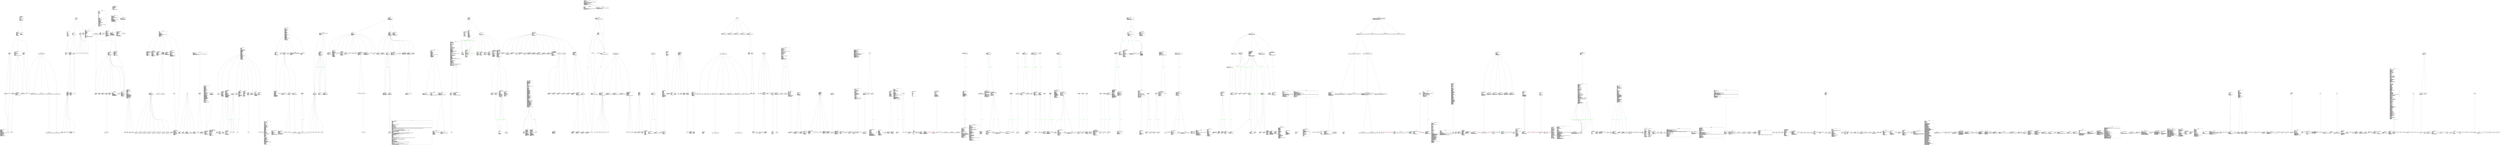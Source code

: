 digraph "classes_matplotlib" {
charset="utf-8"
rankdir=BT
"0" [label="{AFM|family_name\l|get_angle()\lget_bbox_char(c, isord)\lget_capheight()\lget_familyname()\lget_fontname()\lget_fullname()\lget_height_char(c, isord)\lget_horizontal_stem_width()\lget_kern_dist(c1, c2)\lget_kern_dist_from_name(name1, name2)\lget_name_char(c, isord)\lget_str_bbox(s)\lget_str_bbox_and_descent(s)\lget_underline_thickness()\lget_vertical_stem_width()\lget_weight()\lget_width_char(c, isord)\lget_width_from_char_name(name)\lget_xheight()\lstring_width_height(s)\l}", shape="record"];
"1" [label="{AVConvBase|isAvailable : classmethod\l|}", shape="record"];
"2" [label="{AVConvFileWriter|\l|}", shape="record"];
"3" [label="{AVConvWriter|\l|}", shape="record"];
"4" [label="{AbstractMovieWriter|bitrate : NoneType\lcodec : NoneType\ldpi : NoneType\lfig\lfps : int\lframe_size\lmetadata : NoneType, dict\loutfile\l|finish()\lgrab_frame()\lsaving(fig, outfile, dpi)\lsetup(fig, outfile, dpi)\l}", shape="record"];
"5" [label="{AbstractPathEffect|\l|draw_path(renderer, gc, tpath, affine, rgbFace)\l}", shape="record"];
"6" [label="{Accent|depth : int\lheight\lwidth\l|grow()\lrender(x, y)\lshrink()\l}", shape="record"];
"7" [label="{Affine2D|\l|clear()\lfrom_values(a, b, c, d, e, f)\lget_matrix()\lidentity()\lrotate(theta)\lrotate_around(x, y, theta)\lrotate_deg(degrees)\lrotate_deg_around(x, y, degrees)\lscale(sx, sy)\lset(other)\lset_matrix(mtx)\lskew(xShear, yShear)\lskew_deg(xShear, yShear)\ltranslate(tx, ty)\l}", shape="record"];
"8" [label="{Affine2DBase|input_dims : int\lis_separable\loutput_dims : int\l|frozen()\linverted()\lmatrix_from_values(a, b, c, d, e, f)\lto_values()\ltransform_affine(points)\l}", shape="record"];
"9" [label="{AffineBase|is_affine : bool\l|get_affine()\ltransform(values)\ltransform_affine(values)\ltransform_non_affine(points)\ltransform_path(path)\ltransform_path_affine(path)\ltransform_path_non_affine(path)\l}", shape="record"];
"10" [label="{AitoffAxes|name : str\l|}", shape="record"];
"11" [label="{AitoffTransform|\l|inverted()\ltransform_non_affine(ll)\l}", shape="record"];
"12" [label="{AllFiguresPage|url_prefix : str\l|get()\l}", shape="record"];
"13" [label="{AnchoredOffsetbox|borderpad : float\lcodes : dict\lloc\lpad : float\lpatch : FancyBboxPatch\lprop : NoneType, FontProperties\lstale : bool\lzorder : int\l|draw(renderer)\lget_bbox_to_anchor()\lget_child()\lget_children()\lget_extent(renderer)\lget_window_extent(renderer)\lset_bbox_to_anchor(bbox, transform)\lset_child(child)\lupdate_frame(bbox, fontsize)\l}", shape="record"];
"14" [label="{AnchoredText|txt\l|}", shape="record"];
"15" [label="{Angle|angleA : int\langleB : int\lrad : float\l|connect(posA, posB)\l}", shape="record"];
"16" [label="{Angle3|angleA : int\langleB : int\l|connect(posA, posB)\l}", shape="record"];
"17" [label="{Animation|event_source : NoneType\lframe_seq\l|new_frame_seq()\lnew_saved_frame_seq()\lsave(filename, writer, fps, dpi, codec, bitrate, extra_args, metadata, extra_anim, savefig_kwargs)\lto_html5_video(embed_limit)\lto_jshtml(fps, embed_frames, default_mode)\l}", shape="record"];
"18" [label="{Annotation|anncoords\larrow_patch : NoneType\larrowprops : NoneType\lget_anncoords\lset_anncoords\lxyann\l|contains(event)\ldraw(renderer)\lget_window_extent(renderer)\lset_figure(fig)\lupdate_positions(renderer)\l}", shape="record"];
"19" [label="{AnnotationBbox|anncoords\larrow_patch : NoneType, FancyArrowPatch\larrowprops : NoneType\lboxcoords : NoneType, str\loffsetbox\lpatch : FancyBboxPatch\lprop : FontProperties\lstale : bool\lxyann\lxybox : NoneType\lzorder : int\l|contains(mouseevent)\ldraw(renderer)\lget_children()\lget_fontsize(s)\lset_figure(fig)\lset_fontsize(s)\lupdate_positions(renderer)\l}", shape="record"];
"20" [label="{Appender|addendum\ljoin : str\l|}", shape="record"];
"21" [label="{Arc|theta1 : float\ltheta2 : float\l|draw(renderer)\l}", shape="record"];
"22" [label="{Arc|angleA : int\langleB : int\larmA : NoneType\larmB : NoneType\lrad : float\l|connect(posA, posB)\l}", shape="record"];
"23" [label="{Arc3|rad : float\l|connect(posA, posB)\l}", shape="record"];
"24" [label="{ArraySubclass|\l|}", shape="record"];
"25" [label="{Arrow|\l|get_patch_transform()\lget_path()\l}", shape="record"];
"26" [label="{ArrowStyle|\l|}", shape="record"];
"27" [label="{Artist|axes\laxes : NoneType\lclipbox : NoneType\leventson : bool\lfigure : NoneType, bool\lmouseover\lstale\lstale : bool\lstale_callback : NoneType\lsticky_edges\lzorder : int\lzorder : int\l|add_callback(func)\lcontains(mouseevent)\lconvert_xunits(x)\lconvert_yunits(y)\ldraw(renderer)\lfindobj(match, include_self)\lformat_cursor_data(data)\lget_agg_filter()\lget_alpha()\lget_animated()\lget_children()\lget_clip_box()\lget_clip_on()\lget_clip_path()\lget_contains()\lget_cursor_data(event)\lget_figure()\lget_gid()\lget_in_layout()\lget_label()\lget_path_effects()\lget_picker()\lget_rasterized()\lget_sketch_params()\lget_snap()\lget_tightbbox(renderer)\lget_transform()\lget_transformed_clip_path_and_affine()\lget_url()\lget_visible()\lget_window_extent(renderer)\lget_zorder()\lhave_units()\lis_transform_set()\lpchanged()\lpick(mouseevent)\lpickable()\lproperties()\lremove()\lremove_callback(oid)\lset()\lset_agg_filter(filter_func)\lset_alpha(alpha)\lset_animated(b)\lset_clip_box(clipbox)\lset_clip_on(b)\lset_clip_path(path, transform)\lset_contains(picker)\lset_figure(fig)\lset_gid(gid)\lset_in_layout(in_layout)\lset_label(s)\lset_path_effects(path_effects)\lset_picker(picker)\lset_rasterized(rasterized)\lset_sketch_params(scale, length, randomness)\lset_snap(snap)\lset_transform(t)\lset_url(url)\lset_visible(b)\lset_zorder(level)\lupdate(props)\lupdate_from(other)\l}", shape="record"];
"28" [label="{ArtistAnimation|\l|}", shape="record"];
"29" [label="{ArtistInspector|aliasd : dict\lo : list\loorig : list\l|aliased_name(s)\laliased_name_rest(s, target)\lget_aliases()\lget_setters()\lget_valid_values(attr)\lis_alias(o)\lpprint_getters()\lpprint_setters(prop, leadingspace)\lpprint_setters_rest(prop, leadingspace)\lproperties()\l}", shape="record"];
"30" [label="{AssertingNonAffineTransform|input_dims : int\lis_affine : bool\loutput_dims : int\lraise_on_transform : bool\ltransform\ltransform_path\lunderlying_transform : Affine2D\l|transform_non_affine(path)\ltransform_path_non_affine(path)\l}", shape="record"];
"31" [label="{AsteriskPolygonCollection|\l|}", shape="record"];
"32" [label="{AutoDateFormatter|defaultfmt : str\lscaled : dict\l|}", shape="record"];
"33" [label="{AutoDateLocator|interval_multiples : bool\lintervald : dict\lmaxticks : dict\lminticks : int\l|autoscale()\lget_locator(dmin, dmax)\lnonsingular(vmin, vmax)\lrefresh()\lset_axis(axis)\ltick_values(vmin, vmax)\l}", shape="record"];
"34" [label="{AutoHeightChar|shift_amount : int\l|}", shape="record"];
"35" [label="{AutoLocator|\l|}", shape="record"];
"36" [label="{AutoMinorLocator|ndivs : NoneType\l|tick_values(vmin, vmax)\l}", shape="record"];
"37" [label="{AutoWidthChar|width\l|}", shape="record"];
"38" [label="{AuxTransformBox|aux_transform\loffset_transform : Affine2D\lref_offset_transform : Affine2D\lstale : bool\l|add_artist(a)\ldraw(renderer)\lget_extent(renderer)\lget_offset()\lget_transform()\lget_window_extent(renderer)\lset_offset(xy)\lset_transform(t)\l}", shape="record"];
"39" [label="{Axes|ignore_existing_data_limits : bool\llegend_ : NoneType, Legend\lstackplot\lstreamplot\ltable\ltricontour\ltricontourf\ltripcolor\ltriplot\l|acorr(x)\langle_spectrum(x, Fs, Fc, window, pad_to, sides)\lannotate(s, xy)\larrow(x, y, dx, dy)\laxhline(y, xmin, xmax)\laxhspan(ymin, ymax, xmin, xmax)\laxline(xy1, xy2)\laxvline(x, ymin, ymax)\laxvspan(xmin, xmax, ymin, ymax)\lbar(x, height, width, bottom)\lbarbs()\lbarh(y, width, height, left)\lboxplot(x, notch, sym, vert, whis, positions, widths, patch_artist, bootstrap, usermedians, conf_intervals, meanline, showmeans, showcaps, showbox, showfliers, boxprops, labels, flierprops, medianprops, meanprops, capprops, whiskerprops, manage_ticks, autorange, zorder)\lbroken_barh(xranges, yrange)\lbxp(bxpstats, positions, widths, vert, patch_artist, shownotches, showmeans, showcaps, showbox, showfliers, boxprops, whiskerprops, flierprops, medianprops, capprops, meanprops, meanline, manage_ticks, zorder)\lclabel(CS)\lcohere(x, y, NFFT, Fs, Fc, detrend, window, noverlap, pad_to, sides, scale_by_freq)\lcontour()\lcontourf()\lcsd(x, y, NFFT, Fs, Fc, detrend, window, noverlap, pad_to, sides, scale_by_freq, return_line)\lerrorbar(x, y, yerr, xerr, fmt, ecolor, elinewidth, capsize, barsabove, lolims, uplims, xlolims, xuplims, errorevery, capthick)\leventplot(positions, orientation, lineoffsets, linelengths, linewidths, colors, linestyles)\lfill()\lfill_between(x, y1, y2, where, interpolate, step)\lfill_betweenx(y, x1, x2, where, step, interpolate)\lget_legend_handles_labels(legend_handler_map)\lget_title(loc)\lget_xlabel()\lget_ylabel()\lhexbin(x, y, C, gridsize, bins, xscale, yscale, extent, cmap, norm, vmin, vmax, alpha, linewidths, edgecolors, reduce_C_function, mincnt, marginals)\lhist(x, bins, range, density, weights, cumulative, bottom, histtype, align, orientation, rwidth, log, color, label, stacked)\lhist2d(x, y, bins, range, density, weights, cmin, cmax)\lhlines(y, xmin, xmax, colors, linestyles, label)\limshow(X, cmap, norm, aspect, interpolation, alpha, vmin, vmax, origin, extent)\lindicate_inset(bounds, inset_ax)\lindicate_inset_zoom(inset_ax)\linset_axes(bounds)\llegend()\lloglog()\lmagnitude_spectrum(x, Fs, Fc, window, pad_to, sides, scale)\lmatshow(Z)\lpcolor()\lpcolorfast()\lpcolormesh()\lphase_spectrum(x, Fs, Fc, window, pad_to, sides)\lpie(x, explode, labels, colors, autopct, pctdistance, shadow, labeldistance, startangle, radius, counterclock, wedgeprops, textprops, center, frame, rotatelabels)\lplot()\lplot_date(x, y, fmt, tz, xdate, ydate)\lpsd(x, NFFT, Fs, Fc, detrend, window, noverlap, pad_to, sides, scale_by_freq, return_line)\lquiver()\lquiverkey(Q, X, Y, U, label)\lscatter(x, y, s, c, marker, cmap, norm, vmin, vmax, alpha, linewidths, verts, edgecolors)\lsecondary_xaxis(location)\lsecondary_yaxis(location)\lsemilogx()\lsemilogy()\lset_title(label, fontdict, loc, pad)\lset_xlabel(xlabel, fontdict, labelpad)\lset_ylabel(ylabel, fontdict, labelpad)\lspecgram(x, NFFT, Fs, Fc, detrend, window, noverlap, cmap, xextent, pad_to, sides, scale_by_freq, mode, scale, vmin, vmax)\lspy(Z, precision, marker, markersize, aspect, origin)\lstem()\lstep(x, y)\ltext(x, y, s, fontdict)\lviolin(vpstats, positions, vert, widths, showmeans, showextrema, showmedians)\lviolinplot(dataset, positions, vert, widths, showmeans, showextrema, showmedians, quantiles, points, bw_method)\lvlines(x, ymin, ymax, colors, linestyles, label)\lxcorr(x, y, normed, detrend, usevlines, maxlags)\l}", shape="record"];
"40" [label="{AxesImage|stale : bool\l|format_cursor_data(data)\lget_cursor_data(event)\lget_extent()\lget_window_extent(renderer)\lmake_image(renderer, magnification, unsampled)\lset_extent(extent)\l}", shape="record"];
"41" [label="{AxesStack|\l|}", shape="record"];
"42" [label="{AxesWidget|ax\lcanvas\lcids : list\l|connect_event(event, callback)\ldisconnect_events()\l}", shape="record"];
"43" [label="{Axis|OFFSETTEXTPAD : int\laxes\lcallbacks : CallbackRegistry\lconverter : NoneType\lisDefault_label : bool\lisDefault_majfmt : bool\lisDefault_majloc : bool\lisDefault_minfmt : bool\lisDefault_minloc : bool\llabel : Text\llabelpad : NoneType\lmajor\lmajorTicks\lminor\lminorTicks\loffsetText : Text\lpickradius : int\lremove_overlapping_locs : property\lstale : bool\lunits : NoneType\l|axis_date(tz)\lcla()\lconvert_units(x)\ldraw(renderer)\lget_children()\lget_data_interval()\lget_gridlines()\lget_inverted()\lget_label()\lget_label_position()\lget_label_text()\lget_major_formatter()\lget_major_locator()\lget_major_ticks(numticks)\lget_majorticklabels()\lget_majorticklines()\lget_majorticklocs()\lget_minor_formatter()\lget_minor_locator()\lget_minor_ticks(numticks)\lget_minorticklabels()\lget_minorticklines()\lget_minorticklocs()\lget_minpos()\lget_offset_text()\lget_pickradius()\lget_remove_overlapping_locs()\lget_scale()\lget_smart_bounds()\lget_tick_padding()\lget_tick_space()\lget_ticklabel_extents(renderer)\lget_ticklabels(minor, which)\lget_ticklines(minor)\lget_ticklocs(minor)\lget_ticks_direction(minor)\lget_tightbbox(renderer)\lget_transform()\lget_units()\lget_view_interval()\lgrid(b, which)\lhave_units()\llimit_range_for_scale(vmin, vmax)\lpan(numsteps)\lreset_ticks()\lset_clip_path(clippath, transform)\lset_data_interval(vmin, vmax, ignore)\lset_default_intervals()\lset_inverted(inverted)\lset_label_coords(x, y, transform)\lset_label_position(position)\lset_label_text(label, fontdict)\lset_major_formatter(formatter)\lset_major_locator(locator)\lset_minor_formatter(formatter)\lset_minor_locator(locator)\lset_pickradius(pickradius)\lset_remove_overlapping_locs(val)\lset_smart_bounds(value)\lset_tick_params(which, reset)\lset_ticklabels(ticklabels)\lset_ticks(ticks, minor)\lset_units(u)\lset_view_interval(vmin, vmax, ignore)\lupdate_units(data)\lzoom(direction)\l}", shape="record"];
"44" [label="{AxisInfo|default_limits : NoneType\llabel : NoneType\lmajfmt : NoneType\lmajloc : NoneType\lminfmt : NoneType\lminloc : NoneType\l|}", shape="record"];
"45" [label="{AxisScaleBase|\l|disable(event)\lenable(event)\ltrigger(sender, event, data)\l}", shape="record"];
"46" [label="{BakomaFonts|alias : str\lfontmap : dict\ltarget : str\l|get_sized_alternatives_for_symbol(fontname, sym)\l}", shape="record"];
"47" [label="{Bar|angle : NoneType\larmA : float\larmB : float\lfraction : float\l|connect(posA, posB)\l}", shape="record"];
"48" [label="{BarAB|\l|}", shape="record"];
"49" [label="{BarContainer|errorbar : NoneType\lpatches\l|}", shape="record"];
"50" [label="{Barbs|barb_increments : dict\lbarbs_doc\lfill_empty : bool\lflip\lrounding : bool\lsizes : dict\lstale : bool\lu : ndarray\lv : ndarray\lx : NoneType\ly : NoneType\l|set_UVC(U, V, C)\lset_offsets(xy)\l}", shape="record"];
"51" [label="{BaseFilter|\l|get_pad(dpi)\lprocess_image(padded_src, dpi)\l}", shape="record"];
"52" [label="{Bbox|minpos\lminposx\lminposy\l|bounds(bounds)\lfrom_bounds(x0, y0, width, height)\lfrom_extents()\lget_points()\lignore(value)\lintervalx(interval)\lintervaly(interval)\linvalidate()\lmutated()\lmutatedx()\lmutatedy()\lnull()\lp0(val)\lp1(val)\lset(other)\lset_points(points)\lunit()\lupdate_from_data_xy(xy, ignore, updatex, updatey)\lupdate_from_path(path, ignore, updatex, updatey)\lx0(val)\lx1(val)\ly0(val)\ly1(val)\l}", shape="record"];
"53" [label="{BboxBase|bounds\lcoefs : dict\lextents\lheight\lintervalx\lintervaly\lis_affine : bool\lis_bbox : bool\lmax\lmin\lp0\lp1\lsize\lwidth\lx0\lx1\lxmax\lxmin\ly0\ly1\lymax\lymin\l|anchored(c, container)\lcontains(x, y)\lcontainsx(x)\lcontainsy(y)\lcorners()\lcount_contains(vertices)\lcount_overlaps(bboxes)\lexpanded(sw, sh)\lfrozen()\lfully_contains(x, y)\lfully_containsx(x)\lfully_containsy(y)\lfully_overlaps(other)\lget_points()\lintersection(bbox1, bbox2)\linverse_transformed(transform)\lis_unit()\loverlaps(other)\lpadded(p)\lrotated(radians)\lshrunk(mx, my)\lshrunk_to_aspect(box_aspect, container, fig_aspect)\lsplitx()\lsplity()\ltransformed(transform)\ltranslated(tx, ty)\lunion(bboxes)\l}", shape="record"];
"54" [label="{BboxImage|bbox\l|contains(mouseevent)\lget_transform()\lget_window_extent(renderer)\lmake_image(renderer, magnification, unsampled)\l}", shape="record"];
"55" [label="{BboxTransform|is_separable : bool\l|get_matrix()\l}", shape="record"];
"56" [label="{BboxTransformFrom|is_separable : bool\l|get_matrix()\l}", shape="record"];
"57" [label="{BboxTransformTo|is_separable : bool\l|get_matrix()\l}", shape="record"];
"58" [label="{BboxTransformToMaxOnly|\l|get_matrix()\l}", shape="record"];
"59" [label="{BezierSegment|\l|point_at_t(t)\l}", shape="record"];
"60" [label="{BlendedAffine2D|is_separable : bool\l|get_matrix()\l}", shape="record"];
"61" [label="{BlendedGenericTransform|depth\lhas_inverse : property\linput_dims : int\lis_affine : property\lis_separable : bool\loutput_dims : int\lpass_through : bool\l|contains_branch(other)\lfrozen()\lget_affine()\linverted()\ltransform_non_affine(points)\l}", shape="record"];
"62" [label="{BlockingContourLabeler|cs\linline\linline_spacing : int\l|add_click(event)\lbutton1(event)\lbutton3(event)\lpop_click(event, index)\l}", shape="record"];
"63" [label="{BlockingInput|callbacks : list\levents : list\leventslist : tuple\lfig\ln : int\lpop\l|add_event(event)\lcleanup()\lon_event(event)\lpop_event(index)\lpost_event()\l}", shape="record"];
"64" [label="{BlockingKeyMouseInput|keyormouse : NoneType\l|post_event()\l}", shape="record"];
"65" [label="{BlockingMouseInput|button_add\lbutton_add\lbutton_pop\lbutton_pop\lbutton_stop\lbutton_stop\lclicks : list\lmarks : list\lshow_clicks : bool\l|add_click(event)\lcleanup(event)\lkey_event()\lmouse_event()\lmouse_event_add(event)\lmouse_event_pop(event)\lmouse_event_stop(event)\lpop(event, index)\lpop_click(event, index)\lpost_event()\l}", shape="record"];
"66" [label="{BoundaryNorm|N\lNcmap\lboundaries\lclip : bool\lvmax\lvmin\l|inverse(value)\l}", shape="record"];
"67" [label="{Box|depth\lheight\lwidth\l|grow()\lrender(x1, y1, x2, y2)\lshrink()\l}", shape="record"];
"68" [label="{BoxStyle|\l|}", shape="record"];
"69" [label="{BracketA|\l|}", shape="record"];
"70" [label="{BracketAB|\l|}", shape="record"];
"71" [label="{BracketB|\l|}", shape="record"];
"72" [label="{BrokenBarHCollection|\l|span_where(cls, x, ymin, ymax, where)\l}", shape="record"];
"73" [label="{Button|cnt : int\lcolor : str\lhovercolor : str\llabel\lobservers : dict\l|disconnect(cid)\lon_clicked(func)\l}", shape="record"];
"74" [label="{CallbackRegistry|callbacks : dict\lexception_handler\l|connect(s, func)\ldisconnect(cid)\lprocess(s)\l}", shape="record"];
"75" [label="{Cell|PAD : float\lstale : bool\l|auto_set_font_size(renderer)\ldraw(renderer)\lget_fontsize()\lget_required_width(renderer)\lget_text()\lget_text_bounds(renderer)\lset_figure(fig)\lset_fontsize(size)\lset_text_props()\lset_transform(trans)\l}", shape="record"];
"76" [label="{Char|c\ldepth\ldpi\lfont\lfont_class\lfont_output\lfontsize\lheight\lmath : bool\lwidth\l|get_kerning(next)\lgrow()\lis_slanted()\lrender(x, y)\lshrink()\l}", shape="record"];
"77" [label="{CharacterTracker|used : dict\lused_characters\l|merge(other)\ltrack(font, s)\l}", shape="record"];
"78" [label="{CheckButtons|cnt : int\llabels : list\llines : list\lobservers : dict\lrectangles : list\l|disconnect(cid)\lget_status()\lon_clicked(func)\lset_active(index)\l}", shape="record"];
"79" [label="{Circle|height\lradius : int\lradius : property\lstale : bool\lwidth\l|get_radius()\lset_radius(radius)\l}", shape="record"];
"80" [label="{Circle|pad : float\l|transmute(x0, y0, width, height, mutation_size)\l}", shape="record"];
"81" [label="{CircleCollection|\l|}", shape="record"];
"82" [label="{CirclePolygon|\l|}", shape="record"];
"83" [label="{Circles|shape_codes\lshape_vertices\l|}", shape="record"];
"84" [label="{ClabelText|\l|get_rotation()\l}", shape="record"];
"85" [label="{CleanupTestCase|\l|setUpClass(cls)\ltearDownClass(cls)\l}", shape="record"];
"86" [label="{CloseEvent|\l|}", shape="record"];
"87" [label="{Collection|cmap\lnorm\lstale : bool\l|contains(mouseevent)\ldraw(renderer)\lget_capstyle()\lget_datalim(transData)\lget_edgecolor()\lget_facecolor()\lget_fill()\lget_hatch()\lget_joinstyle()\lget_linestyle()\lget_linewidth()\lget_offset_position()\lget_offset_transform()\lget_offsets()\lget_paths()\lget_pickradius()\lget_transforms()\lget_urls()\lget_window_extent(renderer)\lset_alpha(alpha)\lset_antialiased(aa)\lset_capstyle(cs)\lset_color(c)\lset_edgecolor(c)\lset_facecolor(c)\lset_hatch(hatch)\lset_joinstyle(js)\lset_linestyle(ls)\lset_linewidth(lw)\lset_offset_position(offset_position)\lset_offsets(offsets)\lset_paths()\lset_pickradius(pr)\lset_urls(urls)\lupdate_from(other)\lupdate_scalarmappable()\l}", shape="record"];
"88" [label="{ColorButton|color\lcolor\lcolorChanged\l|choose_color()\lget_color()\lset_color(color)\l}", shape="record"];
"89" [label="{ColorConverter|cache : dict\lcolors\lto_rgb : staticmethod\lto_rgba : staticmethod\lto_rgba_array : staticmethod\l|}", shape="record"];
"90" [label="{ColorLayout|colorbtn\llineedit\l|text()\lupdate_color()\lupdate_text(color)\l}", shape="record"];
"91" [label="{Colorbar|cmap\ldividers : NoneType\lformatter : NoneType\llines : list\llocator : NoneType\lmappable\lnorm\loutline : NoneType\lpatch : NoneType\lsolids : NoneType\lstale : bool\l|add_lines(CS, erase)\lon_mappable_changed(mappable)\lremove()\lupdate_bruteforce(mappable)\lupdate_normal(mappable)\l}", shape="record"];
"92" [label="{ColorbarBase|alpha : NoneType\lax\lboundaries : NoneType\lcmap : NoneType\ldividers : LineCollection, NoneType\ldrawedges : bool\lextend : str\lextendfrac : NoneType\lextendrect : bool\lfilled : bool\lformatter : FormatStrFormatter, NoneType, FixedFormatter\llines : list\llocator : FixedLocator, NoneType\ln_rasterize : int\lnorm : NoneType, Normalize\lorientation : str\loutline : Polygon, NoneType\lpatch : Polygon, NoneType\lsolids : NoneType\lspacing : str\lstale : bool\lticklocation : str\lvalues : NoneType\lvmax\lvmin\l|add_lines(levels, colors, linewidths, erase)\lconfig_axis()\ldraw_all()\lget_ticks(minor)\lminorticks_off()\lminorticks_on()\lremove()\lset_alpha(alpha)\lset_label(label)\lset_ticklabels(ticklabels, update_ticks)\lset_ticks(ticks, update_ticks)\lupdate_ticks()\l}", shape="record"];
"93" [label="{ColorbarPatch|dividers : LineCollection, NoneType\lsolids_patches : list\l|}", shape="record"];
"94" [label="{Colormap|N : int\lcolorbar_extend : bool\lname\l|is_gray()\lreversed(name)\lset_bad(color, alpha)\lset_over(color, alpha)\lset_under(color, alpha)\l}", shape="record"];
"95" [label="{CommSocket|comm\lmanager\lsupports_binary : NoneType\luuid : str\l|is_open()\lon_close()\lon_message(message)\lsend_binary(blob)\lsend_json(content)\l}", shape="record"];
"96" [label="{CompositeAffine2D|depth\linput_dims\loutput_dims\l|get_matrix()\l}", shape="record"];
"97" [label="{CompositeGenericTransform|depth : property\lhas_inverse : property\linput_dims\lis_affine : property\lis_separable : property\loutput_dims\lpass_through : bool\l|frozen()\lget_affine()\linverted()\ltransform_affine(points)\ltransform_non_affine(points)\ltransform_path_non_affine(path)\l}", shape="record"];
"98" [label="{ComputerModernFontConstants|delta : float\ldelta_integral : float\ldelta_slanted : float\lscript_space : float\lsub1 : float\lsub2 : float\lsubdrop : float\lsup1 : float\l|}", shape="record"];
"99" [label="{ConciseDateConverter|\l|axisinfo(unit, axis)\l}", shape="record"];
"100" [label="{ConciseDateFormatter|defaultfmt : str\lformats : list, NoneType\loffset_formats : NoneType, list\loffset_string : str\lshow_offset : bool\lzero_formats : NoneType\l|format_data_short(value)\lformat_ticks(values)\lget_offset()\l}", shape="record"];
"101" [label="{ConfigureSubplotsBase|description : str\limage : str\l|}", shape="record"];
"102" [label="{ConfigureSubplotsGTK3|vbox : Box\lwindow\lwindow : Window, NoneType\l|destroy()\linit_window()\ltrigger()\l}", shape="record"];
"103" [label="{ConfigureSubplotsQt|\l|trigger()\l}", shape="record"];
"104" [label="{ConfigureSubplotsTk|window : NoneType, Tk\l|destroy()\linit_window()\ltrigger()\l}", shape="record"];
"105" [label="{ConfigureSubplotsWx|\l|configure_subplots()\lget_canvas(frame, fig)\ltrigger()\l}", shape="record"];
"106" [label="{ConnectionPatch|axesA : NoneType\laxesB : NoneType\lcoords1\lcoords2 : NoneType\lstale : bool\lxy1\lxy2\l|draw(renderer)\lget_annotation_clip()\lget_path_in_displaycoord()\lset_annotation_clip(b)\l}", shape="record"];
"107" [label="{ConnectionStyle|\l|}", shape="record"];
"108" [label="{Container|add_callback\leventson : bool\lget_label\lpchanged\lremove_callback\lset_label\l|get_children()\lremove()\l}", shape="record"];
"109" [label="{ContourLabeler|labelCValueList : list\llabelFmt : str\llabelFontProps : FontProperties\llabelFontSizeList\llabelIndiceList : list\llabelLevelList : NoneType, list\llabelManual : bool\llabelMappable : ScalarMappable\llabelTextsList : silent_list\llabelXYs : list\lrightside_up : bool\l|add_label(x, y, rotation, lev, cvalue)\ladd_label_clabeltext(x, y, rotation, lev, cvalue)\ladd_label_near(x, y, inline, inline_spacing, transform)\lcalc_label_rot_and_inline(slc, ind, lw, lc, spacing)\lclabel(levels)\lget_label_coords(distances, XX, YY, ysize, lw)\lget_label_width(lev, fmt, fsize)\lget_text(lev, fmt)\llabels(inline, inline_spacing)\llocate_label(linecontour, labelwidth)\lpop_label(index)\lprint_label(linecontour, labelwidth)\lset_label_props(label, text, color)\ltoo_close(x, y, lw)\l}", shape="record"];
"110" [label="{ContourSet|allkinds\lallsegs\lalpha : NoneType\lantialiased : bool, NoneType\lax\lcollections : silent_list\lcolors : NoneType\lcvalues : ndarray, list, NoneType\lextend : str\lextent : NoneType\lfilled : bool\lhatches\llabelCValues : list\llabelTexts : list\llayers : ndarray, list, NoneType\llevels : ndarray, NoneType, list\llinestyles : NoneType\llinewidths : NoneType\llocator : LogLocator, MaxNLocator\llogscale : bool\lmonochrome\lnchunk\lorigin : NoneType\ltcolors\ltlinewidths\lzmax : ndarray\lzmin : ndarray\l|changed()\lfind_nearest_contour(x, y, indices, pixel)\lget_alpha()\lget_transform()\llegend_elements(variable_name, str_format)\lset_alpha(alpha)\l}", shape="record"];
"111" [fontcolor="red", label="{ConversionError|\l|}", shape="record"];
"112" [label="{ConversionInterface|\l|axisinfo(unit, axis)\lconvert(obj, unit, axis)\ldefault_units(x, axis)\lis_numlike(x)\l}", shape="record"];
"113" [label="{CubicTriInterpolator|\l|gradient(x, y)\l}", shape="record"];
"114" [label="{Cursor|background : NoneType\lhorizOn : bool\llineh\llinev\lneedclear : bool\luseblit\lvertOn : bool\lvisible : bool\l|clear(event)\lonmove(event)\l}", shape="record"];
"115" [label="{Cursors|\l|}", shape="record"];
"116" [label="{Curve|\l|}", shape="record"];
"117" [label="{CurveA|\l|}", shape="record"];
"118" [label="{CurveAB|\l|}", shape="record"];
"119" [label="{CurveB|\l|}", shape="record"];
"120" [label="{CurveFilledA|\l|}", shape="record"];
"121" [label="{CurveFilledAB|\l|}", shape="record"];
"122" [label="{CurveFilledB|\l|}", shape="record"];
"123" [label="{CustomCell|stale : bool\lvisible_edges\lvisible_edges\l|get_path()\l}", shape="record"];
"124" [label="{DArrow|pad : float\l|transmute(x0, y0, width, height, mutation_size)\l}", shape="record"];
"125" [label="{DateConverter|\l|axisinfo(unit, axis)\lconvert(value, unit, axis)\ldefault_units(x, axis)\l}", shape="record"];
"126" [label="{DateFormatter|fmt\lillegal_s\ltz : tzfile, timezone, NoneType, tzstr, tzutc, tzwin, tzlocal\l|set_tzinfo(tz)\l}", shape="record"];
"127" [label="{DateLocator|hms0d : dict\ltz : timezone, NoneType, tzutc, tzlocal, tzfile, tzstr, tzwin\l|datalim_to_dt()\lnonsingular(vmin, vmax)\lset_tzinfo(tz)\lviewlim_to_dt()\l}", shape="record"];
"128" [label="{DayLocator|\l|}", shape="record"];
"129" [label="{DecimalConverter|\l|axisinfo(unit, axis)\lconvert(value, unit, axis)\ldefault_units(x, axis)\l}", shape="record"];
"130" [label="{DejaVuFonts|bakoma\lcm_fallback\lfontmap : dict\luse_cmex : bool\l|}", shape="record"];
"131" [label="{DejaVuSansFontConstants|\l|}", shape="record"];
"132" [label="{DejaVuSansFonts|\l|}", shape="record"];
"133" [label="{DejaVuSerifFontConstants|\l|}", shape="record"];
"134" [label="{DejaVuSerifFonts|\l|}", shape="record"];
"135" [label="{DivergingNorm|\l|}", shape="record"];
"136" [label="{DomainMap|grid\lmask\lx_data2grid\lx_grid2mask\lx_mask2grid\ly_data2grid\ly_grid2mask\ly_mask2grid\l|data2grid(xd, yd)\lgrid2data(xg, yg)\lgrid2mask(xi, yi)\lmask2grid(xm, ym)\lreset_start_point(xg, yg)\lstart_trajectory(xg, yg)\lundo_trajectory()\lupdate_trajectory(xg, yg)\l}", shape="record"];
"137" [fontcolor="red", label="{Done|\l|}", shape="record"];
"138" [label="{Download|\l|get(fignum, fmt)\l}", shape="record"];
"139" [label="{DraggableAnnotation|annotation\l|save_offset()\lupdate_offset(dx, dy)\l}", shape="record"];
"140" [label="{DraggableBase|background\lcanvas\lcids : list\lgot_artist : bool\lmouse_x\lmouse_y\lref_artist\l|artist_picker(artist, evt)\ldisconnect()\lfinalize_offset()\lon_motion(evt)\lon_motion_blit(evt)\lon_pick(evt)\lon_release(event)\lsave_offset()\lupdate_offset(dx, dy)\l}", shape="record"];
"141" [label="{DraggableLegend|legend\l|finalize_offset()\l}", shape="record"];
"142" [label="{DraggableOffsetBox|offsetbox\l|get_loc_in_canvas()\lsave_offset()\lupdate_offset(dx, dy)\l}", shape="record"];
"143" [label="{DrawEvent|renderer\l|}", shape="record"];
"144" [label="{DrawingArea|clip_children\ldpi_transform : Affine2D\lheight\loffset_transform : Affine2D\lstale : bool\lwidth\lxdescent : float\lydescent : float\l|add_artist(a)\ldraw(renderer)\lget_extent(renderer)\lget_offset()\lget_transform()\lget_window_extent(renderer)\lset_offset(xy)\lset_transform(t)\l}", shape="record"];
"145" [label="{DropShadowFilter|gauss_filter\loffset_filter\l|get_pad(dpi)\lprocess_image(padded_src, dpi)\l}", shape="record"];
"146" [label="{Dummy|\l|}", shape="record"];
"147" [label="{DummyMovieWriter|\l|}", shape="record"];
"148" [label="{DummySubplot|\l|}", shape="record"];
"149" [label="{Duration|allowed : list\l|checkSameFrame(rhs, func)\lframe()\lseconds()\l}", shape="record"];
"150" [label="{Dvi|baseline : float, NoneType\lboxes : list\ldpi\lf\lfile\lfonts : dict\lh : int\lstack : list\lstate\ltext : list\lv : int\lw : int\lx : int\ly : int\lz : int\l|close()\l}", shape="record"];
"151" [label="{DviFont|size\ltexname\lwidths\l|}", shape="record"];
"152" [label="{Ellipse|angle : property\lcenter : property\lheight : property\lstale : bool\lwidth : property\l|get_angle()\lget_center()\lget_height()\lget_patch_transform()\lget_path()\lget_width()\lset_angle(angle)\lset_center(xy)\lset_height(height)\lset_width(width)\l}", shape="record"];
"153" [label="{EllipseCollection|\l|draw(renderer)\l}", shape="record"];
"154" [label="{EllipseSelector|\l|draw_shape(extents)\l}", shape="record"];
"155" [label="{Encoding|encoding\l|}", shape="record"];
"156" [label="{EngFormatter|ENG_PREFIXES : dict\lplaces : NoneType\lsep : str\lunit : str\luseMathText : property\lusetex : property\l|format_eng(num)\lget_useMathText()\lget_usetex()\lset_useMathText(val)\lset_usetex(val)\l}", shape="record"];
"157" [label="{Epoch|allowed : dict\l|convert(frame)\lframe()\ljulianDate(frame)\lrange(start, stop, step)\lsecondsPast(frame, jd)\l}", shape="record"];
"158" [label="{EpochConverter|jdRef : float\l|axisinfo(unit, axis)\lconvert(value, unit, axis)\ldefault_units(value, axis)\lduration2float(value)\lepoch2float(value, unit)\lfloat2epoch(value, unit)\l}", shape="record"];
"159" [label="{ErrorbarContainer|has_xerr : bool\lhas_yerr : bool\llines\l|}", shape="record"];
"160" [label="{Event|canvas\lguiEvent : NoneType\lname\l|}", shape="record"];
"161" [label="{EventCollection|append_positions\lextend_positions\lstale : bool\l|add_positions(position)\lget_color()\lget_linelength()\lget_lineoffset()\lget_linewidth()\lget_linewidths()\lget_orientation()\lget_positions()\lis_horizontal()\lset_linelength(linelength)\lset_lineoffset(lineoffset)\lset_orientation(orientation)\lset_positions(positions)\lswitch_orientation()\l}", shape="record"];
"162" [fontcolor="red", label="{ExecutableNotFoundError|\l|}", shape="record"];
"163" [label="{FFMpegBase|output_args\l|isAvailable(cls)\l}", shape="record"];
"164" [label="{FFMpegFileWriter|supported_formats : list\l|}", shape="record"];
"165" [label="{FFMpegWriter|\l|}", shape="record"];
"166" [label="{FakeAxis|vmax : int\lvmin : int\l|get_view_interval()\l}", shape="record"];
"167" [label="{FakeAxis|units\l|}", shape="record"];
"168" [label="{Fancy|head_length : float\lhead_width : float\ltail_width : float\l|transmute(path, mutation_size, linewidth)\l}", shape="record"];
"169" [label="{FancyArrow|\l|}", shape="record"];
"170" [label="{FancyArrowPatch|patchA : NoneType\lpatchB : NoneType\lshrinkA : int\lshrinkB : int\lstale : bool\l|draw(renderer)\lget_arrowstyle()\lget_connectionstyle()\lget_dpi_cor()\lget_mutation_aspect()\lget_mutation_scale()\lget_path()\lget_path_in_displaycoord()\lset_arrowstyle(arrowstyle)\lset_connectionstyle(connectionstyle)\lset_dpi_cor(dpi_cor)\lset_mutation_aspect(aspect)\lset_mutation_scale(scale)\lset_patchA(patchA)\lset_patchB(patchB)\lset_positions(posA, posB)\l}", shape="record"];
"171" [label="{FancyBboxPatch|stale : bool\l|get_bbox()\lget_boxstyle()\lget_height()\lget_mutation_aspect()\lget_mutation_scale()\lget_path()\lget_width()\lget_x()\lget_y()\lset_bounds()\lset_boxstyle(boxstyle)\lset_height(h)\lset_mutation_aspect(aspect)\lset_mutation_scale(scale)\lset_width(w)\lset_x(x)\lset_y(y)\l}", shape="record"];
"172" [label="{FauxMouseEvent|x\ly\l|}", shape="record"];
"173" [label="{FavIcon|\l|get()\l}", shape="record"];
"174" [label="{Figure|artists : list\laxes : property\lbbox : TransformedBbox\lbbox_inches : Bbox\lcallbacks : CallbackRegistry\lcanvas\ldpi\ldpi : property\ldpi_scale_trans : Affine2D\lframeon : property\limages : list\llegends : list\llines : list\lnumber\lpatch : Rectangle\lpatches : list\lstale : bool\lsubplotpars : NoneType\lsuppressComposite : NoneType\ltexts : list\ltransFigure : BboxTransformTo\l|add_artist(artist, clip)\ladd_axes()\ladd_axobserver(func)\ladd_gridspec(nrows, ncols)\ladd_subplot()\lalign_labels(axs)\lalign_xlabels(axs)\lalign_ylabels(axs)\lautofmt_xdate(bottom, rotation, ha, which)\lclear(keep_observers)\lclf(keep_observers)\lcolorbar(mappable, cax, ax, use_gridspec)\lcontains(mouseevent)\ldelaxes(ax)\ldraw(renderer)\ldraw_artist(a)\lexecute_constrained_layout(renderer)\lfigimage(X, xo, yo, alpha, norm, cmap, vmin, vmax, origin, resize)\lgca()\lget_axes()\lget_children()\lget_constrained_layout()\lget_constrained_layout_pads(relative)\lget_default_bbox_extra_artists()\lget_dpi()\lget_edgecolor()\lget_facecolor()\lget_figheight()\lget_figwidth()\lget_frameon()\lget_size_inches()\lget_tight_layout()\lget_tightbbox(renderer, bbox_extra_artists)\lget_window_extent()\lginput(n, timeout, show_clicks, mouse_add, mouse_pop, mouse_stop)\linit_layoutbox()\llegend()\lsavefig(fname)\lsca(a)\lset_canvas(canvas)\lset_constrained_layout(constrained)\lset_constrained_layout_pads()\lset_dpi(val)\lset_edgecolor(color)\lset_facecolor(color)\lset_figheight(val, forward)\lset_figwidth(val, forward)\lset_frameon(b)\lset_size_inches(w, h, forward)\lset_tight_layout(tight)\lshow(warn)\lsubplots(nrows, ncols, sharex, sharey, squeeze, subplot_kw, gridspec_kw)\lsubplots_adjust(left, bottom, right, top, wspace, hspace)\lsuptitle(t)\ltext(x, y, s, fontdict)\ltight_layout(renderer, pad, h_pad, w_pad, rect)\lwaitforbuttonpress(timeout)\l}", shape="record"];
"175" [label="{FigureCanvas|required_interactive_framework : str\l|}", shape="record"];
"176" [label="{FigureCanvas|required_interactive_framework : str\l|}", shape="record"];
"177" [label="{FigureCanvas|required_interactive_framework : str\l|}", shape="record"];
"178" [label="{FigureCanvasAgg|print_jpeg\lprint_rgba\lprint_tiff\lrenderer\l|buffer_rgba()\lcopy_from_bbox(bbox)\ldraw()\lget_renderer(cleared)\lprint_jpg(filename_or_obj)\lprint_png(filename_or_obj)\lprint_raw(filename_or_obj)\lprint_tif(filename_or_obj)\lprint_to_buffer()\lrestore_region(region, bbox, xy)\ltostring_argb()\ltostring_rgb()\l}", shape="record"];
"179" [label="{FigureCanvasBase|button_pick_id\lcallbacks : CallbackRegistry\levents : list\lfigure\lfiletypes : dict\lfixed_dpi : NoneType\lmanager : NoneType\lmouse_grabber : NoneType\lrequired_interactive_framework : NoneType\lscroll_pick_id\ltoolbar : NoneType\lwidgetlock : LockDraw\l|blit(bbox)\lbutton_press_event(x, y, button, dblclick, guiEvent)\lbutton_release_event(x, y, button, guiEvent)\lclose_event(guiEvent)\ldraw()\ldraw_cursor(event)\ldraw_event(renderer)\ldraw_idle()\lenter_notify_event(guiEvent, xy)\lflush_events()\lget_default_filename()\lget_default_filetype(cls)\lget_supported_filetypes(cls)\lget_supported_filetypes_grouped(cls)\lget_width_height()\lget_window_title()\lgrab_mouse(ax)\linaxes(xy)\lis_saving()\lkey_press_event(key, guiEvent)\lkey_release_event(key, guiEvent)\lleave_notify_event(guiEvent)\lmotion_notify_event(x, y, guiEvent)\lmpl_connect(s, func)\lmpl_disconnect(cid)\lnew_timer()\lpick(mouseevent)\lpick_event(mouseevent, artist)\lprint_figure(filename, dpi, facecolor, edgecolor, orientation, format)\lrelease_mouse(ax)\lresize(w, h)\lresize_event()\lscroll_event(x, y, step, guiEvent)\lset_window_title(title)\lstart_event_loop(timeout)\lstop_event_loop()\lsupports_blit(cls)\lswitch_backends(FigureCanvasClass)\l}", shape="record"];
"180" [label="{FigureCanvasCairo|print_raw\l|print_pdf(fobj)\lprint_png(fobj)\lprint_ps(fobj)\lprint_rgba(fobj)\lprint_svg(fobj)\lprint_svgz(fobj)\l}", shape="record"];
"181" [label="{FigureCanvasGTK3|event_mask\lkeyvald : dict\lrequired_interactive_framework : str\l|button_press_event(widget, event)\lbutton_release_event(widget, event)\lconfigure_event(widget, event)\ldestroy()\ldraw()\ldraw_idle()\lenter_notify_event(widget, event)\lflush_events()\lkey_press_event(widget, event)\lkey_release_event(widget, event)\lleave_notify_event(widget, event)\lmotion_notify_event(widget, event)\lnew_timer()\lon_draw_event(widget, ctx)\lscroll_event(widget, event)\lsize_allocate(widget, allocation)\l}", shape="record"];
"182" [label="{FigureCanvasGTK3Agg|\l|blit(bbox)\ldraw()\lon_draw_event(widget, ctx)\lprint_png(filename)\l}", shape="record"];
"183" [label="{FigureCanvasGTK3Cairo|\l|on_draw_event(widget, ctx)\l}", shape="record"];
"184" [label="{FigureCanvasMac|required_interactive_framework : str\l|blit(bbox)\ldraw()\linvalidate()\lnew_timer()\lresize(width, height)\l}", shape="record"];
"185" [label="{FigureCanvasNbAgg|\l|new_timer()\l}", shape="record"];
"186" [label="{FigureCanvasPS|filetypes : dict\lfixed_dpi : int\l|draw()\lget_default_filetype()\lprint_eps(outfile)\lprint_ps(outfile)\l}", shape="record"];
"187" [label="{FigureCanvasPdf|filetypes : dict\lfixed_dpi : int\l|draw()\lget_default_filetype()\lprint_pdf(filename)\l}", shape="record"];
"188" [label="{FigureCanvasPgf|filetypes : dict\l|get_default_filetype()\lget_renderer()\lprint_pdf(fname_or_fh)\lprint_pgf(fname_or_fh)\lprint_png(fname_or_fh)\l}", shape="record"];
"189" [label="{FigureCanvasQT|buttond : dict\lfigure\lrequired_interactive_framework : str\l|draw()\ldrawRectangle(rect)\ldraw_idle()\lenterEvent(event)\lflush_events()\lget_width_height()\lkeyPressEvent(event)\lkeyReleaseEvent(event)\lleaveEvent(event)\lminumumSizeHint()\lmouseDoubleClickEvent(event)\lmouseEventCoords(pos)\lmouseMoveEvent(event)\lmousePressEvent(event)\lmouseReleaseEvent(event)\lnew_timer()\lresizeEvent(event)\lsizeHint()\lstart_event_loop(timeout)\lstop_event_loop(event)\lwheelEvent(event)\l}", shape="record"];
"190" [label="{FigureCanvasQTAgg|\l|blit(bbox)\lpaintEvent(event)\lprint_figure()\l}", shape="record"];
"191" [label="{FigureCanvasQTCairo|\l|draw()\lpaintEvent(event)\l}", shape="record"];
"192" [label="{FigureCanvasSVG|filetypes : dict\lfixed_dpi : int\l|get_default_filetype()\lprint_svg(filename)\lprint_svgz(filename)\l}", shape="record"];
"193" [label="{FigureCanvasTemplate|filetypes\l|draw()\lget_default_filetype()\lprint_foo(filename)\l}", shape="record"];
"194" [label="{FigureCanvasTk|keyvald : dict\lrequired_interactive_framework : str\l|button_dblclick_event(event)\lbutton_press_event(event, dblclick)\lbutton_release_event(event)\ldraw_idle()\lenter_notify_event(event)\lflush_events()\lget_tk_widget()\lkey_press(event)\lkey_release(event)\lmotion_notify_event(event)\lnew_timer()\lresize(event)\lscroll_event(event)\lscroll_event_windows(event)\l}", shape="record"];
"195" [label="{FigureCanvasTkAgg|\l|blit(bbox)\ldraw()\l}", shape="record"];
"196" [label="{FigureCanvasTkCairo|\l|draw()\l}", shape="record"];
"197" [label="{FigureCanvasWebAgg|\l|new_timer()\lshow()\l}", shape="record"];
"198" [label="{FigureCanvasWebAggCore|handle_button_press\lhandle_button_release\lhandle_figure_enter\lhandle_figure_leave\lhandle_key_press\lhandle_key_release\lhandle_motion_notify\lhandle_scroll\lsupports_blit : bool\l|draw()\ldraw_idle()\lget_diff_image()\lget_renderer(cleared)\lhandle_ack(event)\lhandle_draw(event)\lhandle_event(event)\lhandle_refresh(event)\lhandle_resize(event)\lhandle_send_image_mode(event)\lhandle_set_dpi_ratio(event)\lhandle_toolbar_button(event)\lhandle_unknown_event(event)\lsend_event(event_type)\lset_image_mode(mode)\lshow()\l}", shape="record"];
"199" [label="{FigureCanvasWx|bitmap\lprint_jpg\lprint_tif\lrenderer\l|draw(drawDC)\lprint_bmp(filename)\lprint_jpeg(filename)\lprint_pcx(filename)\lprint_png(filename)\lprint_tiff(filename)\lprint_xpm(filename)\l}", shape="record"];
"200" [label="{FigureCanvasWxAgg|bitmap\l|blit(bbox)\ldraw(drawDC)\l}", shape="record"];
"201" [label="{FigureCanvasWxCairo|bitmap\l|draw(drawDC)\l}", shape="record"];
"202" [label="{FigureFrameWx|canvas\lfigmgr\lnum\lsizer\lstatusbar\ltoolbar : NoneType\ltoolmanager : ToolManager, NoneType\l|Destroy()\lGetToolBar()\lget_canvas(fig)\lget_figure_manager()\l}", shape="record"];
"203" [label="{FigureFrameWxAgg|\l|get_canvas(fig)\l}", shape="record"];
"204" [label="{FigureFrameWxCairo|\l|get_canvas(fig)\l}", shape="record"];
"205" [label="{FigureImage|figure\lmagnification : float\lox : int\loy : int\lstale : bool\lzorder : int\l|get_extent()\lmake_image(renderer, magnification, unsampled)\lset_data(A)\l}", shape="record"];
"206" [label="{FigureManagerBase|button_press_handler_id : NoneType\lcanvas\lkey_press_handler_id : NoneType\lnum\ltoolbar : NoneType\ltoolmanager : NoneType\l|button_press(event)\ldestroy()\lfull_screen_toggle()\lget_window_title()\lkey_press(event)\lresize(w, h)\lset_window_title(title)\lshow()\l}", shape="record"];
"207" [label="{FigureManagerGTK3|statusbar : NoneType\ltoolbar : NoneType\ltoolmanager : NoneType, ToolManager\lvbox : Box\lwindow : Window\l|destroy()\lfull_screen_toggle()\lget_window_title()\lresize(width, height)\lset_window_title(title)\lshow()\l}", shape="record"];
"208" [label="{FigureManagerGTK3Agg|\l|}", shape="record"];
"209" [label="{FigureManagerMac|toolbar : NoneType\l|close()\l}", shape="record"];
"210" [label="{FigureManagerNbAgg|ToolbarCls\lconnected\lweb_sockets\l|clearup_closed()\ldestroy()\ldisplay_js()\lget_javascript(cls, stream)\lremove_comm(comm_id)\lreshow()\lshow()\l}", shape="record"];
"211" [label="{FigureManagerPgf|\l|}", shape="record"];
"212" [label="{FigureManagerQT|canvas\lstatusbar : NoneType\ltoolbar : NoneType\ltoolmanager : NoneType, ToolManager\lwindow\l|destroy()\lfull_screen_toggle()\lget_window_title()\lresize(width, height)\lset_window_title(title)\lshow()\l}", shape="record"];
"213" [label="{FigureManagerTemplate|\l|}", shape="record"];
"214" [label="{FigureManagerTk|canvas\lstatusbar : NoneType\ltoolbar : NoneType\ltoolmanager : ToolManager, NoneType\lwindow : NoneType\l|destroy()\lfull_screen_toggle()\lget_window_title()\lresize(width, height)\lset_window_title(title)\lshow()\l}", shape="record"];
"215" [label="{FigureManagerWebAgg|ToolbarCls\ltoolbar\lweb_sockets : set\l|add_web_socket(web_socket)\lget_javascript(cls, stream)\lget_static_file_path(cls)\lhandle_json(content)\lrefresh_all()\lremove_web_socket(web_socket)\lresize(w, h)\lset_window_title(title)\lshow()\l}", shape="record"];
"216" [label="{FigureManagerWx|frame\ltoolbar\ltoolmanager\lwindow\l|destroy()\lget_window_title()\lresize(width, height)\lset_window_title(title)\lshow()\l}", shape="record"];
"217" [label="{Fil|\l|}", shape="record"];
"218" [label="{FileMovieWriter|clear_temp : bool\ldpi : NoneType\lfig\lfname_format_str : str\lframe_format\lframe_format : NoneType\loutfile\ltemp_prefix : NoneType, str\l|cleanup()\lfinish()\lgrab_frame()\lsetup(fig, outfile, dpi, frame_prefix, clear_temp)\l}", shape="record"];
"219" [label="{Fill|\l|}", shape="record"];
"220" [label="{Filll|\l|}", shape="record"];
"221" [label="{FixedFormatter|offset_string : str\lseq\l|get_offset()\lset_offset_string(ofs)\l}", shape="record"];
"222" [label="{FixedLocator|locs\lnbins : NoneType\l|set_params(nbins)\ltick_values(vmin, vmax)\l}", shape="record"];
"223" [label="{FontConstantsBase|delta : float\ldelta_integral : float\ldelta_slanted : float\lscript_space : float\lsub1 : float\lsub2 : float\lsubdrop : float\lsup1 : float\l|}", shape="record"];
"224" [label="{FontEntry|fname : str\lname : str\lsize : str\lstretch : str\lstyle : str\lvariant : str\lweight : str\l|}", shape="record"];
"225" [label="{FontLayout|bold\lfamily\litalic\lsize\l|get_font()\l}", shape="record"];
"226" [label="{FontManager|afmlist : list\ldefaultFamily : dict\ldefaultFont\ldefault_size : NoneType\lttflist : list\l|addfont(path)\lfindfont(prop, fontext, directory, fallback_to_default, rebuild_if_missing)\lget_default_size()\lget_default_weight()\lscore_family(families, family2)\lscore_size(size1, size2)\lscore_stretch(stretch1, stretch2)\lscore_style(style1, style2)\lscore_variant(variant1, variant2)\lscore_weight(weight1, weight2)\lset_default_weight(weight)\l}", shape="record"];
"227" [label="{FontProperties|get_slant\lset_name\lset_slant\l|copy()\lget_family()\lget_file()\lget_fontconfig_pattern()\lget_name()\lget_size()\lget_size_in_points()\lget_stretch()\lget_style()\lget_variant()\lget_weight()\lset_family(family)\lset_file(file)\lset_fontconfig_pattern(pattern)\lset_size(size)\lset_stretch(stretch)\lset_style(style)\lset_variant(variant)\lset_weight(weight)\l}", shape="record"];
"228" [label="{FontconfigPatternParser|ParseException : ParseException\l|parse(pattern)\l}", shape="record"];
"229" [label="{Fonts|default_font_prop\lmathtext_backend\lused_characters : NoneType, dict\l|destroy()\lget_kern(font1, fontclass1, sym1, fontsize1, font2, fontclass2, sym2, fontsize2, dpi)\lget_metrics(font, font_class, sym, fontsize, dpi, math)\lget_results(box)\lget_sized_alternatives_for_symbol(fontname, sym)\lget_underline_thickness(font, fontsize, dpi)\lget_used_characters()\lget_xheight(font, fontsize, dpi)\lrender_glyph(ox, oy, facename, font_class, sym, fontsize, dpi)\lrender_rect_filled(x1, y1, x2, y2)\lset_canvas_size(w, h, d)\l}", shape="record"];
"230" [label="{FormComboWidget|combobox\lstackwidget\lupdate_buttons\lwidgetlist : list\l|get()\lsetup()\l}", shape="record"];
"231" [label="{FormDialog|apply_callback : NoneType\lbbox\ldata : NoneType, list\lfloat_fields : list\lformwidget\l|accept()\lapply()\lget()\lregister_float_field(field)\lreject()\lupdate_buttons()\l}", shape="record"];
"232" [label="{FormTabWidget|tabwidget\lupdate_buttons\lwidgetlist : list\l|get()\lsetup()\l}", shape="record"];
"233" [label="{FormWidget|data\lformlayout\lupdate_buttons\lwidgets : list\l|get()\lget_dialog()\lsetup()\l}", shape="record"];
"234" [label="{FormatStrFormatter|fmt\l|}", shape="record"];
"235" [label="{Formatter|locs\llocs : list\l|fix_minus(s)\lformat_data(value)\lformat_data_short(value)\lformat_ticks(values)\lget_offset()\lset_locs(locs)\l}", shape="record"];
"236" [label="{Frame|\l|}", shape="record"];
"237" [label="{FuncAnimation|save_count : NoneType, int\l|new_frame_seq()\lnew_saved_frame_seq()\l}", shape="record"];
"238" [label="{FuncFormatter|func\l|}", shape="record"];
"239" [label="{FuncScale|name : str\l|get_transform()\lset_default_locators_and_formatters(axis)\l}", shape="record"];
"240" [label="{FuncScaleLog|base\lname : str\lsubs : NoneType\l|get_transform()\l}", shape="record"];
"241" [label="{FuncTransform|input_dims : int\loutput_dims : int\l|inverted()\ltransform_non_affine(values)\l}", shape="record"];
"242" [label="{GaussianFilter|alpha : float\lcolor : tuple\lsigma\l|get_pad(dpi)\lprocess_image(padded_src, dpi)\l}", shape="record"];
"243" [label="{GaussianKDE|covariance\lcovariance_factor\lcovariance_factor\ldata_covariance\ldata_inv_cov\ldataset\lfactor : NoneType\linv_cov\lnorm_factor\l|evaluate(points)\lscotts_factor()\lsilverman_factor()\l}", shape="record"];
"244" [label="{Gcf|figs : OrderedDict\l|destroy(cls, num)\ldestroy_all(cls)\ldestroy_fig(cls, fig)\ldraw_all(cls, force)\lget_active(cls)\lget_all_fig_managers(cls)\lget_fig_manager(cls, num)\lget_num_fig_managers(cls)\lhas_fignum(cls, num)\lset_active(cls, manager)\l}", shape="record"];
"245" [label="{GeoAxes|RESOLUTION : int\lset_xscale\lset_ylim\ltransAffine : Affine2D\ltransAxes : BboxTransformTo\ltransData\ltransProjection\lxaxis : XAxis\lyaxis : YAxis\l|can_pan()\lcan_zoom()\lcla()\ldrag_pan(button, key, x, y)\lend_pan()\lformat_coord(lon, lat)\lget_data_ratio()\lget_xaxis_text1_transform(pad)\lget_xaxis_text2_transform(pad)\lget_xaxis_transform(which)\lget_yaxis_text1_transform(pad)\lget_yaxis_text2_transform(pad)\lget_yaxis_transform(which)\lset_latitude_grid(degrees)\lset_longitude_grid(degrees)\lset_longitude_grid_ends(degrees)\lset_xlim()\lset_yscale()\lstart_pan(x, y, button)\l}", shape="record"];
"246" [label="{Glue|glue_spec\lglue_subtype : str\l|grow()\lshrink()\l}", shape="record"];
"247" [label="{GlueSpec|shrink : float\lshrink_order : int\lstretch : float\lstretch_order : int\lwidth : float\l|copy()\lfactory(cls, glue_type)\l}", shape="record"];
"248" [label="{GraphicsContextBase|\l|copy_properties(gc)\lget_alpha()\lget_antialiased()\lget_capstyle()\lget_clip_path()\lget_clip_rectangle()\lget_dashes()\lget_forced_alpha()\lget_gid()\lget_hatch()\lget_hatch_color()\lget_hatch_linewidth()\lget_hatch_path(density)\lget_joinstyle()\lget_linewidth()\lget_rgb()\lget_sketch_params()\lget_snap()\lget_url()\lrestore()\lset_alpha(alpha)\lset_antialiased(b)\lset_capstyle(cs)\lset_clip_path(path)\lset_clip_rectangle(rectangle)\lset_dashes(dash_offset, dash_list)\lset_foreground(fg, isRGBA)\lset_gid(id)\lset_hatch(hatch)\lset_hatch_color(hatch_color)\lset_joinstyle(js)\lset_linewidth(w)\lset_sketch_params(scale, length, randomness)\lset_snap(snap)\lset_url(url)\l}", shape="record"];
"249" [label="{GraphicsContextCairo|ctx\lrenderer\l|get_rgb()\lrestore()\lset_alpha(alpha)\lset_capstyle(cs)\lset_clip_path(path)\lset_clip_rectangle(rectangle)\lset_dashes(offset, dashes)\lset_foreground(fg, isRGBA)\lset_joinstyle(js)\lset_linewidth(w)\l}", shape="record"];
"250" [label="{GraphicsContextPS|\l|get_capstyle()\lget_joinstyle()\l}", shape="record"];
"251" [label="{GraphicsContextPdf|capstyles : dict\lcommands : tuple\lfile\ljoinstyles : dict\lparent : NoneType\l|alpha_cmd(alpha, forced, effective_alphas)\lcapstyle_cmd(style)\lclip_cmd(cliprect, clippath)\lcopy_properties(other)\ldash_cmd(dashes)\ldelta(other)\lfill()\lfillcolor_cmd(rgb)\lfinalize()\lhatch_cmd(hatch, hatch_color)\ljoinstyle_cmd(style)\llinewidth_cmd(width)\lpaint()\lpop()\lpush()\lrgb_cmd(rgb)\lstroke()\l}", shape="record"];
"252" [label="{GraphicsContextPgf|\l|}", shape="record"];
"253" [label="{GraphicsContextTemplate|\l|}", shape="record"];
"254" [label="{GraphicsContextWx|IsSelected : bool\lbitmap\ldc\lgfx_ctx\lrenderer\l|get_wxcolour(color)\lselect()\lset_capstyle(cs)\lset_foreground(fg, isRGBA)\lset_joinstyle(js)\lset_linewidth(w)\lunselect()\l}", shape="record"];
"255" [label="{Grid|dx\ldy\lheight\lnx\lny\lshape\lwidth\lx_origin\ly_origin\l|within_grid(xi, yi)\l}", shape="record"];
"256" [label="{GridSpec|bottom : NoneType\lfigure : NoneType\lhspace : NoneType\lleft : NoneType\lright : NoneType\ltop : NoneType\lwspace : NoneType\l|get_subplot_params(figure)\llocally_modified_subplot_params()\ltight_layout(figure, renderer, pad, h_pad, w_pad, rect)\lupdate()\l}", shape="record"];
"257" [label="{GridSpecBase|ncols : property\lnrows : property\l|get_geometry()\lget_grid_positions(fig, raw)\lget_height_ratios()\lget_subplot_params(figure)\lget_width_ratios()\lnew_subplotspec(loc, rowspan, colspan)\lset_height_ratios(height_ratios)\lset_width_ratios(width_ratios)\l}", shape="record"];
"258" [label="{GridSpecFromSubplotSpec|\l|get_subplot_params(figure)\lget_topmost_subplotspec()\l}", shape="record"];
"259" [label="{Grouper|\l|clean()\lget_siblings(a)\ljoin(a)\ljoined(a, b)\lremove(a)\l}", shape="record"];
"260" [label="{HCentered|\l|}", shape="record"];
"261" [label="{HPacker|\l|get_extent_offsets(renderer)\l}", shape="record"];
"262" [label="{HTMLWriter|default_mode : str\lembed_frames : bool\lsupported_formats : list\l|finish()\lgrab_frame()\lisAvailable(cls)\lsetup(fig, outfile, dpi, frame_dir)\l}", shape="record"];
"263" [label="{HammerAxes|name : str\l|}", shape="record"];
"264" [label="{HammerTransform|\l|inverted()\ltransform_non_affine(ll)\l}", shape="record"];
"265" [label="{HandlerBase|\l|adjust_drawing_area(legend, orig_handle, xdescent, ydescent, width, height, fontsize)\lcreate_artists(legend, orig_handle, xdescent, ydescent, width, height, fontsize, trans)\llegend_artist(legend, orig_handle, fontsize, handlebox)\lupdate_prop(legend_handle, orig_handle, legend)\l}", shape="record"];
"266" [label="{HandlerCircleCollection|\l|create_collection(orig_handle, sizes, offsets, transOffset)\l}", shape="record"];
"267" [label="{HandlerErrorbar|\l|create_artists(legend, orig_handle, xdescent, ydescent, width, height, fontsize, trans)\lget_err_size(legend, xdescent, ydescent, width, height, fontsize)\l}", shape="record"];
"268" [label="{HandlerLine2D|\l|create_artists(legend, orig_handle, xdescent, ydescent, width, height, fontsize, trans)\l}", shape="record"];
"269" [label="{HandlerLineCollection|\l|create_artists(legend, orig_handle, xdescent, ydescent, width, height, fontsize, trans)\lget_numpoints(legend)\l}", shape="record"];
"270" [label="{HandlerNpoints|\l|get_numpoints(legend)\lget_xdata(legend, xdescent, ydescent, width, height, fontsize)\l}", shape="record"];
"271" [label="{HandlerNpointsYoffsets|\l|get_ydata(legend, xdescent, ydescent, width, height, fontsize)\l}", shape="record"];
"272" [label="{HandlerPatch|\l|create_artists(legend, orig_handle, xdescent, ydescent, width, height, fontsize, trans)\l}", shape="record"];
"273" [label="{HandlerPathCollection|\l|create_collection(orig_handle, sizes, offsets, transOffset)\l}", shape="record"];
"274" [label="{HandlerPolyCollection|\l|create_artists(legend, orig_handle, xdescent, ydescent, width, height, fontsize, trans)\l}", shape="record"];
"275" [label="{HandlerRegularPolyCollection|\l|create_artists(legend, orig_handle, xdescent, ydescent, width, height, fontsize, trans)\lcreate_collection(orig_handle, sizes, offsets, transOffset)\lget_numpoints(legend)\lget_sizes(legend, orig_handle, xdescent, ydescent, width, height, fontsize)\lupdate_prop(legend_handle, orig_handle, legend)\l}", shape="record"];
"276" [label="{HandlerStem|\l|create_artists(legend, orig_handle, xdescent, ydescent, width, height, fontsize, trans)\lget_ydata(legend, xdescent, ydescent, width, height, fontsize)\l}", shape="record"];
"277" [label="{HandlerTuple|\l|create_artists(legend, orig_handle, xdescent, ydescent, width, height, fontsize, trans)\l}", shape="record"];
"278" [label="{HatchPatternBase|\l|}", shape="record"];
"279" [label="{Hbox|width\l|}", shape="record"];
"280" [label="{HelpGTK3|\l|trigger()\l}", shape="record"];
"281" [label="{HelpQt|\l|trigger()\l}", shape="record"];
"282" [label="{HelpTk|\l|trigger()\l}", shape="record"];
"283" [label="{HelpWx|\l|trigger()\l}", shape="record"];
"284" [label="{Hlist|children : list\ldepth : float\lfunction_name\lglue_order : int\lglue_ratio : float\lglue_sign : int\lheight : float\lshift_amount\lwidth : float\l|hpack(w, m)\lkern()\l}", shape="record"];
"285" [label="{HorizontalHatch|num_lines : int\lnum_vertices\l|set_vertices_and_codes(vertices, codes)\l}", shape="record"];
"286" [label="{HourLocator|\l|}", shape="record"];
"287" [label="{Hrule|\l|}", shape="record"];
"288" [label="{IdentityTransform|\l|frozen()\lget_affine()\lget_matrix()\linverted()\ltransform(points)\ltransform_affine(points)\ltransform_non_affine(points)\ltransform_path(path)\ltransform_path_affine(path)\ltransform_path_non_affine(path)\l}", shape="record"];
"289" [fontcolor="red", label="{IgnoredKeywordWarning|\l|}", shape="record"];
"290" [fontcolor="red", label="{ImageComparisonFailure|\l|}", shape="record"];
"291" [label="{ImageFile|basename\ldirname\lformats : list\l|filename(format)\lfilenames()\l}", shape="record"];
"292" [label="{ImageMagickBase|delay\loutput_args\l|bin_path(cls)\lisAvailable(cls)\l}", shape="record"];
"293" [label="{ImageMagickFileWriter|supported_formats : list\l|}", shape="record"];
"294" [label="{ImageMagickWriter|\l|}", shape="record"];
"295" [label="{IndexDateFormatter|fmt\lt\ltz : NoneType, tzfile, tzwin, tzstr, timezone, tzutc, tzlocal\l|}", shape="record"];
"296" [label="{IndexFormatter|labels\ln\l|}", shape="record"];
"297" [label="{IndexLocator|offset : NoneType\l|set_params(base, offset)\ltick_values(vmin, vmax)\l}", shape="record"];
"298" [fontcolor="red", label="{InvalidIndexError|\l|}", shape="record"];
"299" [label="{InvertedAitoffTransform|\l|inverted()\ltransform_non_affine(xy)\l}", shape="record"];
"300" [label="{InvertedHammerTransform|\l|inverted()\ltransform_non_affine(xy)\l}", shape="record"];
"301" [label="{InvertedLambertTransform|\l|inverted()\ltransform_non_affine(xy)\l}", shape="record"];
"302" [label="{InvertedLog10Transform|base : float\l|inverted()\l}", shape="record"];
"303" [label="{InvertedLog2Transform|base : float\l|inverted()\l}", shape="record"];
"304" [label="{InvertedLogTransform|base\linput_dims : int\loutput_dims : int\l|inverted()\ltransform_non_affine(a)\l}", shape="record"];
"305" [label="{InvertedLogTransformBase|input_dims : int\loutput_dims : int\l|transform_non_affine(a)\l}", shape="record"];
"306" [label="{InvertedMollweideTransform|\l|inverted()\ltransform_non_affine(xy)\l}", shape="record"];
"307" [label="{InvertedNaturalLogTransform|base : float\l|inverted()\l}", shape="record"];
"308" [label="{InvertedPolarTransform|input_dims : int\lis_separable : bool\loutput_dims : int\l|inverted()\ltransform_non_affine(xy)\l}", shape="record"];
"309" [label="{InvertedSymmetricalLogTransform|base\linput_dims : int\linvlinthresh\llinscale\llinthresh\loutput_dims : int\l|inverted()\ltransform_non_affine(a)\l}", shape="record"];
"310" [label="{JSONEncoder|\l|}", shape="record"];
"311" [label="{Kern|depth : int\lheight : int\lwidth\l|grow()\lshrink()\l}", shape="record"];
"312" [label="{KeyEvent|key\l|}", shape="record"];
"313" [label="{LArrow|pad : float\l|transmute(x0, y0, width, height, mutation_size)\l}", shape="record"];
"314" [label="{LambertAxes|name : str\l|cla()\l}", shape="record"];
"315" [label="{LambertTransform|\l|inverted()\ltransform_non_affine(ll)\l}", shape="record"];
"316" [label="{LargeCircles|num_rows\lsize : float\l|}", shape="record"];
"317" [label="{Lasso|background\lcallback : NoneType\lline\luseblit\lverts : NoneType, list\l|onmove(event)\lonrelease(event)\l}", shape="record"];
"318" [label="{LassoSelector|artists : list\lline\lverts : NoneType, list\l|onpress(event)\lonrelease(event)\l}", shape="record"];
"319" [fontcolor="red", label="{LatexError|latex_output : str\l|}", shape="record"];
"320" [label="{LatexManager|latex : NoneType, Popen\llatex_header : str\lstr_cache : dict\ltexcommand : NoneType\ltmpdir : NoneType\l|get_width_height_descent(text, prop)\llatex_stdin_utf8()\l}", shape="record"];
"321" [label="{LayoutBox|artist : NoneType\lbottom\lbottom_margin\lbottom_margin_min\lchildren : list\lconstrained_layout_called : int, NoneType\lh_center\lh_pad : NoneType\lheight\lleft\lleft_margin\lleft_margin_min\lmin_height\lmin_width\lname : str\lparent : NoneType\lpos : bool\lpref_height\lpref_width\lright\lright_margin\lright_margin_min\lsolver\lsubplot : bool\lsubplotspec : NoneType\ltightheight : bool\ltightwidth : bool\ltop\ltop_margin\ltop_margin_min\lv_center\lw_pad : NoneType\lwidth\l|add_child(child)\ladd_constraints()\lconstrain_bottom(bottom, strength)\lconstrain_bottom_margin(margin, strength)\lconstrain_geometry(left, bottom, right, top, strength)\lconstrain_height(height, strength)\lconstrain_height_min(height, strength)\lconstrain_left(left, strength)\lconstrain_left_margin(margin, strength)\lconstrain_margins()\lconstrain_right(right, strength)\lconstrain_right_margin(margin, strength)\lconstrain_same(other, strength)\lconstrain_top(top, strength)\lconstrain_top_margin(margin, strength)\lconstrain_width(width, strength)\lconstrain_width_min(width, strength)\ledit_bottom_margin_min(margin)\ledit_height(height, strength)\ledit_left_margin_min(margin)\ledit_right_margin_min(margin)\ledit_top_margin_min(margin)\ledit_width(width, strength)\lfind_child_subplots()\lget_rect()\lhard_constraints()\llayout_from_subplotspec(subspec, name, artist, pos)\lparent_constrain()\lremove_child(child)\lset_parent(parent)\lsoft_constraints()\lupdate_variables()\l}", shape="record"];
"322" [label="{Legend|axes\lcodes : dict\ldraw_frame\lisaxes : bool\llegendHandles : list\llegendPatch : FancyBboxPatch\lparent\lprop : NoneType, FontProperties\lstale : bool\ltexts : list\lzorder : int\l|contains(event)\ldraw(renderer)\lget_bbox_to_anchor()\lget_children()\lget_default_handler_map(cls)\lget_draggable()\lget_frame()\lget_frame_on()\lget_legend_handler(legend_handler_map, orig_handle)\lget_legend_handler_map()\lget_lines()\lget_patches()\lget_texts()\lget_tightbbox(renderer)\lget_title()\lget_window_extent(renderer)\lset_bbox_to_anchor(bbox, transform)\lset_default_handler_map(cls, handler_map)\lset_draggable(state, use_blit, update)\lset_frame_on(b)\lset_title(title, prop)\lupdate_default_handler_map(cls, handler_map)\l}", shape="record"];
"323" [label="{LightSource|altdeg : int\lazdeg : int\ldirection\lhsv_max_sat : int\lhsv_max_val : int\lhsv_min_sat : int\lhsv_min_val : int\l|blend_hsv(rgb, intensity, hsv_max_sat, hsv_max_val, hsv_min_val, hsv_min_sat)\lblend_overlay(rgb, intensity)\lblend_soft_light(rgb, intensity)\lhillshade(elevation, vert_exag, dx, dy, fraction)\lshade(data, cmap, norm, blend_mode, vmin, vmax, vert_exag, dx, dy, fraction)\lshade_normals(normals, fraction)\lshade_rgb(rgb, elevation, fraction, blend_mode, vert_exag, dx, dy)\l}", shape="record"];
"324" [label="{Line2D|drawStyleKeys\ldrawStyles : dict\lfillStyles\lfilled_markers\lind_offset : start, int\llineStyles : dict\lmarkers\lpickradius : int\lpickradius : property\lstale : bool\lvalidCap : tuple\lvalidJoin : tuple\lzorder : int\l|axes(ax)\lcontains(mouseevent)\ldraw(renderer)\lget_antialiased()\lget_color()\lget_dash_capstyle()\lget_dash_joinstyle()\lget_data(orig)\lget_drawstyle()\lget_fillstyle()\lget_linestyle()\lget_linewidth()\lget_marker()\lget_markeredgecolor()\lget_markeredgewidth()\lget_markerfacecolor()\lget_markerfacecoloralt()\lget_markersize()\lget_markevery()\lget_path()\lget_pickradius()\lget_solid_capstyle()\lget_solid_joinstyle()\lget_window_extent(renderer)\lget_xdata(orig)\lget_xydata()\lget_ydata(orig)\lis_dashed()\lrecache(always)\lrecache_always()\lset_antialiased(b)\lset_color(color)\lset_dash_capstyle(s)\lset_dash_joinstyle(s)\lset_dashes(seq)\lset_data()\lset_drawstyle(drawstyle)\lset_fillstyle(fs)\lset_linestyle(ls)\lset_linewidth(w)\lset_marker(marker)\lset_markeredgecolor(ec)\lset_markeredgewidth(ew)\lset_markerfacecolor(fc)\lset_markerfacecoloralt(fc)\lset_markersize(sz)\lset_markevery(every)\lset_picker(p)\lset_pickradius(d)\lset_solid_capstyle(s)\lset_solid_joinstyle(s)\lset_transform(t)\lset_xdata(x)\lset_ydata(y)\lupdate_from(other)\l}", shape="record"];
"325" [label="{LineCollection|get_colors\lset_paths\lset_verts\lstale : bool\l|get_color()\lget_segments()\lset_color(c)\lset_segments(segments)\l}", shape="record"];
"326" [label="{LinearLocator|numticks\lnumticks : NoneType\lpresets : NoneType, dict\l|set_params(numticks, presets)\ltick_values(vmin, vmax)\lview_limits(vmin, vmax)\l}", shape="record"];
"327" [label="{LinearScale|name : str\l|get_transform()\lset_default_locators_and_formatters(axis)\l}", shape="record"];
"328" [label="{LinearSegmentedColormap|monochrome : bool\l|from_list(name, colors, N, gamma)\lreversed(name)\lset_gamma(gamma)\l}", shape="record"];
"329" [label="{LinearTriInterpolator|\l|gradient(x, y)\l}", shape="record"];
"330" [label="{List|children\lglue_order : int\lglue_ratio : float\lglue_set : float\lglue_sign : int\lshift_amount : float\l|grow()\lshrink()\l}", shape="record"];
"331" [label="{ListedColormap|colorbar_extend : str\lcolors : list\lmonochrome : bool\l|reversed(name)\l}", shape="record"];
"332" [label="{LocationEvent|inaxes : NoneType\llastevent : NoneType\lx : int\lxdata : NoneType\ly : int\lydata : NoneType\l|}", shape="record"];
"333" [label="{Locator|MAXTICKS : int\l|autoscale()\lnonsingular(v0, v1)\lpan(numsteps)\lraise_if_exceeds(locs)\lrefresh()\lset_params()\ltick_values(vmin, vmax)\lview_limits(vmin, vmax)\lzoom(direction)\l}", shape="record"];
"334" [label="{LockDraw|\l|available(o)\lisowner(o)\llocked()\lrelease(o)\l}", shape="record"];
"335" [label="{LockableBbox|locked_x0\llocked_x1\llocked_y0\llocked_y1\l|get_points()\l}", shape="record"];
"336" [label="{Log10Transform|base : float\l|inverted()\l}", shape="record"];
"337" [label="{Log2Transform|base : float\l|inverted()\l}", shape="record"];
"338" [label="{LogFormatter|labelOnlyBase : bool\lminor_thresholds : tuple, NoneType\l|base(base)\lformat_data(value)\lformat_data_short(value)\llabel_minor(labelOnlyBase)\lpprint_val()\lset_locs(locs)\l}", shape="record"];
"339" [label="{LogFormatterExponent|\l|}", shape="record"];
"340" [label="{LogFormatterMathtext|\l|}", shape="record"];
"341" [label="{LogFormatterSciNotation|\l|}", shape="record"];
"342" [label="{LogLocator|numdecs : int, NoneType\lnumticks : NoneType, int, str\l|base(base)\lnonsingular(vmin, vmax)\lset_params(base, subs, numdecs, numticks)\lsubs(subs)\ltick_values(vmin, vmax)\lview_limits(vmin, vmax)\l}", shape="record"];
"343" [label="{LogNorm|\l|autoscale(A)\lautoscale_None(A)\linverse(value)\l}", shape="record"];
"344" [label="{LogScale|InvertedLog10Transform\lInvertedLog2Transform\lInvertedLogTransform\lInvertedNaturalLogTransform\lLog10Transform\lLog2Transform\lLogTransform\lLogTransformBase\lNaturalLogTransform\lbase\lname : str\lsubs\l|get_transform()\llimit_range_for_scale(vmin, vmax, minpos)\lset_default_locators_and_formatters(axis)\l}", shape="record"];
"345" [label="{LogTransform|base\linput_dims : int\loutput_dims : int\l|inverted()\ltransform_non_affine(a)\l}", shape="record"];
"346" [label="{LogTransformBase|input_dims : int\loutput_dims : int\l|transform_non_affine(a)\l}", shape="record"];
"347" [label="{LogisticTransform|input_dims : int\loutput_dims : int\l|inverted()\ltransform_non_affine(a)\l}", shape="record"];
"348" [label="{LogitFormatter|locs : ndarray\l|format_data_short(value)\lset_locs(locs)\lset_minor_number(minor_number)\lset_minor_threshold(minor_threshold)\lset_one_half(one_half)\luse_overline(use_overline)\l}", shape="record"];
"349" [label="{LogitLocator|minor\l|nonsingular(vmin, vmax)\lset_params(minor)\ltick_values(vmin, vmax)\l}", shape="record"];
"350" [label="{LogitScale|name : str\l|get_transform()\llimit_range_for_scale(vmin, vmax, minpos)\lset_default_locators_and_formatters(axis)\l}", shape="record"];
"351" [label="{LogitTransform|input_dims : int\loutput_dims : int\l|inverted()\ltransform_non_affine(a)\l}", shape="record"];
"352" [label="{MainWindow|closing\l|closeEvent(event)\l}", shape="record"];
"353" [label="{MarkerStyle|filled_markers : tuple\lfillstyles : tuple\lmarkers : dict\l|get_alt_path()\lget_alt_transform()\lget_capstyle()\lget_fillstyle()\lget_joinstyle()\lget_marker()\lget_path()\lget_snap_threshold()\lget_transform()\lis_filled()\lset_fillstyle(fillstyle)\lset_marker(marker)\l}", shape="record"];
"354" [label="{MathDirective|final_argument_whitespace : bool\lhas_content : bool\loption_spec : dict\loptional_arguments : int\lrequired_arguments : int\l|run()\l}", shape="record"];
"355" [label="{MathTextParser|\l|get_depth(texstr, dpi, fontsize)\lparse(s, dpi, prop)\lto_mask(texstr, dpi, fontsize)\lto_png(filename, texstr, color, dpi, fontsize)\lto_rgba(texstr, color, dpi, fontsize)\l}", shape="record"];
"356" [fontcolor="red", label="{MathTextWarning|\l|}", shape="record"];
"357" [label="{MathtextBackend|depth : int\lheight : int\lwidth : int\l|get_hinting_type()\lget_results(box)\lrender_glyph(ox, oy, info)\lrender_rect_filled(x1, y1, x2, y2)\lset_canvas_size(w, h, d)\l}", shape="record"];
"358" [label="{MathtextBackendAgg|bbox : list\limage : NoneType\lmode : str\lox : int\loy : int\l|get_hinting_type()\lget_results(box, used_characters)\lrender_glyph(ox, oy, info)\lrender_rect_filled(x1, y1, x2, y2)\lset_canvas_size(w, h, d)\l}", shape="record"];
"359" [label="{MathtextBackendBitmap|\l|get_results(box, used_characters)\l}", shape="record"];
"360" [label="{MathtextBackendCairo|glyphs : list\lrects : list\l|get_results(box, used_characters)\lrender_glyph(ox, oy, info)\lrender_rect_filled(x1, y1, x2, y2)\l}", shape="record"];
"361" [label="{MathtextBackendPath|glyphs : list\lrects : list\l|get_results(box, used_characters)\lrender_glyph(ox, oy, info)\lrender_rect_filled(x1, y1, x2, y2)\l}", shape="record"];
"362" [label="{MathtextBackendPdf|glyphs : list\lrects : list\l|get_results(box, used_characters)\lrender_glyph(ox, oy, info)\lrender_rect_filled(x1, y1, x2, y2)\l}", shape="record"];
"363" [label="{MathtextBackendPs|lastfont : tuple, NoneType\lpswriter : StringIO\l|get_results(box, used_characters)\lrender_glyph(ox, oy, info)\lrender_rect_filled(x1, y1, x2, y2)\l}", shape="record"];
"364" [label="{MathtextBackendSvg|svg_glyphs : list\lsvg_rects : list\l|get_results(box, used_characters)\lrender_glyph(ox, oy, info)\lrender_rect_filled(x1, y1, x2, y2)\l}", shape="record"];
"365" [fontcolor="red", label="{MatplotlibDeprecationWarning|\l|}", shape="record"];
"366" [label="{MaxNLocator|default_params : dict\l|set_params()\ltick_values(vmin, vmax)\lview_limits(dmin, dmax)\l}", shape="record"];
"367" [label="{MicrosecondLocator|tz : NoneType\l|set_axis(axis)\lset_data_interval(vmin, vmax)\lset_view_interval(vmin, vmax)\ltick_values(vmin, vmax)\l}", shape="record"];
"368" [label="{MinuteLocator|\l|}", shape="record"];
"369" [label="{MixedModeRenderer|dpi\lfigure\l|start_rasterizing()\lstop_rasterizing()\l}", shape="record"];
"370" [label="{MollweideAxes|name : str\l|}", shape="record"];
"371" [label="{MollweideTransform|\l|inverted()\ltransform_non_affine(ll)\l}", shape="record"];
"372" [label="{MonthLocator|\l|}", shape="record"];
"373" [label="{MouseButton|\l|}", shape="record"];
"374" [label="{MouseEvent|button : NoneType\ldblclick : bool\lkey : NoneType\lstep : int\l|}", shape="record"];
"375" [label="{MouseEvent|x : int\ly : int\l|}", shape="record"];
"376" [label="{MovieWriter|args_key\lexec_key\lextra_args : NoneType\lframe_format : str\l|bin_path(cls)\lcleanup()\lfinish()\lgrab_frame()\lisAvailable(cls)\lsetup(fig, outfile, dpi)\l}", shape="record"];
"377" [label="{MovieWriterRegistry|avail\l|ensure_not_dirty()\lis_available(name)\llist()\lregister(name)\lreset_available_writers()\lset_dirty()\l}", shape="record"];
"378" [label="{MplJs|\l|get()\l}", shape="record"];
"379" [label="{MultiCursor|axes\lbackground : NoneType\lcanvas\lhlines : list\lhorizOn : bool\lneedclear : bool\luseblit\lvertOn : bool\lvisible : bool\lvlines : list\l|clear(event)\lconnect()\ldisconnect()\lonmove(event)\l}", shape="record"];
"380" [label="{MultipleLocator|\l|set_params(base)\ltick_values(vmin, vmax)\lview_limits(dmin, dmax)\l}", shape="record"];
"381" [label="{MyArray|\l|}", shape="record"];
"382" [label="{MyAxes|\l|}", shape="record"];
"383" [label="{MyClass|\l|}", shape="record"];
"384" [label="{Name|name\l|hexify(match)\lpdfRepr()\l}", shape="record"];
"385" [label="{NaturalLogTransform|base : float\l|inverted()\l}", shape="record"];
"386" [label="{NavigationIPy|toolitems\l|}", shape="record"];
"387" [label="{NavigationToolbar2|canvas\lmode : str\ltoolitems : tuple\l|back()\ldrag_pan(event)\ldrag_zoom(event)\ldraw()\ldraw_rubberband(event, x0, y0, x1, y1)\lforward()\lhome()\lmouse_move(event)\lpan()\lpress(event)\lpress_pan(event)\lpress_zoom(event)\lpush_current()\lrelease(event)\lrelease_pan(event)\lrelease_zoom(event)\lremove_rubberband()\lsave_figure()\lset_cursor(cursor)\lset_history_buttons()\lset_message(s)\lupdate()\lzoom()\l}", shape="record"];
"388" [label="{NavigationToolbar2GTK3|ctx : NoneType\lmessage : Label\lwin\l|configure_subplots(button)\ldraw_rubberband(event, x0, y0, x1, y1)\lpan()\lsave_figure()\lset_cursor(cursor)\lset_history_buttons()\lset_message(s)\lzoom()\l}", shape="record"];
"389" [label="{NavigationToolbar2Mac|\l|draw_rubberband(event, x0, y0, x1, y1)\lprepare_configure_subplots()\lrelease(event)\lsave_figure()\lset_cursor(cursor)\lset_message(message)\l}", shape="record"];
"390" [label="{NavigationToolbar2QT|basedir : str\lcanvas\lcoordinates : bool\llocLabel\lmessage\lparent\ltoolitems : list\l|configure_subplots()\ldraw_rubberband(event, x0, y0, x1, y1)\ledit_parameters()\lpan()\lremove_rubberband()\lsave_figure()\lset_cursor(cursor)\lset_history_buttons()\lset_message(s)\lzoom()\l}", shape="record"];
"391" [label="{NavigationToolbar2Tk|canvas\llastrect\lmessage : StringVar\lwindow\l|configure_subplots()\ldestroy()\ldraw_rubberband(event, x0, y0, x1, y1)\lrelease(event)\lsave_figure()\lset_cursor(cursor)\lset_message(s)\lupdate()\l}", shape="record"];
"392" [label="{NavigationToolbar2WebAgg|cursor : int\lmessage : str\ltoolitems\l|draw_rubberband(event, x0, y0, x1, y1)\lrelease_zoom(event)\lsave_figure()\lset_cursor(cursor)\lset_message(message)\l}", shape="record"];
"393" [label="{NavigationToolbar2Wx|canvas\lprevZoomRect : NoneType\lretinaFix\lsavedRetinaImage\lstatbar\lwx_ids : dict\lwxoverlay\lzoomAxes : NoneType\lzoomStartX\lzoomStartY\l|configure_subplots()\ldraw_rubberband(event, x0, y0, x1, y1)\lget_canvas(frame, fig)\lpan()\lpress(event)\lrelease(event)\lsave_figure()\lset_cursor(cursor)\lset_history_buttons()\lset_message(s)\lset_status_bar(statbar)\lzoom()\l}", shape="record"];
"394" [label="{NegFil|\l|}", shape="record"];
"395" [label="{NegFill|\l|}", shape="record"];
"396" [label="{NegFilll|\l|}", shape="record"];
"397" [label="{NoNorm|\l|inverse(value)\l}", shape="record"];
"398" [label="{Node|size : int\l|get_kerning(next)\lgrow()\lrender(x, y)\lshrink()\l}", shape="record"];
"399" [label="{NonAffineForTest|input_dims : int\lis_affine : bool\loutput_dims : int\lreal_trans\l|transform_non_affine(values)\ltransform_path_non_affine(path)\l}", shape="record"];
"400" [fontcolor="red", label="{NonGuiException|\l|}", shape="record"];
"401" [fontcolor="red", label="{NonIntersectingPathException|\l|}", shape="record"];
"402" [label="{NonUniformImage|is_grayscale\lstale : bool\l|get_extent()\lmake_image(renderer, magnification, unsampled)\lset_array()\lset_cmap(cmap)\lset_data(x, y, A)\lset_filternorm(s)\lset_filterrad(s)\lset_interpolation(s)\lset_norm(norm)\l}", shape="record"];
"403" [label="{Normal|\l|}", shape="record"];
"404" [label="{Normalize|clip : bool\lvmax : NoneType, float\lvmin : float, NoneType\l|autoscale(A)\lautoscale_None(A)\linverse(value)\lprocess_value(value)\lscaled()\l}", shape="record"];
"405" [label="{NorthEastHatch|num_lines : int\lnum_vertices : int\l|set_vertices_and_codes(vertices, codes)\l}", shape="record"];
"406" [fontcolor="red", label="{NotThisMethod|\l|}", shape="record"];
"407" [label="{NullFormatter|\l|}", shape="record"];
"408" [label="{NullLocator|\l|tick_values(vmin, vmax)\l}", shape="record"];
"409" [label="{NullMovieWriter|args : tuple\ldpi\lfig\loutfile\lsavefig_kwargs : dict\l|finish()\lgrab_frame()\lsetup(fig, outfile, dpi)\l}", shape="record"];
"410" [label="{NullWriter|\l|write()\l}", shape="record"];
"411" [label="{NullWriter|\l|write()\l}", shape="record"];
"412" [label="{OffsetBox|height\lstale : bool\lwidth\l|axes(ax)\lcontains(mouseevent)\ldraw(renderer)\lget_children()\lget_extent(renderer)\lget_extent_offsets(renderer)\lget_offset(width, height, xdescent, ydescent, renderer)\lget_visible_children()\lget_window_extent(renderer)\lset_figure(fig)\lset_height(height)\lset_offset(xy)\lset_width(width)\l}", shape="record"];
"413" [label="{OffsetFilter|offsets : tuple\l|get_pad(dpi)\lprocess_image(padded_src, dpi)\l}", shape="record"];
"414" [label="{OffsetFrom|\l|get_unit()\lset_unit(unit)\l}", shape="record"];
"415" [label="{OffsetImage|image : BboxImage\lstale : bool\l|draw(renderer)\lget_children()\lget_data()\lget_extent(renderer)\lget_offset()\lget_window_extent(renderer)\lget_zoom()\lset_data(arr)\lset_zoom(zoom)\l}", shape="record"];
"416" [label="{OldAutoLocator|\l|get_locator(d)\lrefresh()\ltick_values(vmin, vmax)\lview_limits(vmin, vmax)\l}", shape="record"];
"417" [label="{OldScalarFormatter|\l|pprint_val(x, d)\l}", shape="record"];
"418" [label="{Operator|op\l|pdfRepr()\l}", shape="record"];
"419" [fontcolor="red", label="{OutOfBounds|\l|}", shape="record"];
"420" [label="{PackerBase|align : NoneType\lheight : NoneType\lmode : NoneType\lpad : NoneType\lsep : NoneType\lwidth : NoneType\l|}", shape="record"];
"421" [label="{PaddedBox|pad : NoneType\lpatch : FancyBboxPatch\lstale : bool\l|draw(renderer)\ldraw_frame(renderer)\lget_extent_offsets(renderer)\lupdate_frame(bbox, fontsize)\l}", shape="record"];
"422" [label="{Parser|accentprefixed\lrequired_group\lsimple_group\l|accent(s, loc, toks)\lauto_delim(s, loc, toks)\lbinom(s, loc, toks)\lc_over_c(s, loc, toks)\lcustomspace(s, loc, toks)\ldfrac(s, loc, toks)\lend_group(s, loc, toks)\lfont(s, loc, toks)\lfrac(s, loc, toks)\lfunction(s, loc, toks)\lgenfrac(s, loc, toks)\lget_state()\lgroup(s, loc, toks)\lis_between_brackets(s, loc)\lis_dropsub(nucleus)\lis_overunder(nucleus)\lis_slanted(nucleus)\lmain(s, loc, toks)\lmath(s, loc, toks)\lmath_string(s, loc, toks)\lnon_math(s, loc, toks)\loperatorname(s, loc, toks)\loverline(s, loc, toks)\lparse(s, fonts_object, fontsize, dpi)\lpop_state()\lpush_state()\lspace(s, loc, toks)\lsqrt(s, loc, toks)\lstackrel(s, loc, toks)\lstart_group(s, loc, toks)\lsubsuper(s, loc, toks)\lsymbol(s, loc, toks)\lunknown_symbol(s, loc, toks)\l}", shape="record"];
"423" [label="{Patch|fill : property\lstale : bool\lvalidCap\lvalidJoin\lzorder : int\l|contains(mouseevent, radius)\lcontains_point(point, radius)\lcontains_points(points, radius)\ldraw(renderer)\lget_antialiased()\lget_capstyle()\lget_data_transform()\lget_edgecolor()\lget_extents()\lget_facecolor()\lget_fill()\lget_hatch()\lget_joinstyle()\lget_linestyle()\lget_linewidth()\lget_patch_transform()\lget_path()\lget_transform()\lget_verts()\lget_window_extent(renderer)\lset_alpha(alpha)\lset_antialiased(aa)\lset_capstyle(s)\lset_color(c)\lset_edgecolor(color)\lset_facecolor(color)\lset_fill(b)\lset_hatch(hatch)\lset_joinstyle(s)\lset_linestyle(ls)\lset_linewidth(w)\lupdate_from(other)\l}", shape="record"];
"424" [label="{PatchCollection|\l|set_paths(patches)\l}", shape="record"];
"425" [label="{Path|CLOSEPOLY : uint8\lCURVE3 : uint8\lCURVE4 : uint8\lLINETO : uint8\lMOVETO : uint8\lNUM_VERTICES_FOR_CODE : dict\lSTOP : uint8\lcode_type : uint8\lcodes\lcopy\ldeepcopy\lhas_nonfinite\lreadonly\lshould_simplify\lsimplify_threshold\lvertices\l|arc(cls, theta1, theta2, n, is_wedge)\lcircle(cls, center, radius, readonly)\lcleaned(transform, remove_nans, clip, quantize, simplify, curves, stroke_width, snap, sketch)\lclip_to_bbox(bbox, inside)\lcontains_path(path, transform)\lcontains_point(point, transform, radius)\lcontains_points(points, transform, radius)\lget_extents(transform)\lhatch(hatchpattern, density)\linterpolated(steps)\lintersects_bbox(bbox, filled)\lintersects_path(other, filled)\liter_segments(transform, remove_nans, clip, snap, stroke_width, simplify, curves, sketch)\lmake_compound_path(cls)\lmake_compound_path_from_polys(cls, XY)\lto_polygons(transform, width, height, closed_only)\ltransformed(transform)\lunit_circle(cls)\lunit_circle_righthalf(cls)\lunit_rectangle(cls)\lunit_regular_asterisk(cls, numVertices)\lunit_regular_polygon(cls, numVertices)\lunit_regular_star(cls, numVertices, innerCircle)\lwedge(cls, theta1, theta2, n)\l}", shape="record"];
"426" [label="{PathCollection|stale : bool\l|get_paths()\llegend_elements(prop, num, fmt, func)\lset_paths(paths)\l}", shape="record"];
"427" [label="{PathEffectRenderer|\l|copy_with_path_effect(path_effects)\ldraw_markers(gc, marker_path, marker_trans, path)\ldraw_path(gc, tpath, affine, rgbFace)\ldraw_path_collection(gc, master_transform, paths)\l}", shape="record"];
"428" [label="{PathPatch|\l|get_path()\lset_path(path)\l}", shape="record"];
"429" [label="{PathPatchEffect|patch : PathPatch\l|draw_path(renderer, gc, tpath, affine, rgbFace)\l}", shape="record"];
"430" [label="{PcolorImage|is_grayscale\lstale : bool\l|get_cursor_data(event)\lmake_image(renderer, magnification, unsampled)\lset_array()\lset_data(x, y, A)\l}", shape="record"];
"431" [label="{PdfFile|XObjectObject\lalphaStates : dict\lcurrentstream : NoneType\ldviFontInfo : dict\lfh : BytesIO\lfontNames : dict\lfontObject\lgouraudObject\lgouraudTriangles : list\lhatchObject\lhatchPatterns : OrderedDict\lheight\linfoDict : dict\linfoObject\lmarkers : OrderedDict\lmulti_byte_charprocs : dict\loriginal_file_like : NoneType\lpageAnnotations : list\lpageList : list\lpagesObject\lpassed_in_file_object : bool\lpaths : list\lresourceObject\lrootObject\lstartxref\ltell_base : int\ltype1Descriptors : dict\lused_characters\lwidth\lxrefTable : list\l|addGouraudTriangles(points, colors)\lalphaState(alpha)\lbeginStream(id, len, extra, png)\lclose()\lcreateType1Descriptor(t1font, fontfile)\ldviFontName(dvifont)\lembedTTF(filename, characters)\lendStream()\lfinalize()\lfontName(fontprop)\lhatchPattern(hatch_style)\limageObject(image)\lmarkerObject(path, trans, fill, stroke, lw, joinstyle, capstyle)\lnewPage(width, height)\lnewTextnote(text, positionRect)\loutput()\lpathCollectionObject(gc, path, trans, padding, filled, stroked)\lpathOperations(path, transform, clip, simplify, sketch)\lrecordXref(id)\lreserveObject(name)\lwrite(data)\lwriteExtGSTates()\lwriteFonts()\lwriteGouraudTriangles()\lwriteHatches()\lwriteImages()\lwriteInfoDict()\lwriteMarkers()\lwriteObject(object, contents)\lwritePath(path, transform, clip, sketch)\lwritePathCollectionTemplates()\lwriteTrailer()\lwriteXref()\l}", shape="record"];
"432" [label="{PdfPages|keep_empty : bool\l|attach_note(text, positionRect)\lclose()\lget_pagecount()\linfodict()\lsavefig(figure)\l}", shape="record"];
"433" [label="{PdfPages|keep_empty : bool\lmetadata : dict\l|close()\lget_pagecount()\lsavefig(figure)\l}", shape="record"];
"434" [label="{PercentFormatter|decimals : NoneType\lsymbol\lxmax : float\l|convert_to_pct(x)\lformat_pct(x, display_range)\l}", shape="record"];
"435" [label="{PickEvent|artist\lmouseevent\l|}", shape="record"];
"436" [label="{PillowWriter|\l|finish()\lgrab_frame()\lisAvailable(cls)\lsetup(fig, outfile, dpi)\l}", shape="record"];
"437" [label="{PlotDirective|final_argument_whitespace : bool\lhas_content : bool\loption_spec : dict\loptional_arguments : int\lrequired_arguments : int\l|run()\l}", shape="record"];
"438" [fontcolor="red", label="{PlotError|\l|}", shape="record"];
"439" [label="{Polar|theta_offset : int\l|}", shape="record"];
"440" [label="{PolarAffine|\l|get_matrix()\l}", shape="record"];
"441" [label="{PolarAxes|axesLim\lname : str\ltransAxes : BboxTransformTo\ltransData\ltransProjection\ltransProjectionAffine\ltransScale : TransformWrapper\ltransShift\ltransWedge : BboxTransformFrom\luse_sticky_edges : bool\lxaxis\lyaxis\l|can_pan()\lcan_zoom()\lcla()\ldrag_pan(button, key, x, y)\ldraw()\lend_pan()\lformat_coord(theta, r)\lget_data_ratio()\lget_rlabel_position()\lget_rmax()\lget_rmin()\lget_rorigin()\lget_rsign()\lget_theta_direction()\lget_theta_offset()\lget_thetamax()\lget_thetamin()\lget_xaxis_text1_transform(pad)\lget_xaxis_text2_transform(pad)\lget_xaxis_transform(which)\lget_yaxis_text1_transform(pad)\lget_yaxis_text2_transform(pad)\lget_yaxis_transform(which)\lset_rgrids(radii, labels, angle, fmt)\lset_rlabel_position(value)\lset_rlim(bottom, top, emit, auto)\lset_rmax(rmax)\lset_rmin(rmin)\lset_rorigin(rorigin)\lset_rscale()\lset_rticks()\lset_theta_direction(direction)\lset_theta_offset(offset)\lset_theta_zero_location(loc, offset)\lset_thetagrids(angles, labels, fmt)\lset_thetalim()\lset_thetamax(thetamax)\lset_thetamin(thetamin)\lset_xscale(scale)\lset_ylim(bottom, top, emit, auto)\lset_yscale()\lstart_pan(x, y, button)\l}", shape="record"];
"442" [label="{PolarTransform|input_dims : int\lis_separable : bool\loutput_dims : int\l|inverted()\ltransform_non_affine(tr)\ltransform_path_non_affine(path)\l}", shape="record"];
"443" [label="{PolyCollection|set_paths\lstale : bool\l|set_verts(verts, closed)\lset_verts_and_codes(verts, codes)\l}", shape="record"];
"444" [label="{Polygon|stale : bool\lxy : property\l|get_closed()\lget_path()\lget_xy()\lset_closed(closed)\lset_xy(xy)\l}", shape="record"];
"445" [label="{PolygonSelector|artists : list\lline\lvertex_select_radius : int\lverts\l|onmove(event)\l}", shape="record"];
"446" [label="{PowerNorm|gamma\l|inverse(value)\l}", shape="record"];
"447" [label="{ProjectionRegistry|\l|get_projection_class(name)\lget_projection_names()\lregister()\l}", shape="record"];
"448" [label="{PsBackendHelper|\l|}", shape="record"];
"449" [label="{PseudoToolbar|canvas\l|}", shape="record"];
"450" [label="{PsfontsMap|\l|}", shape="record"];
"451" [label="{QuadContourSet|levels\lzmax : float\lzmin : float\l|}", shape="record"];
"452" [label="{QuadMesh|stale : bool\l|convert_mesh_to_paths(meshWidth, meshHeight, coordinates)\lconvert_mesh_to_triangles(meshWidth, meshHeight, coordinates)\ldraw(renderer)\lget_datalim(transData)\lget_paths()\lset_paths()\l}", shape="record"];
"453" [label="{Quantity|magnitude\lunits\l|to(new_units)\l}", shape="record"];
"454" [label="{Quiver|N\lU\lUmask : ndarray, bool_\lV\lX : NoneType\lXY\lY : NoneType\langles : str\lax\lheadaxislength : float\lheadlength : float\lheadwidth : int\lminlength : int\lminshaft : int\lpivot : str\lpolykw : dict\lquiver_doc\lscale : NoneType\lscale_units : NoneType\lspan\lstale : bool\ltransform\lunits : str\lwidth : NoneType\l|draw(renderer)\lget_datalim(transData)\lremove()\lset_UVC(U, V, C)\l}", shape="record"];
"455" [label="{QuiverKey|Q\lU\lX\lY\langle : int\lcolor : NoneType\lcoord : str\lfontproperties : dict\lhalign : dict\lkw : dict\llabel\llabelcolor : NoneType\llabelpos : str\llabelsep\lpivot : dict\lquiverkey_doc\lstale : bool\ltext : Text\lvalign : dict\lvector : PolyCollection\lverts\lzorder\l|contains(mouseevent)\ldraw(renderer)\lremove()\lset_figure(fig)\l}", shape="record"];
"456" [label="{RArrow|\l|transmute(x0, y0, width, height, mutation_size)\l}", shape="record"];
"457" [label="{RRuleLocator|rule\l|autoscale()\lget_unit_generic(freq)\ltick_values(vmin, vmax)\l}", shape="record"];
"458" [label="{RadialAxis|axis_name : str\lisDefault_majloc : bool\l|cla()\l}", shape="record"];
"459" [label="{RadialLocator|base\l|autoscale()\lnonsingular(vmin, vmax)\lpan(numsteps)\lrefresh()\lview_limits(vmin, vmax)\lzoom(direction)\l}", shape="record"];
"460" [label="{RadialTick|\l|update_position(loc)\l}", shape="record"];
"461" [label="{RadioButtons|activecolor : str\lcircles : list\lcnt : int\llabels : list\lobservers : dict\lvalue_selected : NoneType\l|disconnect(cid)\lon_clicked(func)\lset_active(index)\l}", shape="record"];
"462" [label="{RcParams|validate\l|copy()\lfind_all(pattern)\l}", shape="record"];
"463" [label="{Rectangle|angle : float\lstale : bool\lxy : property\l|get_bbox()\lget_height()\lget_patch_transform()\lget_path()\lget_width()\lget_x()\lget_xy()\lget_y()\lset_bounds()\lset_height(h)\lset_width(w)\lset_x(x)\lset_xy(xy)\lset_y(y)\l}", shape="record"];
"464" [label="{RectangleSelector|active_handle : NoneType, str\lartists : list\lcenter\lcorners\ldrawtype : str\ledge_centers\lextents\lextents : tuple\lgeometry\linteractive : bool\llineprops : NoneType, dict\lmaxdist : int\lminspanx : NoneType\lminspany : NoneType\lrectprops : NoneType, dict\lspancoords : str\lto_draw : NoneType\lvisible : bool\l|draw_shape(extents)\l}", shape="record"];
"465" [label="{Reference|id\l|pdfRepr()\lwrite(contents, file)\l}", shape="record"];
"466" [label="{RegisteredNullMovieWriter|\l|isAvailable(cls)\l}", shape="record"];
"467" [label="{Registry|\l|get_converter(x)\l}", shape="record"];
"468" [label="{RegularPolyCollection|\l|draw(renderer)\lget_numsides()\lget_rotation()\l}", shape="record"];
"469" [label="{RegularPolygon|numvertices\lorientation\lradius\lxy\l|get_patch_transform()\lget_path()\l}", shape="record"];
"470" [label="{RendererAgg|bbox : Bbox\lcopy_from_bbox\ldpi\ldraw_gouraud_triangle\ldraw_gouraud_triangles\ldraw_image\ldraw_markers\ldraw_path_collection\ldraw_quad_mesh\lget_content_extents\lheight\llock : RLock, _RLock\lmathtext_parser : MathTextParser\lwidth\l|buffer_rgba()\lclear()\ldraw_mathtext(gc, x, y, s, prop, angle)\ldraw_path(gc, path, transform, rgbFace)\ldraw_tex(gc, x, y, s, prop, angle, ismath, mtext)\ldraw_text(gc, x, y, s, prop, angle, ismath, mtext)\lget_canvas_width_height()\lget_text_width_height_descent(s, prop, ismath)\loption_image_nocomposite()\loption_scale_image()\lpoints_to_pixels(points)\lrestore_region(region, bbox, xy)\lstart_filter()\lstop_filter(post_processing)\ltostring_argb()\ltostring_rgb()\ltostring_rgba_minimized()\l}", shape="record"];
"471" [label="{RendererBase|\l|close_group(s)\ldraw_gouraud_triangle(gc, points, colors, transform)\ldraw_gouraud_triangles(gc, triangles_array, colors_array, transform)\ldraw_image(gc, x, y, im, transform)\ldraw_markers(gc, marker_path, marker_trans, path, trans, rgbFace)\ldraw_path(gc, path, transform, rgbFace)\ldraw_path_collection(gc, master_transform, paths, all_transforms, offsets, offsetTrans, facecolors, edgecolors, linewidths, linestyles, antialiaseds, urls, offset_position)\ldraw_quad_mesh(gc, master_transform, meshWidth, meshHeight, coordinates, offsets, offsetTrans, facecolors, antialiased, edgecolors)\ldraw_tex(gc, x, y, s, prop, angle, ismath, mtext)\ldraw_text(gc, x, y, s, prop, angle, ismath, mtext)\lflipy()\lget_canvas_width_height()\lget_image_magnification()\lget_texmanager()\lget_text_width_height_descent(s, prop, ismath)\lnew_gc()\lopen_group(s, gid)\loption_image_nocomposite()\loption_scale_image()\lpoints_to_pixels(points)\lstart_filter()\lstart_rasterizing()\lstop_filter(filter_func)\lstop_rasterizing()\l}", shape="record"];
"472" [label="{RendererCairo|dpi\lfontangles : dict\lfontweights : dict\lgc\lheight\lmathtext_parser : MathTextParser\ltext_ctx\lwidth\l|draw_image(gc, x, y, im)\ldraw_markers(gc, marker_path, marker_trans, path, transform, rgbFace)\ldraw_path(gc, path, transform, rgbFace)\ldraw_text(gc, x, y, s, prop, angle, ismath, mtext)\lget_canvas_width_height()\lget_text_width_height_descent(s, prop, ismath)\lnew_gc()\lpoints_to_pixels(points)\lset_ctx_from_surface(surface)\lset_width_height(width, height)\l}", shape="record"];
"473" [label="{RendererGTK3Cairo|\l|set_context(ctx)\l}", shape="record"];
"474" [label="{RendererPDFPSBase|height\lwidth\l|flipy()\lget_canvas_width_height()\lget_text_width_height_descent(s, prop, ismath)\loption_image_nocomposite()\loption_scale_image()\l}", shape="record"];
"475" [label="{RendererPS|color : tuple, NoneType\lfontname : NoneType\lfontsize : NoneType\limage_magnification : float\limagedpi : int\llinecap : NoneType\llinedash : tuple, NoneType\llinejoin : NoneType\llinewidth : NoneType, float\lmathtext_parser : MathTextParser\lpsfrag : list\ltextcnt : int\lused_characters\l|create_hatch(hatch)\ldraw_gouraud_triangle(gc, points, colors, trans)\ldraw_gouraud_triangles(gc, points, colors, trans)\ldraw_image(gc, x, y, im, transform)\ldraw_markers(gc, marker_path, marker_trans, path, trans, rgbFace)\ldraw_mathtext(gc, x, y, s, prop, angle)\ldraw_path(gc, path, transform, rgbFace)\ldraw_path_collection(gc, master_transform, paths, all_transforms, offsets, offsetTrans, facecolors, edgecolors, linewidths, linestyles, antialiaseds, urls, offset_position)\ldraw_tex(gc, x, y, s, prop, angle, ismath, mtext)\ldraw_text(gc, x, y, s, prop, angle, ismath, mtext)\lget_image_magnification()\lmerge_used_characters()\lnew_gc()\lset_color(r, g, b, store)\lset_font(fontname, fontsize, store)\lset_linecap(linecap, store)\lset_linedash(offset, seq, store)\lset_linejoin(linejoin, store)\lset_linewidth(linewidth, store)\ltrack_characters()\l}", shape="record"];
"476" [label="{RendererPdf|file\lgc\limage_dpi\lmathtext_parser : MathTextParser\l|check_gc(gc, fillcolor)\ldraw_gouraud_triangle(gc, points, colors, trans)\ldraw_gouraud_triangles(gc, points, colors, trans)\ldraw_image(gc, x, y, im, transform)\ldraw_markers(gc, marker_path, marker_trans, path, trans, rgbFace)\ldraw_mathtext(gc, x, y, s, prop, angle)\ldraw_path(gc, path, transform, rgbFace)\ldraw_path_collection(gc, master_transform, paths, all_transforms, offsets, offsetTrans, facecolors, edgecolors, linewidths, linestyles, antialiaseds, urls, offset_position)\ldraw_tex(gc, x, y, s, prop, angle, ismath, mtext)\ldraw_text(gc, x, y, s, prop, angle, ismath, mtext)\lencode_string(s, fonttype)\lfinalize()\lget_image_magnification()\lmerge_used_characters()\lnew_gc()\ltrack_characters()\l}", shape="record"];
"477" [label="{RendererPgf|dpi\lfh\lfigure\limage_counter : int\llatexManager\l|draw_image(gc, x, y, im, transform)\ldraw_markers(gc, marker_path, marker_trans, path, trans, rgbFace)\ldraw_path(gc, path, transform, rgbFace)\ldraw_tex(gc, x, y, s, prop, angle, ismath, mtext)\ldraw_text(gc, x, y, s, prop, angle, ismath, mtext)\lflipy()\lget_canvas_width_height()\lget_text_width_height_descent(s, prop, ismath)\lnew_gc()\loption_image_nocomposite()\loption_scale_image()\lpoints_to_pixels(points)\l}", shape="record"];
"478" [label="{RendererSVG|basename : NoneType\lheight\limage_dpi : int\lmathtext_parser : MathTextParser\lwidth\lwriter\l|close_group(s)\ldraw_gouraud_triangle(gc, points, colors, trans)\ldraw_gouraud_triangles(gc, triangles_array, colors_array, transform)\ldraw_image(gc, x, y, im, transform)\ldraw_markers(gc, marker_path, marker_trans, path, trans, rgbFace)\ldraw_path(gc, path, transform, rgbFace)\ldraw_path_collection(gc, master_transform, paths, all_transforms, offsets, offsetTrans, facecolors, edgecolors, linewidths, linestyles, antialiaseds, urls, offset_position)\ldraw_tex(gc, x, y, s, prop, angle, ismath, mtext)\ldraw_text(gc, x, y, s, prop, angle, ismath, mtext)\lfinalize()\lflipy()\lget_canvas_width_height()\lget_image_magnification()\lget_text_width_height_descent(s, prop, ismath)\lopen_group(s, gid)\loption_image_nocomposite()\loption_scale_image()\l}", shape="record"];
"479" [label="{RendererTemplate|dpi\l|draw_image(gc, x, y, im)\ldraw_path(gc, path, transform, rgbFace)\ldraw_text(gc, x, y, s, prop, angle, ismath, mtext)\lflipy()\lget_canvas_width_height()\lget_text_width_height_descent(s, prop, ismath)\lnew_gc()\lpoints_to_pixels(points)\l}", shape="record"];
"480" [label="{RendererWx|bitmap\ldpi\lfontangles : dict\lfontd : dict\lfontnames : dict\lfontweights : dict\lgc : NoneType\lheight\lwidth\l|convert_path(gfx_ctx, path, transform)\ldraw_image(gc, x, y, im)\ldraw_path(gc, path, transform, rgbFace)\ldraw_text(gc, x, y, s, prop, angle, ismath, mtext)\lflipy()\lget_canvas_width_height()\lget_gc()\lget_text_width_height_descent(s, prop, ismath)\lget_wx_font(s, prop)\lhandle_clip_rectangle(gc)\lnew_gc()\loffset_text_height()\lpoints_to_pixels(points)\l}", shape="record"];
"481" [label="{ResizeEvent|\l|}", shape="record"];
"482" [label="{Round|pad : float\lrounding_size : NoneType\l|transmute(x0, y0, width, height, mutation_size)\l}", shape="record"];
"483" [label="{Round4|pad : float\lrounding_size : NoneType\l|transmute(x0, y0, width, height, mutation_size)\l}", shape="record"];
"484" [label="{Roundtooth|\l|transmute(x0, y0, width, height, mutation_size)\l}", shape="record"];
"485" [label="{RubberbandBase|\l|draw_rubberband()\lremove_rubberband()\ltrigger(sender, event, data)\l}", shape="record"];
"486" [label="{RubberbandGTK3|\l|draw_rubberband(x0, y0, x1, y1)\l}", shape="record"];
"487" [label="{RubberbandQt|\l|draw_rubberband(x0, y0, x1, y1)\lremove_rubberband()\l}", shape="record"];
"488" [label="{RubberbandTk|lastrect\l|draw_rubberband(x0, y0, x1, y1)\lremove_rubberband()\l}", shape="record"];
"489" [label="{RubberbandWx|wxoverlay : NoneType\l|draw_rubberband(x0, y0, x1, y1)\lremove_rubberband()\l}", shape="record"];
"490" [label="{Rule|font_output\l|render(x, y, w, h)\l}", shape="record"];
"491" [label="{STIXFontConstants|delta : float\ldelta_integral : float\ldelta_slanted : float\lscript_space : float\lsub2 : float\lsup1 : float\l|}", shape="record"];
"492" [label="{STIXSansFontConstants|delta_integral : float\ldelta_slanted : float\lscript_space : float\lsup1 : float\l|}", shape="record"];
"493" [label="{Sankey|ax : NoneType\ldiagrams : list\lextent : tuple, ndarray\lformat : str\lgap : float\lmargin : float\loffset : float\lpitch : ndarray\lradius : float\lscale : float\lshoulder : float\ltolerance : float\lunit : str\l|add(patchlabel, flows, orientations, labels, trunklength, pathlengths, prior, connect, rotation)\lfinish()\l}", shape="record"];
"494" [label="{SaveFigureBase|default_keymap : NoneType\ldescription : str\limage : str\l|}", shape="record"];
"495" [label="{SaveFigureGTK3|\l|trigger()\l}", shape="record"];
"496" [label="{SaveFigureQt|\l|trigger()\l}", shape="record"];
"497" [label="{SaveFigureTk|\l|trigger()\l}", shape="record"];
"498" [label="{SaveFigureWx|\l|trigger()\l}", shape="record"];
"499" [label="{Sawtooth|pad : float\ltooth_size : NoneType\l|transmute(x0, y0, width, height, mutation_size)\l}", shape="record"];
"500" [label="{ScalarFormatter|format : str\llocs\loffset : int\lorderOfMagnitude : int\luseLocale : property\luseMathText : property\luseOffset : property\l|format_data(value)\lformat_data_short(value)\lget_offset()\lget_useLocale()\lget_useMathText()\lget_useOffset()\lpprint_val(x)\lset_locs(locs)\lset_powerlimits(lims)\lset_scientific(b)\lset_useLocale(val)\lset_useMathText(val)\lset_useOffset(val)\l}", shape="record"];
"501" [label="{ScalarMappable|callbacksSM : CallbackRegistry\lcmap : NoneType\lcolorbar : NoneType\lnorm : Normalize, NoneType\lstale : bool\lupdate_dict : dict\l|add_checker(checker)\lautoscale()\lautoscale_None()\lchanged()\lcheck_update(checker)\lget_alpha()\lget_array()\lget_clim()\lget_cmap()\lset_array(A)\lset_clim(vmin, vmax)\lset_cmap(cmap)\lset_norm(norm)\lto_rgba(x, alpha, bytes, norm)\l}", shape="record"];
"502" [label="{ScaleBase|\l|get_transform()\llimit_range_for_scale(vmin, vmax, minpos)\lset_default_locators_and_formatters(axis)\l}", shape="record"];
"503" [label="{ScaledBy|\l|}", shape="record"];
"504" [label="{ScaledTranslation|\l|get_matrix()\l}", shape="record"];
"505" [label="{SecondLocator|\l|}", shape="record"];
"506" [label="{SecondaryAxis|stale : bool\l|apply_aspect(position)\ldraw(renderer, inframe)\lset_alignment(align)\lset_aspect()\lset_color(color)\lset_functions(functions)\lset_location(location)\lset_ticks(ticks, minor)\lset_xlabel(xlabel, fontdict, labelpad)\lset_ylabel(ylabel, fontdict, labelpad)\l}", shape="record"];
"507" [label="{ServerThread|\l|run()\l}", shape="record"];
"508" [label="{SetCursorBase|\l|set_cursor(cursor)\lset_figure(figure)\l}", shape="record"];
"509" [label="{SetCursorGTK3|\l|set_cursor(cursor)\l}", shape="record"];
"510" [label="{SetCursorQt|\l|set_cursor(cursor)\l}", shape="record"];
"511" [label="{SetCursorTk|\l|set_cursor(cursor)\l}", shape="record"];
"512" [label="{SetCursorWx|\l|set_cursor(cursor)\l}", shape="record"];
"513" [label="{Shadow|patch\lprops : NoneType\l|draw(renderer)\lget_patch_transform()\lget_path()\l}", shape="record"];
"514" [label="{Shapes|filled : bool\lnum_shapes : int\lnum_vertices : int\l|set_vertices_and_codes(vertices, codes)\l}", shape="record"];
"515" [label="{Ship|cur_h : float\lcur_s : int\lcur_v : float\lmax_push : int\loff_h\loff_v\l|clamp(value)\lhlist_out(box)\lvlist_out(box)\l}", shape="record"];
"516" [label="{Show|\l|mainloop()\l}", shape="record"];
"517" [label="{ShowBase|\l|}", shape="record"];
"518" [label="{Simple|head_length : float\lhead_width : float\ltail_width : float\l|transmute(path, mutation_size, linewidth)\l}", shape="record"];
"519" [label="{SimpleEvent|\l|}", shape="record"];
"520" [label="{SimpleLineShadow|\l|draw_path(renderer, gc, tpath, affine, rgbFace)\l}", shape="record"];
"521" [label="{SimplePatchShadow|\l|draw_path(renderer, gc, tpath, affine, rgbFace)\l}", shape="record"];
"522" [label="{SingleFigurePage|url_prefix : str\l|get(fignum)\l}", shape="record"];
"523" [label="{SkewSpine|\l|}", shape="record"];
"524" [label="{SkewXAxes|lower_xlim\lname : str\ltransData\ltransDataToAxes\lupper_xlim\lxaxis\lyaxis : YAxis\l|}", shape="record"];
"525" [label="{SkewXAxis|\l|get_view_interval()\l}", shape="record"];
"526" [label="{SkewXTick|\l|draw(renderer)\lget_view_interval()\l}", shape="record"];
"527" [label="{Slider|closedmax : bool\lclosedmin : bool\lcnt : int\ldrag_active : bool\lhline\llabel\lobservers : dict\lorientation : str\lpoly\lslidermax : NoneType\lslidermin : NoneType\lval : NoneType, float\lvalfmt : str\lvalinit : NoneType, float\lvalmax\lvalmin\lvalstep : NoneType\lvaltext\lvline\l|disconnect(cid)\lon_changed(func)\lreset()\lset_val(val)\l}", shape="record"];
"528" [label="{SmallCircles|num_rows\lsize : float\l|}", shape="record"];
"529" [label="{SmallFilledCircles|filled : bool\lnum_rows\lsize : float\l|}", shape="record"];
"530" [label="{SouthEastHatch|num_lines : int\lnum_vertices : int\l|set_vertices_and_codes(vertices, codes)\l}", shape="record"];
"531" [label="{SpanSelector|artists : list\lax\lbuttonDown\lcanvas : NoneType\ldirection\lminspan : NoneType\lonmove_callback : NoneType\lpressv : NoneType\lprev : tuple\lrect : NoneType\lrectprops : NoneType, dict\lspan_stays : bool\lstay_rect\l|ignore(event)\lnew_axes(ax)\l}", shape="record"];
"532" [label="{Spine|axes\laxis : NoneType\lspine_type\lstale : bool\l|arc_spine(cls, axes, spine_type, center, radius, theta1, theta2)\lcircular_spine(cls, axes, center, radius)\lcla()\ldraw(renderer)\lget_bounds()\lget_patch_transform()\lget_path()\lget_position()\lget_smart_bounds()\lget_spine_transform()\lget_window_extent(renderer)\lis_frame_like()\llinear_spine(cls, axes, spine_type)\lregister_axis(axis)\lset_bounds(low, high)\lset_color(c)\lset_patch_arc(center, radius, theta1, theta2)\lset_patch_circle(center, radius)\lset_patch_line()\lset_position(position)\lset_smart_bounds(value)\l}", shape="record"];
"533" [label="{Square|pad : float\l|transmute(x0, y0, width, height, mutation_size)\l}", shape="record"];
"534" [label="{SquareCollection|\l|get_transform()\l}", shape="record"];
"535" [label="{SsGlue|\l|}", shape="record"];
"536" [label="{Stack|\l|back()\lbubble(o)\lclear()\lempty()\lforward()\lhome()\lpush(o)\lremove(o)\l}", shape="record"];
"537" [label="{StandardPsFonts|basepath : str\lfontmap : dict\lfonts : dict\lglyphd : dict\lpswriter : StringIO\l|get_kern(font1, fontclass1, sym1, fontsize1, font2, fontclass2, sym2, fontsize2, dpi)\lget_underline_thickness(font, fontsize, dpi)\lget_xheight(font, fontsize, dpi)\l}", shape="record"];
"538" [label="{StarPolygonCollection|\l|}", shape="record"];
"539" [label="{Stars|filled : bool\lnum_rows\lshape_codes\lshape_vertices\lsize : float\l|}", shape="record"];
"540" [label="{State|dpi\lfont\lfont : NoneType, str\lfont_class\lfont_output\lfontsize\l|copy()\l}", shape="record"];
"541" [label="{StatusBarWx|\l|set_function(string)\l}", shape="record"];
"542" [label="{StatusbarBase|toolmanager\l|set_message(s)\l}", shape="record"];
"543" [label="{StatusbarGTK3|\l|set_message(s)\l}", shape="record"];
"544" [label="{StatusbarQt|\l|set_message(s)\l}", shape="record"];
"545" [label="{StatusbarTk|\l|set_message(s)\l}", shape="record"];
"546" [label="{StatusbarWx|\l|set_message(s)\l}", shape="record"];
"547" [label="{StemContainer|baseline\lmarkerline\lstemlines\l|}", shape="record"];
"548" [label="{StixFonts|cm_fallback : bool\lfontmap : dict\luse_cmex : bool\l|get_sized_alternatives_for_symbol(fontname, sym)\l}", shape="record"];
"549" [label="{StixSansFonts|\l|}", shape="record"];
"550" [label="{StrCategoryConverter|\l|axisinfo(unit, axis)\lconvert(value, unit, axis)\ldefault_units(data, axis)\l}", shape="record"];
"551" [label="{StrCategoryFormatter|\l|format_ticks(values)\l}", shape="record"];
"552" [label="{StrCategoryLocator|\l|tick_values(vmin, vmax)\l}", shape="record"];
"553" [label="{StrConverter|\l|axisinfo(unit, axis)\lconvert(value, unit, axis)\ldefault_units(value, axis)\l}", shape="record"];
"554" [label="{StrMethodFormatter|fmt\l|}", shape="record"];
"555" [label="{Stream|compressobj : NoneType\lextra : dict\lfile : BytesIO\lid\llen\lpdfFile\lpos\l|end()\lwrite(data)\l}", shape="record"];
"556" [label="{StreamMask|shape : NoneType\l|}", shape="record"];
"557" [label="{StreamplotSet|arrows\llines\l|}", shape="record"];
"558" [label="{Stroke|\l|draw_path(renderer, gc, tpath, affine, rgbFace)\l}", shape="record"];
"559" [label="{SubSuperCluster|nucleus : NoneType\lsub : NoneType\lsuper : NoneType\l|}", shape="record"];
"560" [label="{SubplotBase|colNum\lfigure\lrowNum\l|change_geometry(numrows, numcols, num)\lget_geometry()\lget_gridspec()\lget_subplotspec()\lis_first_col()\lis_first_row()\lis_last_col()\lis_last_row()\llabel_outer()\lset_subplotspec(subplotspec)\lupdate_params()\l}", shape="record"];
"561" [label="{SubplotParams|bottom : NoneType\lhspace : NoneType\lleft : NoneType\lright : NoneType\ltop : NoneType\lvalidate : bool\lwspace : NoneType\l|update(left, bottom, right, top, wspace, hspace)\l}", shape="record"];
"562" [label="{SubplotSpec|colspan\lnum1\lnum2\lnum2 : NoneType\lrowspan\l|get_geometry()\lget_gridspec()\lget_position(figure, return_all)\lget_rows_columns()\lget_topmost_subplotspec()\lsubgridspec(nrows, ncols)\l}", shape="record"];
"563" [label="{SubplotTool|axbottom\laxhspace\laxleft\laxright\laxtop\laxwspace\lbuttonreset\lsliderbottom\lsliderhspace\lsliderleft\lsliderright\lslidertop\lsliderwspace\ltargetfig\l|funcbottom(val)\lfunchspace(val)\lfuncleft(val)\lfuncright(val)\lfunctop(val)\lfuncwspace(val)\l}", shape="record"];
"564" [label="{SubplotToolQt|\l|}", shape="record"];
"565" [label="{Substitution|params : dict\l|from_params(cls, params)\lupdate()\l}", shape="record"];
"566" [label="{SymLogNorm|linthresh : float\l|autoscale(A)\lautoscale_None(A)\linverse(value)\l}", shape="record"];
"567" [label="{SymmetricalLogLocator|numticks : int, NoneType\l|set_params(subs, numticks)\ltick_values(vmin, vmax)\lview_limits(vmin, vmax)\l}", shape="record"];
"568" [label="{SymmetricalLogScale|InvertedSymmetricalLogTransform\lSymmetricalLogTransform\lbase\llinscale\llinthresh\lname : str\lsubs\l|get_transform()\lset_default_locators_and_formatters(axis)\l}", shape="record"];
"569" [label="{SymmetricalLogTransform|base\linput_dims : int\llinscale\llinthresh\loutput_dims : int\l|inverted()\ltransform_non_affine(a)\l}", shape="record"];
"570" [label="{Table|AXESPAD : float\lFONTSIZE : int\lcodes : dict\ledges\ledges : str\lstale : bool\l|add_cell(row, col)\lauto_set_column_width(col)\lauto_set_font_size(value)\lcontains(mouseevent)\ldraw(renderer)\lget_celld()\lget_children()\lget_window_extent(renderer)\lscale(xscale, yscale)\lset_fontsize(size)\l}", shape="record"];
"571" [fontcolor="red", label="{TerminateTrajectory|\l|}", shape="record"];
"572" [label="{TestArtist|\l|set_f(arg)\l}", shape="record"];
"573" [label="{TestAutoMinorLocator|additional_data : list\llimits : list\lmajorstep_minordivisions : list\lparams : list\lreference : list\l|test_additional(lim, ref)\ltest_basic()\ltest_low_number_of_majorticks(nb_majorticks, expected_nb_minorticks)\ltest_number_of_minor_ticks(major_step, expected_nb_minordivisions)\ltest_using_all_default_major_steps()\l}", shape="record"];
"574" [label="{TestBasicTransform|stack1\lstack2\lstack2_subset\lta1 : Affine2D\lta2 : Affine2D\lta3 : Affine2D\ltn1\ltn2\ltn3\l|setup_method()\ltest_affine_simplification()\ltest_contains_branch()\ltest_left_to_right_iteration()\ltest_transform_depth()\ltest_transform_shortcuts()\l}", shape="record"];
"575" [label="{TestDetrend|atol : float\lsig_base\lsig_off : ndarray\lsig_slope : ndarray\lsig_slope_mean\lsig_zeros : ndarray\l|setup()\ltest_demean_0D_off()\ltest_demean_1D_base_slope_off()\ltest_demean_1D_base_slope_off_axis0()\ltest_demean_1D_base_slope_off_list()\ltest_demean_1D_d1_ValueError()\ltest_demean_2D_axis0()\ltest_demean_2D_axis1()\ltest_demean_2D_axism1()\ltest_demean_2D_d2_ValueError()\ltest_demean_2D_default()\ltest_demean_2D_none()\ltest_detrend_0D_d0_ValueError()\ltest_detrend_1D_d1_ValueError()\ltest_detrend_2D_d2_ValueError()\ltest_detrend_2D_default()\ltest_detrend_2D_none()\ltest_detrend_bad_key_str_ValueError()\ltest_detrend_bad_key_var_ValueError()\ltest_detrend_detrend_linear_0D_off()\ltest_detrend_detrend_linear_1d_slope_off()\ltest_detrend_detrend_linear_1d_slope_off_axis1()\ltest_detrend_detrend_linear_1d_slope_off_axis1_notranspose()\ltest_detrend_detrend_mean_0D_off()\ltest_detrend_detrend_mean_0D_zeros()\ltest_detrend_detrend_mean_2D_axis0()\ltest_detrend_detrend_none_0D_zeros()\ltest_detrend_linear_0D_off()\ltest_detrend_linear_0D_zeros()\ltest_detrend_linear_1d_off()\ltest_detrend_linear_1d_slope()\ltest_detrend_linear_1d_slope_off()\ltest_detrend_linear_1d_slope_off_list()\ltest_detrend_linear_2D_ValueError()\ltest_detrend_mean_0D_d0_ValueError()\ltest_detrend_mean_0D_off()\ltest_detrend_mean_0D_zeros()\ltest_detrend_mean_1D_base()\ltest_detrend_mean_1D_base_off()\ltest_detrend_mean_1D_base_slope()\ltest_detrend_mean_1D_base_slope_off()\ltest_detrend_mean_1D_base_slope_off_axis0()\ltest_detrend_mean_1D_base_slope_off_list()\ltest_detrend_mean_1D_base_slope_off_list_axis0()\ltest_detrend_mean_1D_d1_ValueError()\ltest_detrend_mean_1D_zeros()\ltest_detrend_mean_2D_axis0()\ltest_detrend_mean_2D_axis1()\ltest_detrend_mean_2D_axism1()\ltest_detrend_mean_2D_d2_ValueError()\ltest_detrend_mean_2D_default()\ltest_detrend_mean_2D_none()\ltest_detrend_mean_2D_none_T()\ltest_detrend_none_0D_off()\ltest_detrend_none_0D_zeros()\ltest_detrend_none_0D_zeros_axis1()\ltest_detrend_none_1D_base()\ltest_detrend_none_1D_base_slope_off_list()\ltest_detrend_none_1D_off()\ltest_detrend_none_1D_slope()\ltest_detrend_none_2D()\ltest_detrend_none_2D_T()\ltest_detrend_str_constant_2D_none_T()\ltest_detrend_str_default_2D_axis1()\ltest_detrend_str_linear_0D_off()\ltest_detrend_str_linear_1d_slope_off()\ltest_detrend_str_linear_2d_slope_off_axis0()\ltest_detrend_str_linear_2d_slope_off_axis0_notranspose()\ltest_detrend_str_mean_0D_off()\ltest_detrend_str_mean_0D_zeros()\ltest_detrend_str_mean_2D_axis0()\ltest_detrend_str_none_0D_zeros()\l}", shape="record"];
"576" [label="{TestEngFormatter|raw_format_data : list\l|test_params(unicode_minus, input, expected)\l}", shape="record"];
"577" [fontcolor="red", label="{TestException|\l|}", shape="record"];
"578" [label="{TestFixedLocator|\l|test_set_params()\l}", shape="record"];
"579" [label="{TestFormatStrFormatter|\l|test_basic()\l}", shape="record"];
"580" [label="{TestGaussianKDE|\l|test_gaussian_kde_covariance_caching()\ltest_kde_bandwidth_method()\ltest_kde_integer_input()\l}", shape="record"];
"581" [label="{TestGaussianKDECustom|\l|test_callable_covariance_dataset()\ltest_callable_singledim_dataset()\ltest_no_data()\ltest_scalar_covariance_dataset()\ltest_scalar_empty_dataset()\ltest_scott_multidim_dataset()\ltest_scott_singledim_dataset()\ltest_silverman_multidim_dataset()\ltest_silverman_singledim_dataset()\ltest_single_dataset_element()\ltest_wrong_bw_method()\l}", shape="record"];
"582" [label="{TestGaussianKDEEvaluate|\l|test_evaluate_diff_dim()\ltest_evaluate_dim_and_num()\ltest_evaluate_equal_dim_and_num_lt()\ltest_evaluate_inv_dim()\ltest_evaluate_point_dim_not_one()\l}", shape="record"];
"583" [label="{TestIndexFormatter|\l|test_formatting(x, label)\l}", shape="record"];
"584" [label="{TestIndexLocator|\l|test_set_params()\l}", shape="record"];
"585" [label="{TestLegendFigureFunction|\l|test_legend_handle_label()\ltest_legend_kw_args()\ltest_legend_label_arg()\ltest_legend_label_three_args()\ltest_legend_label_three_args_pluskw()\ltest_legend_no_args()\ltest_warn_args_kwargs()\l}", shape="record"];
"586" [label="{TestLegendFunction|\l|test_kwargs()\ltest_legend_handle_label()\ltest_legend_handler_map()\ltest_legend_label_args()\ltest_legend_no_args()\ltest_legend_three_args()\ltest_parasite()\ltest_warn_args_kwargs()\l}", shape="record"];
"587" [label="{TestLinearLocator|\l|test_basic()\ltest_set_params()\l}", shape="record"];
"588" [label="{TestLogFormatter|pprint_data : list\l|test_LogFormatter_call(val)\ltest_pprint(value, domain, expected)\ltest_sublabel()\l}", shape="record"];
"589" [label="{TestLogFormatterExponent|base_data : list\lparam_data : list\l|test_basic(labelOnlyBase, base, exponent, locs, positions, expected)\ltest_blank()\l}", shape="record"];
"590" [label="{TestLogFormatterMathtext|fmt : LogFormatterMathtext\ltest_data : list\l|test_min_exponent(min_exponent, value, expected)\l}", shape="record"];
"591" [label="{TestLogFormatterSciNotation|test_data : list\l|test_basic(base, value, expected)\l}", shape="record"];
"592" [label="{TestLogLocator|\l|test_basic()\ltest_set_params()\ltest_switch_to_autolocator()\l}", shape="record"];
"593" [label="{TestLogitFormatter|decade_test\llims_minor_major : list\l|logit_deformatter(string)\ltest_basic(x)\ltest_format_data_short(N)\ltest_invalid(x)\ltest_logit_deformater(fx, x)\ltest_minor_number()\ltest_minor_vs_major(method, lims, cases)\ltest_one_half()\ltest_use_overline()\ltest_variablelength(x)\l}", shape="record"];
"594" [label="{TestLogitLocator|acceptable_vmin_vmax\lref_basic_limits : list\lref_basic_major_ticks : list\lref_maxn_limits : list\l|test_basic_major(lims, expected_low_ticks)\ltest_maxn_major(lims)\ltest_minor(lims, expected_low_ticks)\ltest_minor_attr()\ltest_nbins_major(lims)\ltest_nonsingular_nok(okval)\ltest_nonsingular_ok(lims)\l}", shape="record"];
"595" [label="{TestMaxNLocator|basic_data : list\linteger_data : list\l|test_basic(vmin, vmax, expected)\ltest_integer(vmin, vmax, steps, expected)\l}", shape="record"];
"596" [label="{TestMultipleLocator|\l|test_basic()\ltest_set_params()\ltest_view_limits()\ltest_view_limits_round_numbers()\l}", shape="record"];
"597" [label="{TestNullLocator|\l|test_set_params()\l}", shape="record"];
"598" [label="{TestPercentFormatter|latex_data : list\lpercent_data : list\lpercent_ids : list\l|test_basic(xmax, decimals, symbol, x, display_range, expected)\ltest_latex(is_latex, usetex, expected)\l}", shape="record"];
"599" [label="{TestPlotBytes|bytes_cases : list\lbytes_data\lbytes_ids\l|test_plot_bytes(ax, plotter, bdata)\l}", shape="record"];
"600" [label="{TestPlotNumlike|numlike_cases : list\lnumlike_data\lnumlike_ids\l|test_plot_numlike(ax, plotter, ndata)\l}", shape="record"];
"601" [label="{TestPlotTypes|failing_test_cases : list\lfids\lfvalues\lplotters : list\lx : list\lxy : list\ly : list\lyx : list\l|test_data()\ltest_mixed_type_exception(ax, plotter, xdata)\ltest_mixed_type_update_exception(ax, plotter, xdata)\ltest_plot_unicode(ax, plotter)\ltest_plot_xaxis(ax, test_data, plotter)\ltest_plot_xyaxis(ax, test_data, plotter)\ltest_plot_yaxis(ax, test_data, plotter)\ltest_update_plot(ax, plotter)\l}", shape="record"];
"602" [label="{TestScalarFormatter|offset_data : list\lscilimits_data : list\luse_offset_data : list\l|test_offset_value(left, right, offset)\ltest_scilimits(sci_type, scilimits, lim, orderOfMag, fewticks)\ltest_unicode_minus(unicode_minus, result)\ltest_use_offset(use_offset)\l}", shape="record"];
"603" [label="{TestScatter|params_test_scatter_c : list\l|test_scatter_2D()\ltest_scatter_c(c_case, re_key)\ltest_scatter_color()\ltest_scatter_decimal(fig_test, fig_ref)\ltest_scatter_different_shapes(fig_test, fig_ref)\ltest_scatter_invalid_color(fig_test, fig_ref)\ltest_scatter_marker()\ltest_scatter_no_invalid_color(fig_test, fig_ref)\ltest_scatter_norm_vminvmax(fig_test, fig_ref)\ltest_scatter_plot()\ltest_scatter_single_point(fig_test, fig_ref)\ltest_scatter_size_arg_size()\l}", shape="record"];
"604" [label="{TestSpectral|\l|check_freqs(vals, targfreqs, resfreqs, fstims)\lcheck_maxfreq(spec, fsp, fstims)\lstim(request, fstims, iscomplex, sides, len_x, NFFT_density, nover_density, pad_to_density, pad_to_spectrum)\ltest_angle_spectrum()\ltest_complex_spectrum()\ltest_csd()\ltest_csd_padding()\ltest_magnitude_spectrum()\ltest_phase_spectrum()\ltest_psd()\ltest_psd_csd_equal()\ltest_psd_detrend(make_data, detrend)\ltest_psd_window_hanning()\ltest_psd_window_hanning_detrend_linear()\ltest_psd_windowarray()\ltest_psd_windowarray_equal()\ltest_psd_windowarray_scale_by_freq()\ltest_single_spectrum_helper_unsupported_modes(mode)\ltest_specgram(kwargs)\ltest_specgram_angle_phase_equivalent()\ltest_specgram_auto_default_equal()\ltest_specgram_auto_psd_equal()\ltest_specgram_complex_angle_equivalent()\ltest_specgram_complex_mag_equivalent()\ltest_specgram_complex_phase_equivalent()\ltest_specgram_warn_only1seg()\ltest_spectral_helper_magnitude_magnitude_spectrum()\ltest_spectral_helper_magnitude_specgram()\ltest_spectral_helper_mode_requires_x_is_y(mode)\ltest_spectral_helper_psd()\ltest_spectral_helper_raises_noverlap_eq_NFFT()\ltest_spectral_helper_raises_noverlap_gt_NFFT()\ltest_spectral_helper_raises_unknown_mode()\ltest_spectral_helper_raises_unknown_sides()\ltest_spectral_helper_raises_winlen_ne_NFFT()\l}", shape="record"];
"605" [label="{TestStrCategoryConverter|ax\lcc : StrCategoryConverter\lfailing_test_cases : list\lfids\lfvalues\lids\ltest_cases : list\lunit : UnitData\lvalues\l|mock_axis(request)\ltest_axisinfo()\ltest_convert(vals)\ltest_convert_fail(fvals)\ltest_convert_float_array()\ltest_convert_one_number()\ltest_convert_one_string(value)\ltest_default_units()\l}", shape="record"];
"606" [label="{TestStrCategoryFormatter|cases\lids\ltest_cases : list\l|test_StrCategoryFormatter(ax, ydata)\ltest_StrCategoryFormatterPlot(ax, ydata, plotter)\l}", shape="record"];
"607" [label="{TestStrCategoryLocator|\l|test_StrCategoryLocator()\ltest_StrCategoryLocatorPlot(ax, plotter)\l}", shape="record"];
"608" [label="{TestStrMethodFormatter|test_data : list\l|test_basic(format, input, expected)\l}", shape="record"];
"609" [label="{TestStride|\l|calc_window_target(x, NFFT, noverlap, axis)\lget_base(x)\ltest_stride_ensure_integer_type()\ltest_stride_repeat(n, axis)\ltest_stride_repeat_invalid_axis(axis)\ltest_stride_repeat_invalid_input_shape(shape)\ltest_stride_repeat_n_lt_1_ValueError()\ltest_stride_windows(n, noverlap, axis)\ltest_stride_windows_invalid_input_shape(shape)\ltest_stride_windows_invalid_params(n, noverlap)\ltest_stride_windows_n32_noverlap0_unflatten(axis)\l}", shape="record"];
"610" [label="{TestSymmetricalLogLocator|\l|test_set_params()\l}", shape="record"];
"611" [label="{TestTransformPlotInterface|\l|test_line_extent_axes_coords()\ltest_line_extent_compound_coords1()\ltest_line_extent_compound_coords2()\ltest_line_extent_data_coords()\ltest_line_extent_predata_transform_coords()\ltest_line_extents_affine()\ltest_line_extents_for_non_affine_transData()\ltest_line_extents_non_affine()\ltest_pathc_extents_affine()\ltest_pathc_extents_non_affine()\l}", shape="record"];
"612" [label="{TestUnitData|data\lfailing_test_cases : list\lfdata\lfids\lids\ltest_cases : list\l|test_non_string_fails(fdata)\ltest_non_string_update_fails(fdata)\ltest_unit(data, locs)\ltest_update()\l}", shape="record"];
"613" [label="{TestWindow|sig_ones : ndarray\lsig_rand\l|check_window_apply_repeat(x, window, NFFT, noverlap)\lsetup()\ltest_apply_window_0D_ValueError()\ltest_apply_window_1D_axis1_ValueError()\ltest_apply_window_1D_els_wrongsize_ValueError()\ltest_apply_window_3D_ValueError()\ltest_apply_window_hanning_1D()\ltest_apply_window_hanning_1D_axis0()\ltest_apply_window_hanning_2D__els1_axis1()\ltest_apply_window_hanning_2D_axis0()\ltest_apply_window_hanning_2D_axis1()\ltest_apply_window_hanning_2D_els2_axis1()\ltest_apply_window_hanning_2D_els3_axis1()\ltest_apply_window_hanning_2D_stack_axis1()\ltest_apply_window_hanning_2D_stack_windows_axis1()\ltest_apply_window_hanning_2D_stack_windows_axis1_unflatten()\ltest_apply_window_hanning_els1_2D_axis0()\ltest_apply_window_hanning_els2_2D_axis0()\ltest_apply_window_hanning_els3_2D_axis0()\ltest_apply_window_hanning_els_1D_axis0()\ltest_apply_window_stride_windows_hanning_2D_n13_noverlapn3_axis0()\ltest_window_hanning_ones()\ltest_window_hanning_rand()\ltest_window_none_ones()\ltest_window_none_rand()\l}", shape="record"];
"614" [label="{Test_boxplot_stats|data\lknown_bootstrapped_ci : dict\lknown_keys\lknown_nonbootstrapped_res : dict\lknown_res_percentiles : dict\lknown_res_range : dict\lknown_whis3_res : dict\lncols : int\lnrows : int\lstd_results : list\l|setup()\ltest_bad_dims()\ltest_boxplot_stats_autorange_false()\ltest_form_dict_keys()\ltest_form_each_dict()\ltest_form_main_list()\ltest_label_error()\ltest_results_baseline()\ltest_results_bootstrapped()\ltest_results_whiskers_float()\ltest_results_whiskers_percentiles()\ltest_results_whiskers_range()\ltest_results_withlabels()\l}", shape="record"];
"615" [label="{Test_callback_registry|callbacks : CallbackRegistry\lsignal : str\l|connect(s, func)\ldummy()\lis_empty()\lis_not_empty()\lsetup()\ltest_callback_complete()\ltest_pickling()\l}", shape="record"];
"616" [label="{Test_delete_masked_points|\l|test_bad_first_arg()\ltest_datetime()\ltest_rgba()\ltest_string_seq()\l}", shape="record"];
"617" [label="{TexManager|cachedir\lcursive : tuple\lfont_families : tuple\lfont_family : str\lfont_family : str\lfont_info : dict\lgrey_arrayd : dict\lmonospace : tuple\lrgba_arrayd : dict\lsans_serif : tuple\lserif : tuple\ltexcache\l|get_basefile(tex, fontsize, dpi)\lget_custom_preamble()\lget_font_config()\lget_font_preamble()\lget_grey(tex, fontsize, dpi)\lget_rgba(tex, fontsize, dpi, rgb)\lget_text_width_height_descent(tex, fontsize, renderer)\lmake_dvi(tex, fontsize)\lmake_dvi_preview(tex, fontsize)\lmake_png(tex, fontsize, dpi)\lmake_tex(tex, fontsize)\lmake_tex_preview(tex, fontsize)\l}", shape="record"];
"618" [label="{Text|stale : bool\lzorder : int\l|contains(mouseevent)\ldraw(renderer)\lget_bbox_patch()\lget_color()\lget_fontfamily()\lget_fontname()\lget_fontproperties()\lget_fontsize()\lget_fontstyle()\lget_fontvariant()\lget_fontweight()\lget_horizontalalignment()\lget_position()\lget_prop_tup(renderer)\lget_rotation()\lget_rotation_mode()\lget_stretch()\lget_text()\lget_unitless_position()\lget_usetex()\lget_verticalalignment()\lget_window_extent(renderer, dpi)\lget_wrap()\lis_math_text(s, usetex)\lset_backgroundcolor(color)\lset_bbox(rectprops)\lset_clip_box(clipbox)\lset_clip_on(b)\lset_clip_path(path, transform)\lset_color(color)\lset_fontfamily(fontname)\lset_fontname(fontname)\lset_fontproperties(fp)\lset_fontsize(fontsize)\lset_fontstretch(stretch)\lset_fontstyle(fontstyle)\lset_fontvariant(variant)\lset_fontweight(weight)\lset_horizontalalignment(align)\lset_linespacing(spacing)\lset_multialignment(align)\lset_position(xy)\lset_rotation(s)\lset_rotation_mode(m)\lset_text(s)\lset_usetex(usetex)\lset_verticalalignment(align)\lset_wrap(wrap)\lset_x(x)\lset_y(y)\lupdate(kwargs)\lupdate_bbox_position_size(renderer)\lupdate_from(other)\l}", shape="record"];
"619" [label="{TextArea|offset_transform : Affine2D\lstale : bool\l|draw(renderer)\lget_extent(renderer)\lget_minimumdescent()\lget_multilinebaseline()\lget_offset()\lget_text()\lget_window_extent(renderer)\lset_minimumdescent(t)\lset_multilinebaseline(t)\lset_offset(xy)\lset_text(s)\lset_transform(t)\l}", shape="record"];
"620" [label="{TextBox|DIST_FROM_LEFT : float\lcapturekeystrokes : bool\lchange_observers : dict\lcnt : int\lcolor : str\lcursor\lcursor_index : int\lhovercolor : str\llabel\lparams_to_disable\lsubmit_observers : dict\ltext : str\ltext_disp\l|begin_typing(x)\ldisconnect(cid)\lon_submit(func)\lon_text_change(func)\lposition_cursor(x)\lset_val(val)\lstop_typing()\l}", shape="record"];
"621" [label="{TextPath|codes\lvertices\l|get_size()\lis_math_text(s)\lset_size(size)\ltext_get_vertices_codes(prop, s, usetex)\l}", shape="record"];
"622" [label="{TextToPath|DPI : int\lFONT_SCALE : float\lmathtext_parser : MathTextParser\l|get_glyphs_mathtext(prop, s, glyph_map, return_new_glyphs_only)\lget_glyphs_tex(prop, s, glyph_map, return_new_glyphs_only)\lget_glyphs_with_font(font, s, glyph_map, return_new_glyphs_only)\lget_texmanager()\lget_text_path(prop, s, ismath)\lget_text_width_height_descent(s, prop, ismath)\lglyph_to_path(font, currx)\l}", shape="record"];
"623" [label="{Tfm|depth : dict\lheight : dict\lwidth : dict\l|}", shape="record"];
"624" [label="{ThetaAxis|axis_name : str\lisDefault_majfmt : bool\lisDefault_majloc : bool\l|cla()\l}", shape="record"];
"625" [label="{ThetaFormatter|\l|}", shape="record"];
"626" [label="{ThetaFormatter|\l|}", shape="record"];
"627" [label="{ThetaLocator|axis\lbase\l|autoscale()\lpan(numsteps)\lrefresh()\lset_axis(axis)\lview_limits(vmin, vmax)\lzoom(direction)\l}", shape="record"];
"628" [label="{ThetaTick|\l|update_position(loc)\l}", shape="record"];
"629" [label="{Tick|axes\lgridline : Line2D\llabel\llabel1 : Text\llabel2 : Text\lset_label\lstale : bool\ltick1line : Line2D\ltick2line : Line2D\l|apply_tickdir(tickdir)\lcontains(mouseevent)\ldraw(renderer)\lget_children()\lget_loc()\lget_pad()\lget_pad_pixels()\lget_tick_padding()\lget_tickdir()\lget_view_interval()\lset_clip_path(clippath, transform)\lset_label1(s)\lset_label2(s)\lset_pad(val)\lupdate_position(loc)\l}", shape="record"];
"630" [label="{TickHelper|axis\laxis : NoneType\l|create_dummy_axis()\lset_axis(axis)\lset_bounds(vmin, vmax)\lset_data_interval(vmin, vmax)\lset_view_interval(vmin, vmax)\l}", shape="record"];
"631" [label="{Ticker|formatter\lformatter\llocator\llocator\l|}", shape="record"];
"632" [label="{TimedAnimation|frame_seq\lrepeat : bool\l|}", shape="record"];
"633" [label="{TimerBase|callbacks : list\linterval\linterval : NoneType\lsingle_shot\l|add_callback(func)\lremove_callback(func)\lstart(interval)\lstop()\l}", shape="record"];
"634" [label="{TimerGTK3|\l|}", shape="record"];
"635" [label="{TimerMac|\l|}", shape="record"];
"636" [label="{TimerQT|\l|}", shape="record"];
"637" [label="{TimerTk|parent\l|}", shape="record"];
"638" [label="{TimerTornado|\l|}", shape="record"];
"639" [label="{TimerWx|\l|}", shape="record"];
"640" [label="{TmpDirCleaner|remaining_tmpdirs : set\l|add(tmpdir)\lcleanup_remaining_tmpdirs()\l}", shape="record"];
"641" [label="{ToolBack|default_keymap : NoneType\ldescription : str\limage : str\l|}", shape="record"];
"642" [label="{ToolBase|canvas\ldefault_keymap : NoneType\ldescription : NoneType\lfigure\limage : NoneType\lname\ltoolmanager\l|destroy()\lset_figure(figure)\ltrigger(sender, event, data)\l}", shape="record"];
"643" [label="{ToolContainerBase|toolmanager\l|add_tool(tool, group, position)\ladd_toolitem(name, group, position, image, description, toggle)\lremove_toolitem(name)\ltoggle_toolitem(name, toggled)\ltrigger_tool(name)\l}", shape="record"];
"644" [label="{ToolCopyToClipboardBase|default_keymap : NoneType\ldescription : str\l|trigger()\l}", shape="record"];
"645" [label="{ToolCopyToClipboardGTK3|\l|trigger()\l}", shape="record"];
"646" [label="{ToolCopyToClipboardQT|\l|trigger()\l}", shape="record"];
"647" [label="{ToolCopyToClipboardWx|\l|trigger()\l}", shape="record"];
"648" [label="{ToolCursorPosition|\l|send_message(event)\lset_figure(figure)\l}", shape="record"];
"649" [label="{ToolEnableAllNavigation|default_keymap : NoneType\ldescription : str\l|trigger(sender, event, data)\l}", shape="record"];
"650" [label="{ToolEnableNavigation|default_keymap : tuple\ldescription : str\l|trigger(sender, event, data)\l}", shape="record"];
"651" [label="{ToolEvent|data : NoneType\lname\lsender\ltool\l|}", shape="record"];
"652" [label="{ToolForward|default_keymap : NoneType\ldescription : str\limage : str\l|}", shape="record"];
"653" [label="{ToolFullScreen|default_keymap : NoneType\ldescription : str\l|disable(event)\lenable(event)\l}", shape="record"];
"654" [label="{ToolGrid|default_keymap : NoneType\ldescription : str\l|}", shape="record"];
"655" [label="{ToolHandles|artist\lax\lx\ly\l|closest(x, y)\lset_animated(val)\lset_data(pts, y)\lset_visible(val)\l}", shape="record"];
"656" [label="{ToolHelpBase|default_keymap : NoneType\ldescription : str\limage : str\l|format_shortcut(key_sequence)\l}", shape="record"];
"657" [label="{ToolHome|default_keymap : NoneType\ldescription : str\limage : str\l|}", shape="record"];
"658" [label="{ToolManager|active_toggle\lcanvas\lfigure\lkeypresslock : LockDraw\lmessagelock : LockDraw\ltools\l|add_tool(name, tool)\lget_tool(name, warn)\lget_tool_keymap(name)\lmessage_event(message, sender)\lremove_tool(name)\lset_figure(figure, update_tools)\ltoolmanager_connect(s, func)\ltoolmanager_disconnect(cid)\ltrigger_tool(name, sender, canvasevent, data)\lupdate_keymap(name)\l}", shape="record"];
"659" [label="{ToolManagerMessageEvent|message\lname\lsender\l|}", shape="record"];
"660" [label="{ToolMinorGrid|default_keymap : NoneType\ldescription : str\l|}", shape="record"];
"661" [label="{ToolPan|cursor : HAND\ldefault_keymap : NoneType\ldescription : str\limage : str\lradio_group : str\l|}", shape="record"];
"662" [label="{ToolQuit|default_keymap : NoneType\ldescription : str\l|trigger(sender, event, data)\l}", shape="record"];
"663" [label="{ToolQuitAll|default_keymap : NoneType\ldescription : str\l|trigger(sender, event, data)\l}", shape="record"];
"664" [label="{ToolTip|id : NoneType\ltext\ltipwindow : Toplevel, NoneType\lwidget\lx : int\ly : int\l|createToolTip(widget, text)\lhidetip()\lshowtip(text)\l}", shape="record"];
"665" [label="{ToolToggleBase|cursor : NoneType\ldefault_toggled : bool\lradio_group : NoneType\ltoggled\l|disable(event)\lenable(event)\lset_figure(figure)\ltrigger(sender, event, data)\l}", shape="record"];
"666" [label="{ToolTriggerEvent|canvasevent : NoneType\l|}", shape="record"];
"667" [label="{ToolViewsPositions|home_views : WeakKeyDictionary\lpositions : WeakKeyDictionary\lviews : WeakKeyDictionary\l|add_figure(figure)\lback()\lclear(figure)\lforward()\lhome()\lpush_current(figure)\lrefresh_locators()\lupdate_home_views(figure)\lupdate_view()\l}", shape="record"];
"668" [label="{ToolXScale|default_keymap : NoneType\ldescription : str\l|set_scale(ax, scale)\l}", shape="record"];
"669" [label="{ToolYScale|default_keymap : NoneType\ldescription : str\l|set_scale(ax, scale)\l}", shape="record"];
"670" [label="{ToolZoom|cursor : HAND\ldefault_keymap : NoneType\ldescription : str\limage : str\lradio_group : str\l|}", shape="record"];
"671" [label="{ToolbarGTK3|\l|add_toolitem(name, group, position, image_file, description, toggle)\lremove_toolitem(name)\ltoggle_toolitem(name, toggled)\l}", shape="record"];
"672" [label="{ToolbarQt|\l|add_toolitem(name, group, position, image_file, description, toggle)\lremove_toolitem(name)\ltoggle_toolitem(name, toggled)\l}", shape="record"];
"673" [label="{ToolbarTk|\l|add_toolitem(name, group, position, image_file, description, toggle)\lremove_toolitem(name)\ltoggle_toolitem(name, toggled)\l}", shape="record"];
"674" [label="{ToolbarWx|\l|add_toolitem(name, group, position, image_file, description, toggle)\lremove_toolitem(name)\ltoggle_toolitem(name, toggled)\l}", shape="record"];
"675" [label="{Transform|depth\lhas_inverse : bool\linput_dims : NoneType\lis_separable : bool\loutput_dims : NoneType\l|contains_branch(other)\lcontains_branch_seperately(other_transform)\lget_affine()\lget_matrix()\linverted()\ltransform(values)\ltransform_affine(values)\ltransform_angles(angles, pts, radians, pushoff)\ltransform_bbox(bbox)\ltransform_non_affine(values)\ltransform_path(path)\ltransform_path_affine(path)\ltransform_path_non_affine(path)\ltransform_point(point)\l}", shape="record"];
"676" [label="{TransformBlob|composite : CompositeGenericTransform\lcomposite2 : CompositeGenericTransform\lidentity : IdentityTransform\lidentity2 : IdentityTransform\lwrapper : TransformWrapper\l|}", shape="record"];
"677" [label="{TransformNode|INVALID : int\lINVALID_AFFINE : int\lINVALID_NON_AFFINE : int\lis_affine : bool\lis_bbox : bool\lpass_through : bool\l|frozen()\linvalidate()\lset_children()\lwrite_graphviz(fobj, highlight)\l}", shape="record"];
"678" [label="{TransformWrapper|get_affine\lget_matrix\lhas_inverse : property\linput_dims\linverted\lis_affine : property\lis_separable : property\loutput_dims\lpass_through : bool\ltransform\ltransform_affine\ltransform_non_affine\ltransform_path\ltransform_path_affine\ltransform_path_non_affine\l|frozen()\lset(child)\l}", shape="record"];
"679" [label="{TransformedBbox|\l|get_points()\l}", shape="record"];
"680" [label="{TransformedPatchPath|\l|}", shape="record"];
"681" [label="{TransformedPath|\l|get_affine()\lget_fully_transformed_path()\lget_transformed_path_and_affine()\lget_transformed_points_and_affine()\l}", shape="record"];
"682" [label="{TrapezoidMapTriFinder|\l|}", shape="record"];
"683" [label="{TriAnalyzer|scale_factors\l|circle_ratios(rescale)\lget_flat_tri_mask(min_circle_ratio, rescale)\l}", shape="record"];
"684" [label="{TriContourSet|cppContourGenerator\llevels\lzmax : float\lzmin : float\l|}", shape="record"];
"685" [label="{TriFinder|\l|}", shape="record"];
"686" [label="{TriInterpolator|\l|}", shape="record"];
"687" [label="{TriMesh|\l|convert_mesh_to_paths(tri)\ldraw(renderer)\lget_paths()\lset_paths()\l}", shape="record"];
"688" [label="{TriRefiner|\l|}", shape="record"];
"689" [label="{Triangulation|edges\lis_delaunay : bool\lmask : NoneType\lneighbors\ltriangles : ndarray\lx\ly\l|calculate_plane_coefficients(z)\lget_cpp_triangulation()\lget_from_args_and_kwargs()\lget_masked_triangles()\lget_trifinder()\lset_mask(mask)\l}", shape="record"];
"690" [label="{TruetypeFonts|glyphd : NoneType, dict\l|destroy()\lget_kern(font1, fontclass1, sym1, fontsize1, font2, fontclass2, sym2, fontsize2, dpi)\lget_underline_thickness(font, fontsize, dpi)\lget_xheight(fontname, fontsize, dpi)\l}", shape="record"];
"691" [label="{TwoSlopeNorm|vcenter\lvmax : NoneType\lvmin : NoneType\l|autoscale_None(A)\l}", shape="record"];
"692" [label="{Type1Font|parts : tuple\lprop : dict\l|transform(effects)\l}", shape="record"];
"693" [label="{UiSubplotTool|\l|}", shape="record"];
"694" [label="{UnicodeFonts|cm_fallback : NoneType\lfontmap : dict\luse_cmex : bool\l|get_sized_alternatives_for_symbol(fontname, sym)\l}", shape="record"];
"695" [label="{UniformTriRefiner|\l|refine_field(z, triinterpolator, subdiv)\lrefine_triangulation(return_tri_index, subdiv)\l}", shape="record"];
"696" [label="{UnitData|\l|update(data)\l}", shape="record"];
"697" [label="{UnitDbl|allowed : dict\l|checkSameUnits(rhs, func)\lcheckUnits(units)\lconvert(units)\lrange(start, stop, step)\ltype()\l}", shape="record"];
"698" [label="{UnitDblConverter|defaults : dict\l|axisinfo(unit, axis)\lconvert(value, unit, axis)\ldefault_units(value, axis)\l}", shape="record"];
"699" [label="{UnitDblFormatter|\l|format_data(value)\lformat_data_short(value)\l}", shape="record"];
"700" [label="{VCentered|\l|}", shape="record"];
"701" [label="{VPacker|\l|get_extent_offsets(renderer)\l}", shape="record"];
"702" [label="{ValidateInStrings|ignorecase : bool\lkey\lvalid\l|}", shape="record"];
"703" [label="{Vbox|\l|}", shape="record"];
"704" [label="{Verbatim|\l|pdfRepr()\l}", shape="record"];
"705" [label="{VersioneerConfig|VCS : str\lparentdir_prefix : str\lstyle : str\ltag_prefix : str\lverbose : bool\lversionfile_source : str\l|}", shape="record"];
"706" [label="{VertexSelector|axes\lcanvas\lcid\lind : set\lline\l|onpick(event)\lprocess_selected(ind, xs, ys)\l}", shape="record"];
"707" [label="{VerticalHatch|num_lines : int\lnum_vertices\l|set_vertices_and_codes(vertices, codes)\l}", shape="record"];
"708" [label="{Vf|boxes : list\lf : NoneType\lh : int\lstack : list\lstate\ltext : list\lv : int\lw : int\lx : int\ly : int\lz : int\l|}", shape="record"];
"709" [label="{ViewsPositionsBase|\l|trigger(sender, event, data)\l}", shape="record"];
"710" [label="{Vlist|depth : float\lglue_order : int\lglue_ratio : float\lglue_sign : int\lheight : float\lshift_amount\lwidth : float\l|vpack(h, m, l)\l}", shape="record"];
"711" [label="{Vrule|\l|}", shape="record"];
"712" [label="{WebAggApplication|initialized : bool\lstarted : bool\l|initialize(cls, url_prefix, port, address)\lstart(cls)\l}", shape="record"];
"713" [label="{WebSocket|fignum : int\lmanager\lsupports_binary\lsupports_binary : bool\l|on_close()\lon_message(message)\lopen(fignum)\lsend_binary(blob)\lsend_json(content)\l}", shape="record"];
"714" [label="{Wedge|center\lr\lstale : bool\ltheta1\ltheta2\lwidth : NoneType\l|get_path()\lset_center(center)\lset_radius(radius)\lset_theta1(theta1)\lset_theta2(theta2)\lset_width(width)\l}", shape="record"];
"715" [label="{Wedge|shrink_factor : float\ltail_width : float\l|transmute(path, mutation_size, linewidth)\l}", shape="record"];
"716" [label="{WeekdayLocator|\l|}", shape="record"];
"717" [label="{Widget|active : property\ldrawon : bool\leventson : bool\l|get_active()\lignore(event)\lset_active(active)\l}", shape="record"];
"718" [label="{XAxis|axis_name : str\lget_data_interval\lget_view_interval\llabel_position : str\loffset_text_position : str\lset_data_interval\lset_view_interval\lstale : bool\l|contains(mouseevent)\lget_minpos()\lget_text_heights(renderer)\lget_tick_space()\lget_ticks_position()\lset_default_intervals()\lset_inverted(inverted)\lset_label_position(position)\lset_ticks_position(position)\ltick_bottom()\ltick_top()\l}", shape="record"];
"719" [label="{XMLWriter|flush\l|close(id)\lcomment(comment)\ldata(text)\lelement(tag, text, attrib)\lend(tag, indent)\lflush()\lstart(tag, attrib)\l}", shape="record"];
"720" [label="{XTick|stale : bool\l|apply_tickdir(tickdir)\lget_view_interval()\lupdate_position(loc)\l}", shape="record"];
"721" [label="{YAxis|axis_name : str\lget_data_interval\lget_view_interval\llabel_position : str\loffset_text_position : str\lset_data_interval\lset_view_interval\lstale : bool\l|contains(mouseevent)\lget_minpos()\lget_text_widths(renderer)\lget_tick_space()\lget_ticks_position()\lset_default_intervals()\lset_inverted(inverted)\lset_label_position(position)\lset_offset_position(position)\lset_ticks_position(position)\ltick_left()\ltick_right()\l}", shape="record"];
"722" [label="{YTick|stale : bool\l|apply_tickdir(tickdir)\lget_view_interval()\lupdate_position(loc)\l}", shape="record"];
"723" [label="{YearLocator|base\lreplaced : dict\l|autoscale()\ltick_values(vmin, vmax)\l}", shape="record"];
"724" [label="{ZoomPanBase|base_scale : float\llastscroll\lscrollthresh : float\l|disable(event)\lenable(event)\lscroll_zoom(event)\ltrigger(sender, event, data)\l}", shape="record"];
"725" [label="{_AnnotationBase|xy\lxycoords : str\l|draggable(state, use_blit)\lget_annotation_clip()\lset_annotation_clip(b)\l}", shape="record"];
"726" [label="{_AxLine|\l|draw(renderer)\lget_transform()\l}", shape="record"];
"727" [label="{_AxesBase|artists : list\laxes\laxison : bool\lbbox : TransformedBbox\lcallbacks : CallbackRegistry\lchild_axes : list\lcollections : list\lcontainers : list\ldataLim : Bbox\lfmt_xdata : NoneType\lfmt_ydata : NoneType\lignore_existing_data_limits : bool\limages : list\llegend_ : NoneType\llines : list\lname : str\lpatch : Rectangle\lpatches : list\lspines : OrderedDict\lstale : bool\ltables : list\ltexts : list\ltitle : Text\ltitleOffsetTrans : ScaledTranslation\ltransAxes : BboxTransformTo\ltransData\ltransLimits : BboxTransformFrom\ltransScale : TransformWrapper\luse_sticky_edges\lviewLim\lxaxis : XAxis\lyaxis : YAxis\l|add_artist(a)\ladd_child_axes(ax)\ladd_collection(collection, autolim)\ladd_container(container)\ladd_image(image)\ladd_line(line)\ladd_patch(p)\ladd_table(tab)\lapply_aspect(position)\lautoscale(enable, axis, tight)\lautoscale_view(tight, scalex, scaley)\laxis()\lcan_pan()\lcan_zoom()\lcla()\lclear()\lcontains(mouseevent)\lcontains_point(point)\ldrag_pan(button, key, x, y)\ldraw(renderer, inframe)\ldraw_artist(a)\lend_pan()\lformat_coord(x, y)\lformat_xdata(x)\lformat_ydata(y)\lget_adjustable()\lget_anchor()\lget_aspect()\lget_autoscale_on()\lget_autoscalex_on()\lget_autoscaley_on()\lget_axes_locator()\lget_axisbelow()\lget_box_aspect()\lget_children()\lget_data_ratio()\lget_data_ratio_log()\lget_default_bbox_extra_artists()\lget_facecolor()\lget_frame_on()\lget_images()\lget_legend()\lget_lines()\lget_navigate()\lget_navigate_mode()\lget_position(original)\lget_rasterization_zorder()\lget_renderer_cache()\lget_shared_x_axes()\lget_shared_y_axes()\lget_tightbbox(renderer, call_axes_locator, bbox_extra_artists)\lget_window_extent()\lget_xaxis()\lget_xaxis_text1_transform(pad_points)\lget_xaxis_text2_transform(pad_points)\lget_xaxis_transform(which)\lget_xbound()\lget_xgridlines()\lget_xlim()\lget_xmajorticklabels()\lget_xminorticklabels()\lget_xscale()\lget_xticklabels(minor, which)\lget_xticklines()\lget_xticks(minor)\lget_yaxis()\lget_yaxis_text1_transform(pad_points)\lget_yaxis_text2_transform(pad_points)\lget_yaxis_transform(which)\lget_ybound()\lget_ygridlines()\lget_ylim()\lget_ymajorticklabels()\lget_yminorticklabels()\lget_yscale()\lget_yticklabels(minor, which)\lget_yticklines()\lget_yticks(minor)\lgrid(b, which, axis)\lhas_data()\lin_axes(mouseevent)\linvert_xaxis()\linvert_yaxis()\llocator_params(axis, tight)\lmargins()\lminorticks_off()\lminorticks_on()\lredraw_in_frame()\lrelim(visible_only)\lreset_position()\lset_adjustable(adjustable, share)\lset_anchor(anchor, share)\lset_aspect(aspect, adjustable, anchor, share)\lset_autoscale_on(b)\lset_autoscalex_on(b)\lset_autoscaley_on(b)\lset_axes_locator(locator)\lset_axis_off()\lset_axis_on()\lset_axisbelow(b)\lset_box_aspect(aspect)\lset_facecolor(color)\lset_figure(fig)\lset_frame_on(b)\lset_navigate(b)\lset_navigate_mode(b)\lset_position(pos, which)\lset_prop_cycle()\lset_rasterization_zorder(z)\lset_xbound(lower, upper)\lset_xlim(left, right, emit, auto)\lset_xmargin(m)\lset_xscale(value)\lset_xticklabels(labels, fontdict, minor)\lset_xticks(ticks, minor)\lset_ybound(lower, upper)\lset_ylim(bottom, top, emit, auto)\lset_ymargin(m)\lset_yscale(value)\lset_yticklabels(labels, fontdict, minor)\lset_yticks(ticks, minor)\lstart_pan(x, y, button)\ltick_params(axis)\lticklabel_format()\ltwinx()\ltwiny()\lupdate_datalim(xys, updatex, updatey)\lupdate_datalim_bounds(bounds)\lxaxis_date(tz)\lxaxis_inverted()\lyaxis_date(tz)\lyaxis_inverted()\l}", shape="record"];
"728" [label="{_AxesStack|\l|add(key, a)\las_list()\lbubble(a)\lcurrent_key_axes()\lget(key)\lremove(a)\l}", shape="record"];
"729" [label="{_AxisWrapper|\l|get_data_interval()\lget_minpos()\lget_tick_space()\lget_view_interval()\lset_data_interval(vmin, vmax)\lset_view_interval(vmin, vmax)\l}", shape="record"];
"730" [label="{_Backend|FigureCanvas : NoneType\lFigureManager\lbackend_version : str\lmainloop : NoneType\ltrigger_manager_draw : NoneType\l|draw_if_interactive(cls)\lexport(cls)\lnew_figure_manager(cls, num)\lnew_figure_manager_given_figure(cls, num, figure)\lshow(cls)\l}", shape="record"];
"731" [label="{_BackendAgg|FigureCanvas\lFigureManager : FigureManagerBase\l|}", shape="record"];
"732" [label="{_BackendCairo|FigureCanvas\lFigureManager : FigureManagerBase\l|}", shape="record"];
"733" [label="{_BackendGTK3|FigureCanvas\lFigureManager\l|mainloop()\ltrigger_manager_draw(manager)\l}", shape="record"];
"734" [label="{_BackendGTK3Cairo|FigureCanvas\l|}", shape="record"];
"735" [label="{_BackendGTK3Cairo|FigureCanvas\lFigureManager\l|}", shape="record"];
"736" [label="{_BackendMac|FigureCanvas\lFigureManager\l|mainloop()\ltrigger_manager_draw(manager)\l}", shape="record"];
"737" [label="{_BackendNbAgg|FigureCanvas\lFigureManager\l|new_figure_manager_given_figure(num, figure)\lshow()\ltrigger_manager_draw(manager)\l}", shape="record"];
"738" [label="{_BackendPS|FigureCanvas\l|}", shape="record"];
"739" [label="{_BackendPdf|FigureCanvas\l|}", shape="record"];
"740" [label="{_BackendPgf|FigureCanvas\lFigureManager\l|}", shape="record"];
"741" [label="{_BackendQT4|\l|}", shape="record"];
"742" [label="{_BackendQT4Agg|\l|}", shape="record"];
"743" [label="{_BackendQT4Cairo|\l|}", shape="record"];
"744" [label="{_BackendQT5|FigureCanvas\lFigureManager\l|mainloop()\ltrigger_manager_draw(manager)\l}", shape="record"];
"745" [label="{_BackendQT5Agg|FigureCanvas\l|}", shape="record"];
"746" [label="{_BackendQT5Cairo|FigureCanvas\l|}", shape="record"];
"747" [label="{_BackendSVG|FigureCanvas\l|}", shape="record"];
"748" [label="{_BackendTk|FigureManager\l|mainloop()\lnew_figure_manager_given_figure(cls, num, figure)\ltrigger_manager_draw(manager)\l}", shape="record"];
"749" [label="{_BackendTkAgg|FigureCanvas\l|}", shape="record"];
"750" [label="{_BackendTkCairo|FigureCanvas\l|}", shape="record"];
"751" [label="{_BackendWebAgg|FigureCanvas\lFigureManager\l|show()\ltrigger_manager_draw(manager)\l}", shape="record"];
"752" [label="{_BackendWebAggCoreAgg|FigureCanvas\lFigureManager\l|}", shape="record"];
"753" [label="{_BackendWx|FigureCanvas\lFigureManager\l|mainloop()\lnew_figure_manager(cls, num)\lnew_figure_manager_given_figure(cls, num, figure)\ltrigger_manager_draw(manager)\l}", shape="record"];
"754" [label="{_BackendWxAgg|FigureCanvas\l|}", shape="record"];
"755" [label="{_BackendWxCairo|FigureCanvas\l|}", shape="record"];
"756" [label="{_Base|\l|transmute(x0, y0, width, height, mutation_size)\l}", shape="record"];
"757" [label="{_Base|\l|}", shape="record"];
"758" [label="{_Base|\l|ensure_quadratic_bezier(path)\ltransmute(path, mutation_size, linewidth)\l}", shape="record"];
"759" [label="{_BlendedMixin|\l|contains_branch_seperately(transform)\l}", shape="record"];
"760" [label="{_Bracket|angleA : NoneType\langleB : NoneType\lbracketA : NoneType\lbracketB : NoneType\llengthA : float\llengthB : float\lscaleA : NoneType\lscaleB : NoneType\lwidthA : float\lwidthB : float\l|transmute(path, mutation_size, linewidth)\l}", shape="record"];
"761" [label="{_CollectionWithSizes|stale : bool\l|draw(renderer)\lget_sizes()\lset_sizes(sizes, dpi)\l}", shape="record"];
"762" [label="{_ColorMapping|cache : dict\l|}", shape="record"];
"763" [label="{_ColorbarAutoLocator|\l|tick_values(vmin, vmax)\l}", shape="record"];
"764" [label="{_ColorbarAutoMinorLocator|ndivs : NoneType\l|}", shape="record"];
"765" [label="{_ColorbarLogLocator|\l|tick_values(vmin, vmax)\l}", shape="record"];
"766" [label="{_Converter|\l|}", shape="record"];
"767" [fontcolor="red", label="{_ConverterError|\l|}", shape="record"];
"768" [label="{_Curve|beginarrow : NoneType\lendarrow : NoneType\lfillbegin : bool\lfillend : bool\lhead_length : float\lhead_width : float\l|transmute(path, mutation_size, linewidth)\l}", shape="record"];
"769" [label="{_DOF_estimator|dz\lz\l|compute_dof_from_df()\lcompute_dz()\lget_dof_vec(tri_z, tri_dz, J)\l}", shape="record"];
"770" [label="{_DOF_estimator_geom|\l|compute_dz()\lcompute_geom_grads()\lcompute_geom_weights()\l}", shape="record"];
"771" [label="{_DOF_estimator_min_E|\l|compute_dz()\l}", shape="record"];
"772" [label="{_DOF_estimator_user|\l|compute_dz(dz)\l}", shape="record"];
"773" [label="{_DummyAxis|dataLim : Bbox\lviewLim : Bbox\l|get_data_interval()\lget_minpos()\lget_tick_space()\lget_view_interval()\lset_data_interval(vmin, vmax)\lset_view_interval(vmin, vmax)\l}", shape="record"];
"774" [label="{_Edge_integer|step\l|closeto(ms, edge)\lge(x)\lle(x)\l}", shape="record"];
"775" [label="{_Event|\l|isAutoRepeat()\lkey()\lmodifiers()\l}", shape="record"];
"776" [label="{_FigureCanvasWxBase|bitmap\lfiletypes : dict\lkeyvald : dict\lrequired_interactive_framework : str\l|Copy_to_Clipboard(event)\ldraw_idle()\lflush_events()\lgui_repaint(drawDC, origin)\lnew_timer()\lprint_figure(filename)\lstart_event_loop(timeout)\lstop_event_loop(event)\l}", shape="record"];
"777" [label="{_GSConverter|\l|}", shape="record"];
"778" [label="{_GeoTransform|input_dims : int\lis_separable : bool\loutput_dims : int\l|transform_path_non_affine(path)\l}", shape="record"];
"779" [label="{_HelpDialog|headers : list\lwidths : list\l|OnClose(evt)\lshow(cls, parent, help_entries)\l}", shape="record"];
"780" [label="{_ImageBase|axes\lorigin : NoneType\lstale : bool\lzorder : int\l|can_composite()\lchanged()\lcontains(mouseevent)\ldraw(renderer)\lget_filternorm()\lget_filterrad()\lget_interpolation()\lget_resample()\lget_size()\lmake_image(renderer, magnification, unsampled)\lset_alpha(alpha)\lset_array(A)\lset_data(A)\lset_filternorm(filternorm)\lset_filterrad(filterrad)\lset_interpolation(s)\lset_resample(v)\lwrite_png(fname)\l}", shape="record"];
"781" [label="{_ImageComparisonBase|baseline_dir\lfunc\lremove_text\lresult_dir\lsavefig_kwargs\ltol\l|compare(idx, baseline, extension)\lcopy_baseline(baseline, extension)\l}", shape="record"];
"782" [label="{_JSONEncoder|\l|default(o)\l}", shape="record"];
"783" [label="{_LazyTickList|\l|}", shape="record"];
"784" [label="{_Locator|\l|}", shape="record"];
"785" [label="{_LogitHelper|\l|assert_almost_equal(x, y)\lisclose(x, y)\l}", shape="record"];
"786" [fontcolor="red", label="{_NotIPython|\l|}", shape="record"];
"787" [label="{_OrderedSet|\l|add(key)\ldiscard(key)\l}", shape="record"];
"788" [label="{_Orientation|\l|swap_if_landscape(shape)\l}", shape="record"];
"789" [label="{_ReducedHCT_Element|E : ndarray\lJ0_to_J1 : ndarray\lJ0_to_J2 : ndarray\lM : ndarray\lM0 : ndarray\lM1 : ndarray\lM2 : ndarray\lgauss_pts : ndarray\lgauss_w : ndarray\ln_gauss : int\lrotate_d2V : ndarray\lrotate_dV : ndarray\l|get_Hrot_from_J(J, return_area)\lget_Kff_and_Ff(J, ecc, triangles, Uc)\lget_bending_matrices(J, ecc)\lget_d2Sidksij2(alpha, ecc)\lget_function_derivatives(alpha, J, ecc, dofs)\lget_function_hessians(alpha, J, ecc, dofs)\lget_function_values(alpha, ecc, dofs)\l}", shape="record"];
"790" [label="{_SVGConverter|\l|}", shape="record"];
"791" [label="{_SelectorWidget|artists : list\lbackground : NoneType\leventpress : NoneType\leventrelease : NoneType\lonselect\lstate : set\lstate_modifier_keys : dict\luseblit\lvalidButtons : list, NoneType\lvisible : bool\l|connect_default_events()\lignore(event)\lon_key_press(event)\lon_key_release(event)\lon_scroll(event)\lonmove(event)\lpress(event)\lrelease(event)\lset_active(active)\lset_visible(visible)\lupdate()\lupdate_background(event)\l}", shape="record"];
"792" [label="{_Sparse_Matrix_coo|cols\ldiag\lrows\lvals\l|compress_csc()\lcompress_csr()\ldot(V)\lto_dense()\l}", shape="record"];
"793" [label="{_StrongRef|\l|}", shape="record"];
"794" [label="{_Style|\l|get_styles(cls)\lpprint_styles(cls)\lregister(cls, name, style)\l}", shape="record"];
"795" [label="{_ThetaShift|axes\lmode\lpad\l|get_matrix()\l}", shape="record"];
"796" [label="{_ToolGridBase|\l|trigger(sender, event, data)\l}", shape="record"];
"797" [label="{_WedgeBbox|\l|get_points()\l}", shape="record"];
"798" [label="{_classproperty|\l|}", shape="record"];
"799" [label="{_deprecated_parameter_class|\l|}", shape="record"];
"800" [label="{_deprecated_property|\l|}", shape="record"];
"801" [label="{_process_plot_var_args|axes\lcommand : str\lprop_cycler : cycle\l|get_next_color()\lset_prop_cycle()\l}", shape="record"];
"802" [label="{bytespdate2num|encoding : str\l|}", shape="record"];
"803" [label="{dt_tzaware|\l|astimezone(tzinfo)\lmk_tzaware(cls, datetime_obj)\l}", shape="record"];
"804" [label="{dummy|\l|}", shape="record"];
"805" [label="{dummy|\l|}", shape="record"];
"806" [label="{dummy|\l|}", shape="record"];
"807" [label="{latex_math|\l|}", shape="record"];
"808" [label="{maxdict|maxsize\l|}", shape="record"];
"809" [label="{rc_context|\l|}", shape="record"];
"810" [label="{rrulewrapper|\l|set()\l}", shape="record"];
"811" [label="{silent_list|type\l|}", shape="record"];
"812" [label="{strpdate2num|fmt\l|}", shape="record"];
"813" [label="{subdate|\l|}", shape="record"];
"814" [label="{withSimplePatchShadow|\l|draw_path(renderer, gc, tpath, affine, rgbFace)\l}", shape="record"];
"815" [label="{withStroke|\l|draw_path(renderer, gc, tpath, affine, rgbFace)\l}", shape="record"];
"1" -> "163" [arrowhead="empty", arrowtail="none"];
"2" -> "1" [arrowhead="empty", arrowtail="none"];
"2" -> "164" [arrowhead="empty", arrowtail="none"];
"3" -> "1" [arrowhead="empty", arrowtail="none"];
"3" -> "165" [arrowhead="empty", arrowtail="none"];
"6" -> "76" [arrowhead="empty", arrowtail="none"];
"7" -> "8" [arrowhead="empty", arrowtail="none"];
"8" -> "9" [arrowhead="empty", arrowtail="none"];
"9" -> "675" [arrowhead="empty", arrowtail="none"];
"10" -> "245" [arrowhead="empty", arrowtail="none"];
"11" -> "778" [arrowhead="empty", arrowtail="none"];
"13" -> "412" [arrowhead="empty", arrowtail="none"];
"14" -> "13" [arrowhead="empty", arrowtail="none"];
"15" -> "757" [arrowhead="empty", arrowtail="none"];
"16" -> "757" [arrowhead="empty", arrowtail="none"];
"18" -> "618" [arrowhead="empty", arrowtail="none"];
"18" -> "725" [arrowhead="empty", arrowtail="none"];
"21" -> "152" [arrowhead="empty", arrowtail="none"];
"22" -> "757" [arrowhead="empty", arrowtail="none"];
"23" -> "757" [arrowhead="empty", arrowtail="none"];
"25" -> "423" [arrowhead="empty", arrowtail="none"];
"26" -> "794" [arrowhead="empty", arrowtail="none"];
"28" -> "632" [arrowhead="empty", arrowtail="none"];
"31" -> "468" [arrowhead="empty", arrowtail="none"];
"33" -> "127" [arrowhead="empty", arrowtail="none"];
"34" -> "284" [arrowhead="empty", arrowtail="none"];
"35" -> "366" [arrowhead="empty", arrowtail="none"];
"36" -> "333" [arrowhead="empty", arrowtail="none"];
"37" -> "284" [arrowhead="empty", arrowtail="none"];
"38" -> "412" [arrowhead="empty", arrowtail="none"];
"40" -> "780" [arrowhead="empty", arrowtail="none"];
"41" -> "728" [arrowhead="empty", arrowtail="none"];
"42" -> "717" [arrowhead="empty", arrowtail="none"];
"45" -> "665" [arrowhead="empty", arrowtail="none"];
"46" -> "690" [arrowhead="empty", arrowtail="none"];
"47" -> "757" [arrowhead="empty", arrowtail="none"];
"48" -> "760" [arrowhead="empty", arrowtail="none"];
"49" -> "108" [arrowhead="empty", arrowtail="none"];
"52" -> "53" [arrowhead="empty", arrowtail="none"];
"53" -> "677" [arrowhead="empty", arrowtail="none"];
"54" -> "780" [arrowhead="empty", arrowtail="none"];
"55" -> "8" [arrowhead="empty", arrowtail="none"];
"56" -> "8" [arrowhead="empty", arrowtail="none"];
"57" -> "8" [arrowhead="empty", arrowtail="none"];
"58" -> "57" [arrowhead="empty", arrowtail="none"];
"60" -> "8" [arrowhead="empty", arrowtail="none"];
"60" -> "759" [arrowhead="empty", arrowtail="none"];
"61" -> "675" [arrowhead="empty", arrowtail="none"];
"61" -> "759" [arrowhead="empty", arrowtail="none"];
"62" -> "65" [arrowhead="empty", arrowtail="none"];
"64" -> "63" [arrowhead="empty", arrowtail="none"];
"65" -> "63" [arrowhead="empty", arrowtail="none"];
"66" -> "404" [arrowhead="empty", arrowtail="none"];
"67" -> "398" [arrowhead="empty", arrowtail="none"];
"68" -> "794" [arrowhead="empty", arrowtail="none"];
"69" -> "760" [arrowhead="empty", arrowtail="none"];
"70" -> "760" [arrowhead="empty", arrowtail="none"];
"71" -> "760" [arrowhead="empty", arrowtail="none"];
"72" -> "443" [arrowhead="empty", arrowtail="none"];
"73" -> "42" [arrowhead="empty", arrowtail="none"];
"76" -> "398" [arrowhead="empty", arrowtail="none"];
"78" -> "42" [arrowhead="empty", arrowtail="none"];
"79" -> "152" [arrowhead="empty", arrowtail="none"];
"80" -> "756" [arrowhead="empty", arrowtail="none"];
"81" -> "761" [arrowhead="empty", arrowtail="none"];
"82" -> "469" [arrowhead="empty", arrowtail="none"];
"83" -> "514" [arrowhead="empty", arrowtail="none"];
"86" -> "160" [arrowhead="empty", arrowtail="none"];
"91" -> "92" [arrowhead="empty", arrowtail="none"];
"93" -> "91" [arrowhead="empty", arrowtail="none"];
"96" -> "8" [arrowhead="empty", arrowtail="none"];
"97" -> "675" [arrowhead="empty", arrowtail="none"];
"98" -> "223" [arrowhead="empty", arrowtail="none"];
"99" -> "125" [arrowhead="empty", arrowtail="none"];
"101" -> "642" [arrowhead="empty", arrowtail="none"];
"106" -> "170" [arrowhead="empty", arrowtail="none"];
"107" -> "794" [arrowhead="empty", arrowtail="none"];
"110" -> "109" [arrowhead="empty", arrowtail="none"];
"113" -> "686" [arrowhead="empty", arrowtail="none"];
"114" -> "42" [arrowhead="empty", arrowtail="none"];
"116" -> "768" [arrowhead="empty", arrowtail="none"];
"117" -> "768" [arrowhead="empty", arrowtail="none"];
"118" -> "768" [arrowhead="empty", arrowtail="none"];
"119" -> "768" [arrowhead="empty", arrowtail="none"];
"120" -> "768" [arrowhead="empty", arrowtail="none"];
"121" -> "768" [arrowhead="empty", arrowtail="none"];
"122" -> "768" [arrowhead="empty", arrowtail="none"];
"123" -> "75" [arrowhead="empty", arrowtail="none"];
"124" -> "756" [arrowhead="empty", arrowtail="none"];
"128" -> "457" [arrowhead="empty", arrowtail="none"];
"129" -> "112" [arrowhead="empty", arrowtail="none"];
"130" -> "694" [arrowhead="empty", arrowtail="none"];
"131" -> "223" [arrowhead="empty", arrowtail="none"];
"132" -> "130" [arrowhead="empty", arrowtail="none"];
"133" -> "223" [arrowhead="empty", arrowtail="none"];
"134" -> "130" [arrowhead="empty", arrowtail="none"];
"135" -> "691" [arrowhead="empty", arrowtail="none"];
"139" -> "140" [arrowhead="empty", arrowtail="none"];
"142" -> "140" [arrowhead="empty", arrowtail="none"];
"143" -> "160" [arrowhead="empty", arrowtail="none"];
"144" -> "412" [arrowhead="empty", arrowtail="none"];
"145" -> "51" [arrowhead="empty", arrowtail="none"];
"148" -> "146" [arrowhead="empty", arrowtail="none"];
"152" -> "423" [arrowhead="empty", arrowtail="none"];
"153" -> "87" [arrowhead="empty", arrowtail="none"];
"154" -> "464" [arrowhead="empty", arrowtail="none"];
"156" -> "235" [arrowhead="empty", arrowtail="none"];
"159" -> "108" [arrowhead="empty", arrowtail="none"];
"161" -> "325" [arrowhead="empty", arrowtail="none"];
"164" -> "163" [arrowhead="empty", arrowtail="none"];
"164" -> "218" [arrowhead="empty", arrowtail="none"];
"165" -> "163" [arrowhead="empty", arrowtail="none"];
"165" -> "376" [arrowhead="empty", arrowtail="none"];
"168" -> "758" [arrowhead="empty", arrowtail="none"];
"169" -> "444" [arrowhead="empty", arrowtail="none"];
"170" -> "423" [arrowhead="empty", arrowtail="none"];
"171" -> "423" [arrowhead="empty", arrowtail="none"];
"199" -> "776" [arrowhead="empty", arrowtail="none"];
"205" -> "780" [arrowhead="empty", arrowtail="none"];
"217" -> "246" [arrowhead="empty", arrowtail="none"];
"218" -> "376" [arrowhead="empty", arrowtail="none"];
"219" -> "246" [arrowhead="empty", arrowtail="none"];
"220" -> "246" [arrowhead="empty", arrowtail="none"];
"221" -> "235" [arrowhead="empty", arrowtail="none"];
"222" -> "333" [arrowhead="empty", arrowtail="none"];
"234" -> "235" [arrowhead="empty", arrowtail="none"];
"235" -> "630" [arrowhead="empty", arrowtail="none"];
"237" -> "632" [arrowhead="empty", arrowtail="none"];
"238" -> "235" [arrowhead="empty", arrowtail="none"];
"239" -> "502" [arrowhead="empty", arrowtail="none"];
"240" -> "344" [arrowhead="empty", arrowtail="none"];
"242" -> "51" [arrowhead="empty", arrowtail="none"];
"246" -> "398" [arrowhead="empty", arrowtail="none"];
"256" -> "257" [arrowhead="empty", arrowtail="none"];
"258" -> "257" [arrowhead="empty", arrowtail="none"];
"260" -> "284" [arrowhead="empty", arrowtail="none"];
"261" -> "420" [arrowhead="empty", arrowtail="none"];
"262" -> "218" [arrowhead="empty", arrowtail="none"];
"263" -> "245" [arrowhead="empty", arrowtail="none"];
"264" -> "778" [arrowhead="empty", arrowtail="none"];
"266" -> "275" [arrowhead="empty", arrowtail="none"];
"267" -> "268" [arrowhead="empty", arrowtail="none"];
"268" -> "270" [arrowhead="empty", arrowtail="none"];
"269" -> "268" [arrowhead="empty", arrowtail="none"];
"270" -> "265" [arrowhead="empty", arrowtail="none"];
"271" -> "270" [arrowhead="empty", arrowtail="none"];
"272" -> "265" [arrowhead="empty", arrowtail="none"];
"273" -> "275" [arrowhead="empty", arrowtail="none"];
"274" -> "265" [arrowhead="empty", arrowtail="none"];
"275" -> "271" [arrowhead="empty", arrowtail="none"];
"276" -> "271" [arrowhead="empty", arrowtail="none"];
"277" -> "265" [arrowhead="empty", arrowtail="none"];
"279" -> "67" [arrowhead="empty", arrowtail="none"];
"284" -> "330" [arrowhead="empty", arrowtail="none"];
"285" -> "278" [arrowhead="empty", arrowtail="none"];
"286" -> "457" [arrowhead="empty", arrowtail="none"];
"287" -> "490" [arrowhead="empty", arrowtail="none"];
"288" -> "8" [arrowhead="empty", arrowtail="none"];
"293" -> "218" [arrowhead="empty", arrowtail="none"];
"293" -> "292" [arrowhead="empty", arrowtail="none"];
"294" -> "292" [arrowhead="empty", arrowtail="none"];
"294" -> "376" [arrowhead="empty", arrowtail="none"];
"296" -> "235" [arrowhead="empty", arrowtail="none"];
"297" -> "333" [arrowhead="empty", arrowtail="none"];
"299" -> "778" [arrowhead="empty", arrowtail="none"];
"300" -> "778" [arrowhead="empty", arrowtail="none"];
"301" -> "778" [arrowhead="empty", arrowtail="none"];
"302" -> "305" [arrowhead="empty", arrowtail="none"];
"303" -> "305" [arrowhead="empty", arrowtail="none"];
"304" -> "305" [arrowhead="empty", arrowtail="none"];
"306" -> "778" [arrowhead="empty", arrowtail="none"];
"307" -> "305" [arrowhead="empty", arrowtail="none"];
"310" -> "782" [arrowhead="empty", arrowtail="none"];
"311" -> "398" [arrowhead="empty", arrowtail="none"];
"312" -> "332" [arrowhead="empty", arrowtail="none"];
"313" -> "756" [arrowhead="empty", arrowtail="none"];
"314" -> "245" [arrowhead="empty", arrowtail="none"];
"315" -> "778" [arrowhead="empty", arrowtail="none"];
"316" -> "83" [arrowhead="empty", arrowtail="none"];
"317" -> "42" [arrowhead="empty", arrowtail="none"];
"318" -> "791" [arrowhead="empty", arrowtail="none"];
"325" -> "87" [arrowhead="empty", arrowtail="none"];
"326" -> "333" [arrowhead="empty", arrowtail="none"];
"327" -> "502" [arrowhead="empty", arrowtail="none"];
"328" -> "94" [arrowhead="empty", arrowtail="none"];
"329" -> "686" [arrowhead="empty", arrowtail="none"];
"330" -> "67" [arrowhead="empty", arrowtail="none"];
"331" -> "94" [arrowhead="empty", arrowtail="none"];
"332" -> "160" [arrowhead="empty", arrowtail="none"];
"333" -> "630" [arrowhead="empty", arrowtail="none"];
"335" -> "53" [arrowhead="empty", arrowtail="none"];
"336" -> "346" [arrowhead="empty", arrowtail="none"];
"337" -> "346" [arrowhead="empty", arrowtail="none"];
"338" -> "235" [arrowhead="empty", arrowtail="none"];
"339" -> "338" [arrowhead="empty", arrowtail="none"];
"340" -> "338" [arrowhead="empty", arrowtail="none"];
"341" -> "340" [arrowhead="empty", arrowtail="none"];
"342" -> "333" [arrowhead="empty", arrowtail="none"];
"343" -> "404" [arrowhead="empty", arrowtail="none"];
"344" -> "502" [arrowhead="empty", arrowtail="none"];
"348" -> "235" [arrowhead="empty", arrowtail="none"];
"349" -> "366" [arrowhead="empty", arrowtail="none"];
"350" -> "502" [arrowhead="empty", arrowtail="none"];
"358" -> "357" [arrowhead="empty", arrowtail="none"];
"359" -> "358" [arrowhead="empty", arrowtail="none"];
"360" -> "357" [arrowhead="empty", arrowtail="none"];
"361" -> "357" [arrowhead="empty", arrowtail="none"];
"362" -> "357" [arrowhead="empty", arrowtail="none"];
"363" -> "357" [arrowhead="empty", arrowtail="none"];
"364" -> "357" [arrowhead="empty", arrowtail="none"];
"366" -> "333" [arrowhead="empty", arrowtail="none"];
"367" -> "127" [arrowhead="empty", arrowtail="none"];
"368" -> "457" [arrowhead="empty", arrowtail="none"];
"370" -> "245" [arrowhead="empty", arrowtail="none"];
"371" -> "778" [arrowhead="empty", arrowtail="none"];
"372" -> "457" [arrowhead="empty", arrowtail="none"];
"374" -> "332" [arrowhead="empty", arrowtail="none"];
"376" -> "4" [arrowhead="empty", arrowtail="none"];
"379" -> "717" [arrowhead="empty", arrowtail="none"];
"380" -> "333" [arrowhead="empty", arrowtail="none"];
"385" -> "346" [arrowhead="empty", arrowtail="none"];
"394" -> "246" [arrowhead="empty", arrowtail="none"];
"395" -> "246" [arrowhead="empty", arrowtail="none"];
"396" -> "246" [arrowhead="empty", arrowtail="none"];
"397" -> "404" [arrowhead="empty", arrowtail="none"];
"402" -> "40" [arrowhead="empty", arrowtail="none"];
"403" -> "5" [arrowhead="empty", arrowtail="none"];
"405" -> "278" [arrowhead="empty", arrowtail="none"];
"407" -> "235" [arrowhead="empty", arrowtail="none"];
"408" -> "333" [arrowhead="empty", arrowtail="none"];
"413" -> "51" [arrowhead="empty", arrowtail="none"];
"415" -> "412" [arrowhead="empty", arrowtail="none"];
"416" -> "333" [arrowhead="empty", arrowtail="none"];
"417" -> "235" [arrowhead="empty", arrowtail="none"];
"420" -> "412" [arrowhead="empty", arrowtail="none"];
"421" -> "412" [arrowhead="empty", arrowtail="none"];
"424" -> "87" [arrowhead="empty", arrowtail="none"];
"426" -> "761" [arrowhead="empty", arrowtail="none"];
"428" -> "423" [arrowhead="empty", arrowtail="none"];
"429" -> "5" [arrowhead="empty", arrowtail="none"];
"430" -> "40" [arrowhead="empty", arrowtail="none"];
"434" -> "235" [arrowhead="empty", arrowtail="none"];
"435" -> "160" [arrowhead="empty", arrowtail="none"];
"436" -> "4" [arrowhead="empty", arrowtail="none"];
"443" -> "761" [arrowhead="empty", arrowtail="none"];
"444" -> "423" [arrowhead="empty", arrowtail="none"];
"445" -> "791" [arrowhead="empty", arrowtail="none"];
"446" -> "404" [arrowhead="empty", arrowtail="none"];
"451" -> "110" [arrowhead="empty", arrowtail="none"];
"452" -> "87" [arrowhead="empty", arrowtail="none"];
"456" -> "313" [arrowhead="empty", arrowtail="none"];
"457" -> "127" [arrowhead="empty", arrowtail="none"];
"461" -> "42" [arrowhead="empty", arrowtail="none"];
"463" -> "423" [arrowhead="empty", arrowtail="none"];
"464" -> "791" [arrowhead="empty", arrowtail="none"];
"466" -> "409" [arrowhead="empty", arrowtail="none"];
"468" -> "761" [arrowhead="empty", arrowtail="none"];
"469" -> "423" [arrowhead="empty", arrowtail="none"];
"481" -> "160" [arrowhead="empty", arrowtail="none"];
"482" -> "756" [arrowhead="empty", arrowtail="none"];
"483" -> "756" [arrowhead="empty", arrowtail="none"];
"484" -> "499" [arrowhead="empty", arrowtail="none"];
"485" -> "642" [arrowhead="empty", arrowtail="none"];
"490" -> "67" [arrowhead="empty", arrowtail="none"];
"491" -> "223" [arrowhead="empty", arrowtail="none"];
"492" -> "223" [arrowhead="empty", arrowtail="none"];
"494" -> "642" [arrowhead="empty", arrowtail="none"];
"499" -> "756" [arrowhead="empty", arrowtail="none"];
"500" -> "235" [arrowhead="empty", arrowtail="none"];
"504" -> "8" [arrowhead="empty", arrowtail="none"];
"505" -> "457" [arrowhead="empty", arrowtail="none"];
"508" -> "642" [arrowhead="empty", arrowtail="none"];
"513" -> "423" [arrowhead="empty", arrowtail="none"];
"514" -> "278" [arrowhead="empty", arrowtail="none"];
"516" -> "517" [arrowhead="empty", arrowtail="none"];
"517" -> "730" [arrowhead="empty", arrowtail="none"];
"518" -> "758" [arrowhead="empty", arrowtail="none"];
"520" -> "5" [arrowhead="empty", arrowtail="none"];
"521" -> "5" [arrowhead="empty", arrowtail="none"];
"527" -> "42" [arrowhead="empty", arrowtail="none"];
"528" -> "83" [arrowhead="empty", arrowtail="none"];
"529" -> "528" [arrowhead="empty", arrowtail="none"];
"530" -> "278" [arrowhead="empty", arrowtail="none"];
"531" -> "791" [arrowhead="empty", arrowtail="none"];
"533" -> "756" [arrowhead="empty", arrowtail="none"];
"535" -> "246" [arrowhead="empty", arrowtail="none"];
"537" -> "229" [arrowhead="empty", arrowtail="none"];
"538" -> "468" [arrowhead="empty", arrowtail="none"];
"539" -> "514" [arrowhead="empty", arrowtail="none"];
"547" -> "108" [arrowhead="empty", arrowtail="none"];
"548" -> "694" [arrowhead="empty", arrowtail="none"];
"549" -> "548" [arrowhead="empty", arrowtail="none"];
"554" -> "235" [arrowhead="empty", arrowtail="none"];
"558" -> "5" [arrowhead="empty", arrowtail="none"];
"559" -> "284" [arrowhead="empty", arrowtail="none"];
"563" -> "717" [arrowhead="empty", arrowtail="none"];
"566" -> "404" [arrowhead="empty", arrowtail="none"];
"567" -> "333" [arrowhead="empty", arrowtail="none"];
"568" -> "502" [arrowhead="empty", arrowtail="none"];
"619" -> "412" [arrowhead="empty", arrowtail="none"];
"620" -> "42" [arrowhead="empty", arrowtail="none"];
"632" -> "17" [arrowhead="empty", arrowtail="none"];
"641" -> "709" [arrowhead="empty", arrowtail="none"];
"644" -> "642" [arrowhead="empty", arrowtail="none"];
"648" -> "642" [arrowhead="empty", arrowtail="none"];
"649" -> "642" [arrowhead="empty", arrowtail="none"];
"650" -> "642" [arrowhead="empty", arrowtail="none"];
"652" -> "709" [arrowhead="empty", arrowtail="none"];
"653" -> "665" [arrowhead="empty", arrowtail="none"];
"654" -> "796" [arrowhead="empty", arrowtail="none"];
"656" -> "642" [arrowhead="empty", arrowtail="none"];
"657" -> "709" [arrowhead="empty", arrowtail="none"];
"660" -> "796" [arrowhead="empty", arrowtail="none"];
"661" -> "724" [arrowhead="empty", arrowtail="none"];
"662" -> "642" [arrowhead="empty", arrowtail="none"];
"663" -> "642" [arrowhead="empty", arrowtail="none"];
"665" -> "642" [arrowhead="empty", arrowtail="none"];
"666" -> "651" [arrowhead="empty", arrowtail="none"];
"667" -> "642" [arrowhead="empty", arrowtail="none"];
"668" -> "45" [arrowhead="empty", arrowtail="none"];
"669" -> "45" [arrowhead="empty", arrowtail="none"];
"670" -> "724" [arrowhead="empty", arrowtail="none"];
"675" -> "677" [arrowhead="empty", arrowtail="none"];
"678" -> "675" [arrowhead="empty", arrowtail="none"];
"679" -> "53" [arrowhead="empty", arrowtail="none"];
"680" -> "681" [arrowhead="empty", arrowtail="none"];
"681" -> "677" [arrowhead="empty", arrowtail="none"];
"682" -> "685" [arrowhead="empty", arrowtail="none"];
"687" -> "87" [arrowhead="empty", arrowtail="none"];
"690" -> "229" [arrowhead="empty", arrowtail="none"];
"691" -> "404" [arrowhead="empty", arrowtail="none"];
"694" -> "690" [arrowhead="empty", arrowtail="none"];
"695" -> "688" [arrowhead="empty", arrowtail="none"];
"700" -> "284" [arrowhead="empty", arrowtail="none"];
"701" -> "420" [arrowhead="empty", arrowtail="none"];
"703" -> "67" [arrowhead="empty", arrowtail="none"];
"707" -> "278" [arrowhead="empty", arrowtail="none"];
"708" -> "150" [arrowhead="empty", arrowtail="none"];
"709" -> "642" [arrowhead="empty", arrowtail="none"];
"710" -> "330" [arrowhead="empty", arrowtail="none"];
"711" -> "490" [arrowhead="empty", arrowtail="none"];
"714" -> "423" [arrowhead="empty", arrowtail="none"];
"715" -> "758" [arrowhead="empty", arrowtail="none"];
"716" -> "457" [arrowhead="empty", arrowtail="none"];
"718" -> "43" [arrowhead="empty", arrowtail="none"];
"720" -> "629" [arrowhead="empty", arrowtail="none"];
"721" -> "43" [arrowhead="empty", arrowtail="none"];
"722" -> "629" [arrowhead="empty", arrowtail="none"];
"723" -> "127" [arrowhead="empty", arrowtail="none"];
"724" -> "665" [arrowhead="empty", arrowtail="none"];
"726" -> "324" [arrowhead="empty", arrowtail="none"];
"760" -> "758" [arrowhead="empty", arrowtail="none"];
"761" -> "87" [arrowhead="empty", arrowtail="none"];
"768" -> "758" [arrowhead="empty", arrowtail="none"];
"770" -> "769" [arrowhead="empty", arrowtail="none"];
"771" -> "770" [arrowhead="empty", arrowtail="none"];
"772" -> "769" [arrowhead="empty", arrowtail="none"];
"777" -> "766" [arrowhead="empty", arrowtail="none"];
"790" -> "766" [arrowhead="empty", arrowtail="none"];
"791" -> "42" [arrowhead="empty", arrowtail="none"];
"796" -> "642" [arrowhead="empty", arrowtail="none"];
"802" -> "812" [arrowhead="empty", arrowtail="none"];
"814" -> "521" [arrowhead="empty", arrowtail="none"];
"815" -> "558" [arrowhead="empty", arrowtail="none"];
"7" -> "8" [arrowhead="diamond", arrowtail="none", fontcolor="green", label="_inverted", style="solid"];
"7" -> "61" [arrowhead="diamond", arrowtail="none", fontcolor="green", label="_affine", style="solid"];
"26" -> "170" [arrowhead="diamond", arrowtail="none", fontcolor="green", label="_arrow_transmuter", style="solid"];
"46" -> "130" [arrowhead="diamond", arrowtail="none", fontcolor="green", label="bakoma", style="solid"];
"46" -> "694" [arrowhead="diamond", arrowtail="none", fontcolor="green", label="cm_fallback", style="solid"];
"68" -> "171" [arrowhead="diamond", arrowtail="none", fontcolor="green", label="_bbox_transmuter", style="solid"];
"73" -> "563" [arrowhead="diamond", arrowtail="none", fontcolor="green", label="buttonreset", style="solid"];
"88" -> "90" [arrowhead="diamond", arrowtail="none", fontcolor="green", label="colorbtn", style="solid"];
"107" -> "170" [arrowhead="diamond", arrowtail="none", fontcolor="green", label="_connector", style="solid"];
"109" -> "109" [arrowhead="diamond", arrowtail="none", fontcolor="green", label="labelMappable", style="solid"];
"126" -> "32" [arrowhead="diamond", arrowtail="none", fontcolor="green", label="_formatter", style="solid"];
"126" -> "32" [arrowhead="diamond", arrowtail="none", fontcolor="green", label="_formatter", style="solid"];
"141" -> "322" [arrowhead="diamond", arrowtail="none", fontcolor="green", label="_draggable", style="solid"];
"146" -> "148" [arrowhead="diamond", arrowtail="none", fontcolor="green", label="_axes_class", style="solid"];
"167" -> "605" [arrowhead="diamond", arrowtail="none", fontcolor="green", label="ax", style="solid"];
"178" -> "731" [arrowhead="diamond", arrowtail="none", fontcolor="green", label="FigureCanvas", style="solid"];
"180" -> "732" [arrowhead="diamond", arrowtail="none", fontcolor="green", label="FigureCanvas", style="solid"];
"181" -> "733" [arrowhead="diamond", arrowtail="none", fontcolor="green", label="FigureCanvas", style="solid"];
"182" -> "735" [arrowhead="diamond", arrowtail="none", fontcolor="green", label="FigureCanvas", style="solid"];
"183" -> "734" [arrowhead="diamond", arrowtail="none", fontcolor="green", label="FigureCanvas", style="solid"];
"184" -> "736" [arrowhead="diamond", arrowtail="none", fontcolor="green", label="FigureCanvas", style="solid"];
"185" -> "737" [arrowhead="diamond", arrowtail="none", fontcolor="green", label="FigureCanvas", style="solid"];
"186" -> "738" [arrowhead="diamond", arrowtail="none", fontcolor="green", label="FigureCanvas", style="solid"];
"187" -> "739" [arrowhead="diamond", arrowtail="none", fontcolor="green", label="FigureCanvas", style="solid"];
"188" -> "740" [arrowhead="diamond", arrowtail="none", fontcolor="green", label="FigureCanvas", style="solid"];
"189" -> "744" [arrowhead="diamond", arrowtail="none", fontcolor="green", label="FigureCanvas", style="solid"];
"190" -> "745" [arrowhead="diamond", arrowtail="none", fontcolor="green", label="FigureCanvas", style="solid"];
"191" -> "746" [arrowhead="diamond", arrowtail="none", fontcolor="green", label="FigureCanvas", style="solid"];
"192" -> "747" [arrowhead="diamond", arrowtail="none", fontcolor="green", label="FigureCanvas", style="solid"];
"195" -> "749" [arrowhead="diamond", arrowtail="none", fontcolor="green", label="FigureCanvas", style="solid"];
"196" -> "750" [arrowhead="diamond", arrowtail="none", fontcolor="green", label="FigureCanvas", style="solid"];
"197" -> "751" [arrowhead="diamond", arrowtail="none", fontcolor="green", label="FigureCanvas", style="solid"];
"198" -> "752" [arrowhead="diamond", arrowtail="none", fontcolor="green", label="FigureCanvas", style="solid"];
"199" -> "202" [arrowhead="diamond", arrowtail="none", fontcolor="green", label="canvas", style="solid"];
"199" -> "753" [arrowhead="diamond", arrowtail="none", fontcolor="green", label="FigureCanvas", style="solid"];
"200" -> "754" [arrowhead="diamond", arrowtail="none", fontcolor="green", label="FigureCanvas", style="solid"];
"201" -> "755" [arrowhead="diamond", arrowtail="none", fontcolor="green", label="FigureCanvas", style="solid"];
"202" -> "753" [arrowhead="diamond", arrowtail="none", fontcolor="green", label="_frame_class", style="solid"];
"203" -> "754" [arrowhead="diamond", arrowtail="none", fontcolor="green", label="_frame_class", style="solid"];
"204" -> "755" [arrowhead="diamond", arrowtail="none", fontcolor="green", label="_frame_class", style="solid"];
"206" -> "730" [arrowhead="diamond", arrowtail="none", fontcolor="green", label="FigureManager", style="solid"];
"207" -> "733" [arrowhead="diamond", arrowtail="none", fontcolor="green", label="FigureManager", style="solid"];
"208" -> "735" [arrowhead="diamond", arrowtail="none", fontcolor="green", label="FigureManager", style="solid"];
"209" -> "736" [arrowhead="diamond", arrowtail="none", fontcolor="green", label="FigureManager", style="solid"];
"210" -> "737" [arrowhead="diamond", arrowtail="none", fontcolor="green", label="FigureManager", style="solid"];
"211" -> "740" [arrowhead="diamond", arrowtail="none", fontcolor="green", label="FigureManager", style="solid"];
"212" -> "744" [arrowhead="diamond", arrowtail="none", fontcolor="green", label="FigureManager", style="solid"];
"214" -> "748" [arrowhead="diamond", arrowtail="none", fontcolor="green", label="FigureManager", style="solid"];
"215" -> "752" [arrowhead="diamond", arrowtail="none", fontcolor="green", label="FigureManager", style="solid"];
"216" -> "202" [arrowhead="diamond", arrowtail="none", fontcolor="green", label="figmgr", style="solid"];
"216" -> "753" [arrowhead="diamond", arrowtail="none", fontcolor="green", label="FigureManager", style="solid"];
"230" -> "231" [arrowhead="diamond", arrowtail="none", fontcolor="green", label="formwidget", style="solid"];
"232" -> "231" [arrowhead="diamond", arrowtail="none", fontcolor="green", label="formwidget", style="solid"];
"233" -> "231" [arrowhead="diamond", arrowtail="none", fontcolor="green", label="formwidget", style="solid"];
"241" -> "239" [arrowhead="diamond", arrowtail="none", fontcolor="green", label="_transform", style="solid"];
"241" -> "240" [arrowhead="diamond", arrowtail="none", fontcolor="green", label="_transform", style="solid"];
"242" -> "145" [arrowhead="diamond", arrowtail="none", fontcolor="green", label="gauss_filter", style="solid"];
"249" -> "472" [arrowhead="diamond", arrowtail="none", fontcolor="green", label="gc", style="solid"];
"251" -> "251" [arrowhead="diamond", arrowtail="none", fontcolor="green", label="parent", style="solid"];
"251" -> "251" [arrowhead="diamond", arrowtail="none", fontcolor="green", label="parent", style="solid"];
"251" -> "476" [arrowhead="diamond", arrowtail="none", fontcolor="green", label="gc", style="solid"];
"254" -> "480" [arrowhead="diamond", arrowtail="none", fontcolor="green", label="gc", style="solid"];
"302" -> "344" [arrowhead="diamond", arrowtail="none", fontcolor="green", label="InvertedLog10Transform", style="solid"];
"303" -> "344" [arrowhead="diamond", arrowtail="none", fontcolor="green", label="InvertedLog2Transform", style="solid"];
"307" -> "344" [arrowhead="diamond", arrowtail="none", fontcolor="green", label="InvertedNaturalLogTransform", style="solid"];
"320" -> "477" [arrowhead="diamond", arrowtail="none", fontcolor="green", label="_latexManager", style="solid"];
"326" -> "416" [arrowhead="diamond", arrowtail="none", fontcolor="green", label="_locator", style="solid"];
"336" -> "344" [arrowhead="diamond", arrowtail="none", fontcolor="green", label="Log10Transform", style="solid"];
"337" -> "344" [arrowhead="diamond", arrowtail="none", fontcolor="green", label="Log2Transform", style="solid"];
"345" -> "240" [arrowhead="diamond", arrowtail="none", fontcolor="green", label="_transform", style="solid"];
"345" -> "344" [arrowhead="diamond", arrowtail="none", fontcolor="green", label="_transform", style="solid"];
"346" -> "344" [arrowhead="diamond", arrowtail="none", fontcolor="green", label="LogTransformBase", style="solid"];
"351" -> "350" [arrowhead="diamond", arrowtail="none", fontcolor="green", label="_transform", style="solid"];
"352" -> "212" [arrowhead="diamond", arrowtail="none", fontcolor="green", label="window", style="solid"];
"367" -> "33" [arrowhead="diamond", arrowtail="none", fontcolor="green", label="_locator", style="solid"];
"367" -> "33" [arrowhead="diamond", arrowtail="none", fontcolor="green", label="_locator", style="solid"];
"380" -> "416" [arrowhead="diamond", arrowtail="none", fontcolor="green", label="_locator", style="solid"];
"380" -> "416" [arrowhead="diamond", arrowtail="none", fontcolor="green", label="_locator", style="solid"];
"385" -> "344" [arrowhead="diamond", arrowtail="none", fontcolor="green", label="NaturalLogTransform", style="solid"];
"386" -> "210" [arrowhead="diamond", arrowtail="none", fontcolor="green", label="ToolbarCls", style="solid"];
"388" -> "207" [arrowhead="diamond", arrowtail="none", fontcolor="green", label="toolbar", style="solid"];
"389" -> "209" [arrowhead="diamond", arrowtail="none", fontcolor="green", label="toolbar", style="solid"];
"390" -> "212" [arrowhead="diamond", arrowtail="none", fontcolor="green", label="toolbar", style="solid"];
"391" -> "214" [arrowhead="diamond", arrowtail="none", fontcolor="green", label="toolbar", style="solid"];
"392" -> "215" [arrowhead="diamond", arrowtail="none", fontcolor="green", label="toolbar", style="solid"];
"392" -> "215" [arrowhead="diamond", arrowtail="none", fontcolor="green", label="ToolbarCls", style="solid"];
"393" -> "202" [arrowhead="diamond", arrowtail="none", fontcolor="green", label="toolbar", style="solid"];
"399" -> "574" [arrowhead="diamond", arrowtail="none", fontcolor="green", label="tn1", style="solid"];
"399" -> "574" [arrowhead="diamond", arrowtail="none", fontcolor="green", label="tn2", style="solid"];
"399" -> "574" [arrowhead="diamond", arrowtail="none", fontcolor="green", label="tn3", style="solid"];
"410" -> "186" [arrowhead="diamond", arrowtail="none", fontcolor="green", label="_pswriter", style="solid"];
"411" -> "186" [arrowhead="diamond", arrowtail="none", fontcolor="green", label="_pswriter", style="solid"];
"413" -> "145" [arrowhead="diamond", arrowtail="none", fontcolor="green", label="offset_filter", style="solid"];
"431" -> "432" [arrowhead="diamond", arrowtail="none", fontcolor="green", label="_file", style="solid"];
"440" -> "441" [arrowhead="diamond", arrowtail="none", fontcolor="green", label="transProjectionAffine", style="solid"];
"442" -> "441" [arrowhead="diamond", arrowtail="none", fontcolor="green", label="transProjection", style="solid"];
"457" -> "33" [arrowhead="diamond", arrowtail="none", fontcolor="green", label="_locator", style="solid"];
"457" -> "33" [arrowhead="diamond", arrowtail="none", fontcolor="green", label="_locator", style="solid"];
"458" -> "441" [arrowhead="diamond", arrowtail="none", fontcolor="green", label="yaxis", style="solid"];
"465" -> "431" [arrowhead="diamond", arrowtail="none", fontcolor="green", label="rootObject", style="solid"];
"465" -> "431" [arrowhead="diamond", arrowtail="none", fontcolor="green", label="pagesObject", style="solid"];
"465" -> "431" [arrowhead="diamond", arrowtail="none", fontcolor="green", label="fontObject", style="solid"];
"465" -> "431" [arrowhead="diamond", arrowtail="none", fontcolor="green", label="_extGStateObject", style="solid"];
"465" -> "431" [arrowhead="diamond", arrowtail="none", fontcolor="green", label="hatchObject", style="solid"];
"465" -> "431" [arrowhead="diamond", arrowtail="none", fontcolor="green", label="gouraudObject", style="solid"];
"465" -> "431" [arrowhead="diamond", arrowtail="none", fontcolor="green", label="XObjectObject", style="solid"];
"465" -> "431" [arrowhead="diamond", arrowtail="none", fontcolor="green", label="resourceObject", style="solid"];
"465" -> "431" [arrowhead="diamond", arrowtail="none", fontcolor="green", label="infoObject", style="solid"];
"470" -> "178" [arrowhead="diamond", arrowtail="none", fontcolor="green", label="renderer", style="solid"];
"470" -> "178" [arrowhead="diamond", arrowtail="none", fontcolor="green", label="renderer", style="solid"];
"473" -> "183" [arrowhead="diamond", arrowtail="none", fontcolor="green", label="_renderer", style="solid"];
"480" -> "199" [arrowhead="diamond", arrowtail="none", fontcolor="green", label="renderer", style="solid"];
"525" -> "524" [arrowhead="diamond", arrowtail="none", fontcolor="green", label="xaxis", style="solid"];
"527" -> "527" [arrowhead="diamond", arrowtail="none", fontcolor="green", label="slidermin", style="solid"];
"527" -> "527" [arrowhead="diamond", arrowtail="none", fontcolor="green", label="slidermin", style="solid"];
"527" -> "527" [arrowhead="diamond", arrowtail="none", fontcolor="green", label="slidermax", style="solid"];
"527" -> "527" [arrowhead="diamond", arrowtail="none", fontcolor="green", label="slidermax", style="solid"];
"527" -> "563" [arrowhead="diamond", arrowtail="none", fontcolor="green", label="sliderleft", style="solid"];
"527" -> "563" [arrowhead="diamond", arrowtail="none", fontcolor="green", label="sliderbottom", style="solid"];
"527" -> "563" [arrowhead="diamond", arrowtail="none", fontcolor="green", label="sliderright", style="solid"];
"527" -> "563" [arrowhead="diamond", arrowtail="none", fontcolor="green", label="slidertop", style="solid"];
"527" -> "563" [arrowhead="diamond", arrowtail="none", fontcolor="green", label="sliderwspace", style="solid"];
"527" -> "563" [arrowhead="diamond", arrowtail="none", fontcolor="green", label="sliderhspace", style="solid"];
"543" -> "207" [arrowhead="diamond", arrowtail="none", fontcolor="green", label="statusbar", style="solid"];
"544" -> "212" [arrowhead="diamond", arrowtail="none", fontcolor="green", label="statusbar", style="solid"];
"545" -> "214" [arrowhead="diamond", arrowtail="none", fontcolor="green", label="statusbar", style="solid"];
"548" -> "46" [arrowhead="diamond", arrowtail="none", fontcolor="green", label="_stix_fallback", style="solid"];
"548" -> "130" [arrowhead="diamond", arrowtail="none", fontcolor="green", label="cm_fallback", style="solid"];
"549" -> "130" [arrowhead="diamond", arrowtail="none", fontcolor="green", label="cm_fallback", style="solid"];
"555" -> "431" [arrowhead="diamond", arrowtail="none", fontcolor="green", label="currentstream", style="solid"];
"561" -> "174" [arrowhead="diamond", arrowtail="none", fontcolor="green", label="subplotpars", style="solid"];
"569" -> "568" [arrowhead="diamond", arrowtail="none", fontcolor="green", label="_transform", style="solid"];
"619" -> "14" [arrowhead="diamond", arrowtail="none", fontcolor="green", label="txt", style="solid"];
"624" -> "441" [arrowhead="diamond", arrowtail="none", fontcolor="green", label="xaxis", style="solid"];
"631" -> "43" [arrowhead="diamond", arrowtail="none", fontcolor="green", label="major", style="solid"];
"631" -> "43" [arrowhead="diamond", arrowtail="none", fontcolor="green", label="minor", style="solid"];
"655" -> "445" [arrowhead="diamond", arrowtail="none", fontcolor="green", label="_polygon_handles", style="solid"];
"655" -> "464" [arrowhead="diamond", arrowtail="none", fontcolor="green", label="_corner_handles", style="solid"];
"655" -> "464" [arrowhead="diamond", arrowtail="none", fontcolor="green", label="_edge_handles", style="solid"];
"655" -> "464" [arrowhead="diamond", arrowtail="none", fontcolor="green", label="_center_handle", style="solid"];
"671" -> "207" [arrowhead="diamond", arrowtail="none", fontcolor="green", label="toolbar", style="solid"];
"672" -> "212" [arrowhead="diamond", arrowtail="none", fontcolor="green", label="toolbar", style="solid"];
"673" -> "214" [arrowhead="diamond", arrowtail="none", fontcolor="green", label="toolbar", style="solid"];
"674" -> "202" [arrowhead="diamond", arrowtail="none", fontcolor="green", label="toolbar", style="solid"];
"719" -> "478" [arrowhead="diamond", arrowtail="none", fontcolor="green", label="writer", style="solid"];
"723" -> "33" [arrowhead="diamond", arrowtail="none", fontcolor="green", label="_locator", style="solid"];
"723" -> "33" [arrowhead="diamond", arrowtail="none", fontcolor="green", label="_locator", style="solid"];
"723" -> "33" [arrowhead="diamond", arrowtail="none", fontcolor="green", label="_locator", style="solid"];
"727" -> "727" [arrowhead="diamond", arrowtail="none", fontcolor="green", label="axes", style="solid"];
"728" -> "174" [arrowhead="diamond", arrowtail="none", fontcolor="green", label="_axstack", style="solid"];
"729" -> "627" [arrowhead="diamond", arrowtail="none", fontcolor="green", label="axis", style="solid"];
"729" -> "627" [arrowhead="diamond", arrowtail="none", fontcolor="green", label="axis", style="solid"];
"762" -> "89" [arrowhead="diamond", arrowtail="none", fontcolor="green", label="colors", style="solid"];
"763" -> "92" [arrowhead="diamond", arrowtail="none", fontcolor="green", label="locator", style="solid"];
"765" -> "92" [arrowhead="diamond", arrowtail="none", fontcolor="green", label="locator", style="solid"];
"773" -> "630" [arrowhead="diamond", arrowtail="none", fontcolor="green", label="axis", style="solid"];
"774" -> "380" [arrowhead="diamond", arrowtail="none", fontcolor="green", label="_edge", style="solid"];
"774" -> "380" [arrowhead="diamond", arrowtail="none", fontcolor="green", label="_edge", style="solid"];
"783" -> "43" [arrowhead="diamond", arrowtail="none", fontcolor="green", label="majorTicks", style="solid"];
"783" -> "43" [arrowhead="diamond", arrowtail="none", fontcolor="green", label="minorTicks", style="solid"];
"789" -> "113" [arrowhead="diamond", arrowtail="none", fontcolor="green", label="_ReferenceElement", style="solid"];
"797" -> "441" [arrowhead="diamond", arrowtail="none", fontcolor="green", label="axesLim", style="solid"];
"801" -> "727" [arrowhead="diamond", arrowtail="none", fontcolor="green", label="_get_lines", style="solid"];
"801" -> "727" [arrowhead="diamond", arrowtail="none", fontcolor="green", label="_get_patches_for_fill", style="solid"];
}
